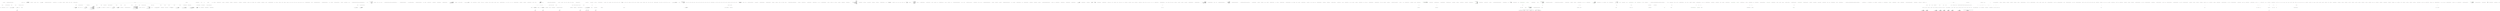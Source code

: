 digraph  {
m0_201 [cluster="System.Text.StringBuilder.Append(char)", file="InstanceBuilder.cs", label="Entry System.Text.StringBuilder.Append(char)", span="0-0"];
m0_87 [cluster="CommandLine.Text.HelpText.DefaultParsingErrorsHandler<T>(CommandLine.ParserResult<T>, CommandLine.Text.HelpText)", file="InstanceBuilder.cs", label="Entry CommandLine.Text.HelpText.DefaultParsingErrorsHandler<T>(CommandLine.ParserResult<T>, CommandLine.Text.HelpText)", span="271-271"];
m0_94 [cluster="CommandLine.Text.HelpText.DefaultParsingErrorsHandler<T>(CommandLine.ParserResult<T>, CommandLine.Text.HelpText)", file="InstanceBuilder.cs", label="parserResult == null", span="273-273"];
m0_96 [cluster="CommandLine.Text.HelpText.DefaultParsingErrorsHandler<T>(CommandLine.ParserResult<T>, CommandLine.Text.HelpText)", file="InstanceBuilder.cs", label="current == null", span="274-274"];
m0_98 [cluster="CommandLine.Text.HelpText.DefaultParsingErrorsHandler<T>(CommandLine.ParserResult<T>, CommandLine.Text.HelpText)", file="InstanceBuilder.cs", label="FilterMeaningfulErrors(((NotParsed<T>)parserResult).Errors).Empty()", span="276-276"];
m0_99 [cluster="CommandLine.Text.HelpText.DefaultParsingErrorsHandler<T>(CommandLine.ParserResult<T>, CommandLine.Text.HelpText)", file="InstanceBuilder.cs", label="return current;", span="277-277"];
m0_100 [cluster="CommandLine.Text.HelpText.DefaultParsingErrorsHandler<T>(CommandLine.ParserResult<T>, CommandLine.Text.HelpText)", file="InstanceBuilder.cs", label="var errors = RenderParsingErrorsText(parserResult,\r\n                current.SentenceBuilder.FormatError,\r\n                current.SentenceBuilder.FormatMutuallyExclusiveSetErrors,\r\n                2)", span="279-282"];
m0_102 [cluster="CommandLine.Text.HelpText.DefaultParsingErrorsHandler<T>(CommandLine.ParserResult<T>, CommandLine.Text.HelpText)", file="InstanceBuilder.cs", label="return current;", span="284-284"];
m0_103 [cluster="CommandLine.Text.HelpText.DefaultParsingErrorsHandler<T>(CommandLine.ParserResult<T>, CommandLine.Text.HelpText)", file="InstanceBuilder.cs", label="current.AddPreOptionsLine(\r\n                string.Concat(Environment.NewLine, current.SentenceBuilder.ErrorsHeadingText()))", span="286-287"];
m0_105 [cluster="CommandLine.Text.HelpText.DefaultParsingErrorsHandler<T>(CommandLine.ParserResult<T>, CommandLine.Text.HelpText)", file="InstanceBuilder.cs", label="lines.ForEach(\r\n                line => current.AddPreOptionsLine(line))", span="290-291"];
m0_106 [cluster="CommandLine.Text.HelpText.DefaultParsingErrorsHandler<T>(CommandLine.ParserResult<T>, CommandLine.Text.HelpText)", file="InstanceBuilder.cs", label="return current;", span="293-293"];
m0_95 [cluster="CommandLine.Text.HelpText.DefaultParsingErrorsHandler<T>(CommandLine.ParserResult<T>, CommandLine.Text.HelpText)", file="InstanceBuilder.cs", label="throw new ArgumentNullException(''parserResult'');", span="273-273"];
m0_97 [cluster="CommandLine.Text.HelpText.DefaultParsingErrorsHandler<T>(CommandLine.ParserResult<T>, CommandLine.Text.HelpText)", file="InstanceBuilder.cs", label="throw new ArgumentNullException(''current'');", span="274-274"];
m0_101 [cluster="CommandLine.Text.HelpText.DefaultParsingErrorsHandler<T>(CommandLine.ParserResult<T>, CommandLine.Text.HelpText)", file="InstanceBuilder.cs", label="string.IsNullOrEmpty(errors)", span="283-283"];
m0_104 [cluster="CommandLine.Text.HelpText.DefaultParsingErrorsHandler<T>(CommandLine.ParserResult<T>, CommandLine.Text.HelpText)", file="InstanceBuilder.cs", label="var lines = errors.Split(\r\n                new[] { Environment.NewLine }, StringSplitOptions.None)", span="288-289"];
m0_107 [cluster="CommandLine.Text.HelpText.DefaultParsingErrorsHandler<T>(CommandLine.ParserResult<T>, CommandLine.Text.HelpText)", file="InstanceBuilder.cs", label="Exit CommandLine.Text.HelpText.DefaultParsingErrorsHandler<T>(CommandLine.ParserResult<T>, CommandLine.Text.HelpText)", span="271-271"];
m0_108 [cluster="System.Collections.Generic.IEnumerable<TSource>.Empty<TSource>()", file="InstanceBuilder.cs", label="Entry System.Collections.Generic.IEnumerable<TSource>.Empty<TSource>()", span="31-31"];
m0_46 [cluster="Unk.Any", file="InstanceBuilder.cs", label="Entry Unk.Any", span=""];
m0_180 [cluster="System.Text.StringBuilder.AppendLine(string)", file="InstanceBuilder.cs", label="Entry System.Text.StringBuilder.AppendLine(string)", span="0-0"];
m0_0 [cluster="CommandLine.Text.HelpText.HelpText()", file="InstanceBuilder.cs", label="Entry CommandLine.Text.HelpText.HelpText()", span="36-36"];
m0_1 [cluster="CommandLine.Text.HelpText.HelpText()", file="InstanceBuilder.cs", label="Exit CommandLine.Text.HelpText.HelpText()", span="36-36"];
m0_344 [cluster="string.PadRight(int)", file="InstanceBuilder.cs", label="Entry string.PadRight(int)", span="0-0"];
m0_426 [cluster="T.ToStringInvariant<T>()", file="InstanceBuilder.cs", label="Entry T.ToStringInvariant<T>()", span="15-15"];
m0_49 [cluster="CommandLine.Text.HelpText.AddOptions<T>(CommandLine.ParserResult<T>)", file="InstanceBuilder.cs", label="Entry CommandLine.Text.HelpText.AddOptions<T>(CommandLine.ParserResult<T>)", span="331-331"];
m0_129 [cluster="CommandLine.Text.HelpText.AddOptions<T>(CommandLine.ParserResult<T>)", file="InstanceBuilder.cs", label="result == null", span="334-334"];
m0_131 [cluster="CommandLine.Text.HelpText.AddOptions<T>(CommandLine.ParserResult<T>)", file="InstanceBuilder.cs", label="return AddOptionsImpl(\r\n                GetSpecificationsFromType(result.TypeInfo.Current),\r\n                SentenceBuilder.RequiredWord(),\r\n                MaximumDisplayWidth);", span="336-339"];
m0_130 [cluster="CommandLine.Text.HelpText.AddOptions<T>(CommandLine.ParserResult<T>)", file="InstanceBuilder.cs", label="throw new ArgumentNullException(''result'');", span="334-334"];
m0_132 [cluster="CommandLine.Text.HelpText.AddOptions<T>(CommandLine.ParserResult<T>)", file="InstanceBuilder.cs", label="Exit CommandLine.Text.HelpText.AddOptions<T>(CommandLine.ParserResult<T>)", span="331-331"];
m0_219 [cluster="System.Text.StringBuilder.SafeToString()", file="InstanceBuilder.cs", label="Entry System.Text.StringBuilder.SafeToString()", span="66-66"];
m0_218 [cluster="System.Text.StringBuilder.AppendWhen(bool, params string[])", file="InstanceBuilder.cs", label="Entry System.Text.StringBuilder.AppendWhen(bool, params string[])", span="9-9"];
m0_77 [cluster="CommandLine.TypeInfo.Create(System.Type)", file="InstanceBuilder.cs", label="Entry CommandLine.TypeInfo.Create(System.Type)", span="29-29"];
m0_75 [cluster="System.Collections.Generic.IEnumerable<TSource>.Single<TSource>()", file="InstanceBuilder.cs", label="Entry System.Collections.Generic.IEnumerable<TSource>.Single<TSource>()", span="0-0"];
m0_368 [cluster="System.Text.StringBuilder.AppendFormat(string, object)", file="InstanceBuilder.cs", label="Entry System.Text.StringBuilder.AppendFormat(string, object)", span="0-0"];
m0_167 [cluster="System.Text.StringBuilder.AppendIfNotEmpty(params string[])", file="InstanceBuilder.cs", label="Entry System.Text.StringBuilder.AppendIfNotEmpty(params string[])", span="57-57"];
m0_121 [cluster="CommandLine.Text.HelpText.ToString()", file="InstanceBuilder.cs", label="Entry CommandLine.Text.HelpText.ToString()", span="469-469"];
m0_213 [cluster="CommandLine.Text.HelpText.ToString()", file="InstanceBuilder.cs", label="int ExtraLength = 10", span="471-471"];
m0_214 [cluster="CommandLine.Text.HelpText.ToString()", file="InstanceBuilder.cs", label="return\r\n                new StringBuilder(\r\n                    heading.SafeLength() + copyright.SafeLength() + preOptionsHelp.SafeLength() +\r\n                        optionsHelp.SafeLength() + ExtraLength).Append(heading)\r\n                    .AppendWhen(!string.IsNullOrEmpty(copyright), Environment.NewLine, copyright)\r\n                    .AppendWhen(preOptionsHelp.Length > 0, Environment.NewLine, preOptionsHelp.ToString())\r\n                    .AppendWhen(\r\n                        optionsHelp != null && optionsHelp.Length > 0,\r\n                        Environment.NewLine,\r\n                        Environment.NewLine,\r\n                        optionsHelp.SafeToString())\r\n                    .AppendWhen(postOptionsHelp.Length > 0, Environment.NewLine, postOptionsHelp.ToString())\r\n                .ToString();", span="472-484"];
m0_215 [cluster="CommandLine.Text.HelpText.ToString()", file="InstanceBuilder.cs", label="Exit CommandLine.Text.HelpText.ToString()", span="469-469"];
m0_216 [cluster="string.SafeLength()", file="InstanceBuilder.cs", label="Entry string.SafeLength()", span="40-40"];
m0_125 [cluster="CommandLine.Text.HelpText.AddPostOptionsLine(string)", file="InstanceBuilder.cs", label="Entry CommandLine.Text.HelpText.AddPostOptionsLine(string)", span="321-321"];
m0_126 [cluster="CommandLine.Text.HelpText.AddPostOptionsLine(string)", file="InstanceBuilder.cs", label="return AddLine(postOptionsHelp, value);", span="323-323"];
m0_127 [cluster="CommandLine.Text.HelpText.AddPostOptionsLine(string)", file="InstanceBuilder.cs", label="Exit CommandLine.Text.HelpText.AddPostOptionsLine(string)", span="321-321"];
m0_110 [cluster="string.IsNullOrEmpty(string)", file="InstanceBuilder.cs", label="Entry string.IsNullOrEmpty(string)", span="0-0"];
m0_392 [cluster="CommandLine.Text.HelpText.GetMaxOptionLength(CommandLine.Core.OptionSpecification)", file="InstanceBuilder.cs", label="Entry CommandLine.Text.HelpText.GetMaxOptionLength(CommandLine.Core.OptionSpecification)", span="740-740"];
m0_395 [cluster="CommandLine.Text.HelpText.GetMaxOptionLength(CommandLine.Core.OptionSpecification)", file="InstanceBuilder.cs", label="var specLength = 0", span="742-742"];
m0_396 [cluster="CommandLine.Text.HelpText.GetMaxOptionLength(CommandLine.Core.OptionSpecification)", file="InstanceBuilder.cs", label="var hasShort = spec.ShortName.Length > 0", span="744-744"];
m0_397 [cluster="CommandLine.Text.HelpText.GetMaxOptionLength(CommandLine.Core.OptionSpecification)", file="InstanceBuilder.cs", label="var hasLong = spec.LongName.Length > 0", span="745-745"];
m0_399 [cluster="CommandLine.Text.HelpText.GetMaxOptionLength(CommandLine.Core.OptionSpecification)", file="InstanceBuilder.cs", label="spec.MetaValue.Length > 0", span="748-748"];
m0_400 [cluster="CommandLine.Text.HelpText.GetMaxOptionLength(CommandLine.Core.OptionSpecification)", file="InstanceBuilder.cs", label="metaLength = spec.MetaValue.Length + 1", span="749-749"];
m0_407 [cluster="CommandLine.Text.HelpText.GetMaxOptionLength(CommandLine.Core.OptionSpecification)", file="InstanceBuilder.cs", label="specLength += spec.LongName.Length", span="762-762"];
m0_402 [cluster="CommandLine.Text.HelpText.GetMaxOptionLength(CommandLine.Core.OptionSpecification)", file="InstanceBuilder.cs", label="++specLength", span="753-753"];
m0_412 [cluster="CommandLine.Text.HelpText.GetMaxOptionLength(CommandLine.Core.OptionSpecification)", file="InstanceBuilder.cs", label="specLength += 2", span="770-770"];
m0_413 [cluster="CommandLine.Text.HelpText.GetMaxOptionLength(CommandLine.Core.OptionSpecification)", file="InstanceBuilder.cs", label="return specLength;", span="772-772"];
m0_401 [cluster="CommandLine.Text.HelpText.GetMaxOptionLength(CommandLine.Core.OptionSpecification)", file="InstanceBuilder.cs", label=hasShort, span="751-751"];
m0_411 [cluster="CommandLine.Text.HelpText.GetMaxOptionLength(CommandLine.Core.OptionSpecification)", file="InstanceBuilder.cs", label="hasShort && hasLong", span="769-769"];
m0_398 [cluster="CommandLine.Text.HelpText.GetMaxOptionLength(CommandLine.Core.OptionSpecification)", file="InstanceBuilder.cs", label="var metaLength = 0", span="747-747"];
m0_406 [cluster="CommandLine.Text.HelpText.GetMaxOptionLength(CommandLine.Core.OptionSpecification)", file="InstanceBuilder.cs", label=hasLong, span="760-760"];
m0_405 [cluster="CommandLine.Text.HelpText.GetMaxOptionLength(CommandLine.Core.OptionSpecification)", file="InstanceBuilder.cs", label="specLength += metaLength", span="757-757"];
m0_410 [cluster="CommandLine.Text.HelpText.GetMaxOptionLength(CommandLine.Core.OptionSpecification)", file="InstanceBuilder.cs", label="specLength += metaLength", span="766-766"];
m0_403 [cluster="CommandLine.Text.HelpText.GetMaxOptionLength(CommandLine.Core.OptionSpecification)", file="InstanceBuilder.cs", label=AddDashesToOption, span="754-754"];
m0_404 [cluster="CommandLine.Text.HelpText.GetMaxOptionLength(CommandLine.Core.OptionSpecification)", file="InstanceBuilder.cs", label="++specLength", span="755-755"];
m0_408 [cluster="CommandLine.Text.HelpText.GetMaxOptionLength(CommandLine.Core.OptionSpecification)", file="InstanceBuilder.cs", label=AddDashesToOption, span="763-763"];
m0_409 [cluster="CommandLine.Text.HelpText.GetMaxOptionLength(CommandLine.Core.OptionSpecification)", file="InstanceBuilder.cs", label="specLength += 2", span="764-764"];
m0_414 [cluster="CommandLine.Text.HelpText.GetMaxOptionLength(CommandLine.Core.OptionSpecification)", file="InstanceBuilder.cs", label="Exit CommandLine.Text.HelpText.GetMaxOptionLength(CommandLine.Core.OptionSpecification)", span="740-740"];
m0_203 [cluster="Unk.FormatCommandLine", file="InstanceBuilder.cs", label="Entry Unk.FormatCommandLine", span=""];
m0_290 [cluster="CommandLine.Text.HelpText.AdaptVerbsToSpecifications(System.Collections.Generic.IEnumerable<System.Type>)", file="InstanceBuilder.cs", label="return (from verbTuple in Verb.SelectFromTypes(types)\r\n                    select\r\n                        OptionSpecification.NewSwitch(\r\n                            string.Empty,\r\n                            verbTuple.Item1.Name,\r\n                            false,\r\n                            verbTuple.Item1.HelpText,\r\n                            string.Empty)).Concat(new[] { MakeHelpEntry(), MakeVersionEntry() });", span="565-572"];
m0_142 [cluster="CommandLine.Text.HelpText.AdaptVerbsToSpecifications(System.Collections.Generic.IEnumerable<System.Type>)", file="InstanceBuilder.cs", label="Entry CommandLine.Text.HelpText.AdaptVerbsToSpecifications(System.Collections.Generic.IEnumerable<System.Type>)", span="563-563"];
m0_291 [cluster="CommandLine.Text.HelpText.AdaptVerbsToSpecifications(System.Collections.Generic.IEnumerable<System.Type>)", file="InstanceBuilder.cs", label="Exit CommandLine.Text.HelpText.AdaptVerbsToSpecifications(System.Collections.Generic.IEnumerable<System.Type>)", span="563-563"];
m0_347 [cluster="string.Trim()", file="InstanceBuilder.cs", label="Entry string.Trim()", span="0-0"];
m0_217 [cluster="System.Text.StringBuilder.SafeLength()", file="InstanceBuilder.cs", label="Entry System.Text.StringBuilder.SafeLength()", span="73-73"];
m0_292 [cluster="CommandLine.Core.Verb.SelectFromTypes(System.Collections.Generic.IEnumerable<System.Type>)", file="InstanceBuilder.cs", label="Entry CommandLine.Core.Verb.SelectFromTypes(System.Collections.Generic.IEnumerable<System.Type>)", span="40-40"];
m0_346 [cluster="string.FormatInvariant(params object[])", file="InstanceBuilder.cs", label="Entry string.FormatInvariant(params object[])", span="20-20"];
m0_23 [cluster="System.ArgumentNullException.ArgumentNullException(string)", file="InstanceBuilder.cs", label="Entry System.ArgumentNullException.ArgumentNullException(string)", span="0-0"];
m0_249 [cluster="string.Substring(int)", file="InstanceBuilder.cs", label="Entry string.Substring(int)", span="0-0"];
m0_109 [cluster="CommandLine.Text.HelpText.RenderParsingErrorsText<T>(CommandLine.ParserResult<T>, System.Func<CommandLine.Error, string>, System.Func<System.Collections.Generic.IEnumerable<CommandLine.MutuallyExclusiveSetError>, string>, int)", file="InstanceBuilder.cs", label="Entry CommandLine.Text.HelpText.RenderParsingErrorsText<T>(CommandLine.ParserResult<T>, System.Func<CommandLine.Error, string>, System.Func<System.Collections.Generic.IEnumerable<CommandLine.MutuallyExclusiveSetError>, string>, int)", span="398-398"];
m0_155 [cluster="CommandLine.Text.HelpText.RenderParsingErrorsText<T>(CommandLine.ParserResult<T>, System.Func<CommandLine.Error, string>, System.Func<System.Collections.Generic.IEnumerable<CommandLine.MutuallyExclusiveSetError>, string>, int)", file="InstanceBuilder.cs", label="parserResult == null", span="404-404"];
m0_157 [cluster="CommandLine.Text.HelpText.RenderParsingErrorsText<T>(CommandLine.ParserResult<T>, System.Func<CommandLine.Error, string>, System.Func<System.Collections.Generic.IEnumerable<CommandLine.MutuallyExclusiveSetError>, string>, int)", file="InstanceBuilder.cs", label="var meaningfulErrors =\r\n                FilterMeaningfulErrors(((NotParsed<T>)parserResult).Errors)", span="406-407"];
m0_161 [cluster="CommandLine.Text.HelpText.RenderParsingErrorsText<T>(CommandLine.ParserResult<T>, System.Func<CommandLine.Error, string>, System.Func<System.Collections.Generic.IEnumerable<CommandLine.MutuallyExclusiveSetError>, string>, int)", file="InstanceBuilder.cs", label="meaningfulErrors\r\n                .Where(e => e.Tag != ErrorType.MutuallyExclusiveSetError)\r\n                .ForEach(\r\n                    error =>\r\n                        {\r\n                            var line = new StringBuilder(indent.Spaces())\r\n                                .Append(formatError(error)); \r\n                            text.AppendLine(line.ToString());\r\n                        })", span="412-420"];
m0_162 [cluster="CommandLine.Text.HelpText.RenderParsingErrorsText<T>(CommandLine.ParserResult<T>, System.Func<CommandLine.Error, string>, System.Func<System.Collections.Generic.IEnumerable<CommandLine.MutuallyExclusiveSetError>, string>, int)", file="InstanceBuilder.cs", label="return text.AppendIfNotEmpty(\r\n                formatMutuallyExclusiveSetErrors(\r\n                    meaningfulErrors.OfType<MutuallyExclusiveSetError>()))\r\n                .ToString();", span="422-425"];
m0_156 [cluster="CommandLine.Text.HelpText.RenderParsingErrorsText<T>(CommandLine.ParserResult<T>, System.Func<CommandLine.Error, string>, System.Func<System.Collections.Generic.IEnumerable<CommandLine.MutuallyExclusiveSetError>, string>, int)", file="InstanceBuilder.cs", label="throw new ArgumentNullException(''parserResult'');", span="404-404"];
m0_158 [cluster="CommandLine.Text.HelpText.RenderParsingErrorsText<T>(CommandLine.ParserResult<T>, System.Func<CommandLine.Error, string>, System.Func<System.Collections.Generic.IEnumerable<CommandLine.MutuallyExclusiveSetError>, string>, int)", file="InstanceBuilder.cs", label="meaningfulErrors.Empty()", span="408-408"];
m0_159 [cluster="CommandLine.Text.HelpText.RenderParsingErrorsText<T>(CommandLine.ParserResult<T>, System.Func<CommandLine.Error, string>, System.Func<System.Collections.Generic.IEnumerable<CommandLine.MutuallyExclusiveSetError>, string>, int)", file="InstanceBuilder.cs", label="return string.Empty;", span="409-409"];
m0_160 [cluster="CommandLine.Text.HelpText.RenderParsingErrorsText<T>(CommandLine.ParserResult<T>, System.Func<CommandLine.Error, string>, System.Func<System.Collections.Generic.IEnumerable<CommandLine.MutuallyExclusiveSetError>, string>, int)", file="InstanceBuilder.cs", label="var text = new StringBuilder()", span="411-411"];
m0_163 [cluster="CommandLine.Text.HelpText.RenderParsingErrorsText<T>(CommandLine.ParserResult<T>, System.Func<CommandLine.Error, string>, System.Func<System.Collections.Generic.IEnumerable<CommandLine.MutuallyExclusiveSetError>, string>, int)", file="InstanceBuilder.cs", label="Exit CommandLine.Text.HelpText.RenderParsingErrorsText<T>(CommandLine.ParserResult<T>, System.Func<CommandLine.Error, string>, System.Func<System.Collections.Generic.IEnumerable<CommandLine.MutuallyExclusiveSetError>, string>, int)", span="398-398"];
m0_41 [cluster="CommandLine.Text.HelpText.FilterMeaningfulErrors(System.Collections.Generic.IEnumerable<CommandLine.Error>)", file="InstanceBuilder.cs", label="Entry CommandLine.Text.HelpText.FilterMeaningfulErrors(System.Collections.Generic.IEnumerable<CommandLine.Error>)", span="487-487"];
m0_220 [cluster="CommandLine.Text.HelpText.FilterMeaningfulErrors(System.Collections.Generic.IEnumerable<CommandLine.Error>)", file="InstanceBuilder.cs", label="return errors.Where(e => e.Tag != ErrorType.HelpRequestedError && e.Tag != ErrorType.HelpVerbRequestedError);", span="489-489"];
m0_221 [cluster="CommandLine.Text.HelpText.FilterMeaningfulErrors(System.Collections.Generic.IEnumerable<CommandLine.Error>)", file="InstanceBuilder.cs", label="Exit CommandLine.Text.HelpText.FilterMeaningfulErrors(System.Collections.Generic.IEnumerable<CommandLine.Error>)", span="487-487"];
m0_199 [cluster="Unk.Empty", file="InstanceBuilder.cs", label="Entry Unk.Empty", span=""];
m0_265 [cluster="System.Type.GetUsageData()", file="InstanceBuilder.cs", label="Entry System.Type.GetUsageData()", span="39-39"];
m0_47 [cluster="System.Collections.Generic.IEnumerable<TSource>.ToArray<TSource>()", file="InstanceBuilder.cs", label="Entry System.Collections.Generic.IEnumerable<TSource>.ToArray<TSource>()", span="0-0"];
m0_367 [cluster="System.Text.StringBuilder.AppendWhen(bool, params char[])", file="InstanceBuilder.cs", label="Entry System.Text.StringBuilder.AppendWhen(bool, params char[])", span="18-18"];
m0_44 [cluster="CommandLine.Infrastructure.ReflectionHelper.GetAttribute<TAttribute>()", file="InstanceBuilder.cs", label="Entry CommandLine.Infrastructure.ReflectionHelper.GetAttribute<TAttribute>()", span="12-12"];
m0_305 [cluster="CommandLine.Text.HelpText.AddOption(string, int, CommandLine.Core.Specification, int)", file="InstanceBuilder.cs", label="Entry CommandLine.Text.HelpText.AddOption(string, int, CommandLine.Core.Specification, int)", span="620-620"];
m0_313 [cluster="CommandLine.Text.HelpText.AddOption(string, int, CommandLine.Core.Specification, int)", file="InstanceBuilder.cs", label="optionsHelp.Append(''  '')", span="622-622"];
m0_314 [cluster="CommandLine.Text.HelpText.AddOption(string, int, CommandLine.Core.Specification, int)", file="InstanceBuilder.cs", label="var name = new StringBuilder(maxLength)\r\n                .BimapIf(\r\n                    specification.Tag == SpecificationType.Option,\r\n                    it => it.Append(AddOptionName(maxLength, (OptionSpecification)specification)),\r\n                    it => it.Append(AddValueName(maxLength, (ValueSpecification)specification)))", span="623-627"];
m0_315 [cluster="CommandLine.Text.HelpText.AddOption(string, int, CommandLine.Core.Specification, int)", file="InstanceBuilder.cs", label="optionsHelp\r\n                .Append(name.Length < maxLength ? name.ToString().PadRight(maxLength) : name.ToString())\r\n                .Append(''    '')", span="629-631"];
m0_316 [cluster="CommandLine.Text.HelpText.AddOption(string, int, CommandLine.Core.Specification, int)", file="InstanceBuilder.cs", label="var optionHelpText = specification.HelpText", span="633-633"];
m0_317 [cluster="CommandLine.Text.HelpText.AddOption(string, int, CommandLine.Core.Specification, int)", file="InstanceBuilder.cs", label="addEnumValuesToHelpText && specification.EnumValues.Any()", span="635-635"];
m0_318 [cluster="CommandLine.Text.HelpText.AddOption(string, int, CommandLine.Core.Specification, int)", file="InstanceBuilder.cs", label="optionHelpText += '' Valid values: '' + string.Join('', '', specification.EnumValues)", span="636-636"];
m0_319 [cluster="CommandLine.Text.HelpText.AddOption(string, int, CommandLine.Core.Specification, int)", file="InstanceBuilder.cs", label="specification.DefaultValue.Do(\r\n                defaultValue => optionHelpText = ''(Default: {0}) ''.FormatLocal(defaultValue) + optionHelpText)", span="638-639"];
m0_320 [cluster="CommandLine.Text.HelpText.AddOption(string, int, CommandLine.Core.Specification, int)", file="InstanceBuilder.cs", label="specification.Required", span="641-641"];
m0_321 [cluster="CommandLine.Text.HelpText.AddOption(string, int, CommandLine.Core.Specification, int)", file="InstanceBuilder.cs", label="optionHelpText = ''{0} ''.FormatInvariant(requiredWord) + optionHelpText", span="642-642"];
m0_327 [cluster="CommandLine.Text.HelpText.AddOption(string, int, CommandLine.Core.Specification, int)", file="InstanceBuilder.cs", label="words[i].Length < (widthOfHelpText - wordBuffer)", span="652-652"];
m0_330 [cluster="CommandLine.Text.HelpText.AddOption(string, int, CommandLine.Core.Specification, int)", file="InstanceBuilder.cs", label="(widthOfHelpText - wordBuffer) > 1 && i != words.Length - 1", span="656-656"];
m0_333 [cluster="CommandLine.Text.HelpText.AddOption(string, int, CommandLine.Core.Specification, int)", file="InstanceBuilder.cs", label="words[i].Length >= widthOfHelpText && wordBuffer == 0", span="662-662"];
m0_334 [cluster="CommandLine.Text.HelpText.AddOption(string, int, CommandLine.Core.Specification, int)", file="InstanceBuilder.cs", label="optionsHelp.Append(words[i].Substring(0, widthOfHelpText))", span="664-664"];
m0_335 [cluster="CommandLine.Text.HelpText.AddOption(string, int, CommandLine.Core.Specification, int)", file="InstanceBuilder.cs", label="wordBuffer = widthOfHelpText", span="665-665"];
m0_338 [cluster="CommandLine.Text.HelpText.AddOption(string, int, CommandLine.Core.Specification, int)", file="InstanceBuilder.cs", label="optionsHelp.AppendWhen(optionHelpText.Length > 0, Environment.NewLine,\r\n                        new string(' ', maxLength + 6))", span="673-674"];
m0_339 [cluster="CommandLine.Text.HelpText.AddOption(string, int, CommandLine.Core.Specification, int)", file="InstanceBuilder.cs", label="optionHelpText.Length > widthOfHelpText", span="676-676"];
m0_322 [cluster="CommandLine.Text.HelpText.AddOption(string, int, CommandLine.Core.Specification, int)", file="InstanceBuilder.cs", label="!string.IsNullOrEmpty(optionHelpText)", span="644-644"];
m0_324 [cluster="CommandLine.Text.HelpText.AddOption(string, int, CommandLine.Core.Specification, int)", file="InstanceBuilder.cs", label="var words = optionHelpText.Split(' ')", span="649-649"];
m0_337 [cluster="CommandLine.Text.HelpText.AddOption(string, int, CommandLine.Core.Specification, int)", file="InstanceBuilder.cs", label="optionHelpText = optionHelpText.Substring(Math.Min(wordBuffer, optionHelpText.Length)).Trim()", span="672-672"];
m0_340 [cluster="CommandLine.Text.HelpText.AddOption(string, int, CommandLine.Core.Specification, int)", file="InstanceBuilder.cs", label="optionsHelp\r\n                .Append(optionHelpText)\r\n                .Append(Environment.NewLine)\r\n                .AppendWhen(additionalNewLineAfterOption, Environment.NewLine)", span="679-682"];
m0_323 [cluster="CommandLine.Text.HelpText.AddOption(string, int, CommandLine.Core.Specification, int)", file="InstanceBuilder.cs", label="var wordBuffer = 0", span="648-648"];
m0_329 [cluster="CommandLine.Text.HelpText.AddOption(string, int, CommandLine.Core.Specification, int)", file="InstanceBuilder.cs", label="wordBuffer += words[i].Length", span="655-655"];
m0_325 [cluster="CommandLine.Text.HelpText.AddOption(string, int, CommandLine.Core.Specification, int)", file="InstanceBuilder.cs", label="var i = 0", span="650-650"];
m0_326 [cluster="CommandLine.Text.HelpText.AddOption(string, int, CommandLine.Core.Specification, int)", file="InstanceBuilder.cs", label="i < words.Length", span="650-650"];
m0_328 [cluster="CommandLine.Text.HelpText.AddOption(string, int, CommandLine.Core.Specification, int)", file="InstanceBuilder.cs", label="optionsHelp.Append(words[i])", span="654-654"];
m0_336 [cluster="CommandLine.Text.HelpText.AddOption(string, int, CommandLine.Core.Specification, int)", file="InstanceBuilder.cs", label="i++", span="650-650"];
m0_332 [cluster="CommandLine.Text.HelpText.AddOption(string, int, CommandLine.Core.Specification, int)", file="InstanceBuilder.cs", label="wordBuffer++", span="659-659"];
m0_331 [cluster="CommandLine.Text.HelpText.AddOption(string, int, CommandLine.Core.Specification, int)", file="InstanceBuilder.cs", label="optionsHelp.Append('' '')", span="658-658"];
m0_341 [cluster="CommandLine.Text.HelpText.AddOption(string, int, CommandLine.Core.Specification, int)", file="InstanceBuilder.cs", label="return this;", span="684-684"];
m0_342 [cluster="CommandLine.Text.HelpText.AddOption(string, int, CommandLine.Core.Specification, int)", file="InstanceBuilder.cs", label="Exit CommandLine.Text.HelpText.AddOption(string, int, CommandLine.Core.Specification, int)", span="620-620"];
m0_309 [cluster="CommandLine.Text.HelpText.MakeVersionEntry()", file="InstanceBuilder.cs", label="Exit CommandLine.Text.HelpText.MakeVersionEntry()", span="603-603"];
m0_257 [cluster="CommandLine.Text.HelpText.MakeVersionEntry()", file="InstanceBuilder.cs", label="Entry CommandLine.Text.HelpText.MakeVersionEntry()", span="603-603"];
m0_308 [cluster="CommandLine.Text.HelpText.MakeVersionEntry()", file="InstanceBuilder.cs", label="return OptionSpecification.NewSwitch(\r\n                string.Empty,\r\n                ''version'',\r\n                false,\r\n                sentenceBuilder.VersionCommandText(AddDashesToOption),\r\n                string.Empty);", span="605-610"];
m0_369 [cluster="System.Text.StringBuilder.AppendFormatWhen(bool, string, params object[])", file="InstanceBuilder.cs", label="Entry System.Text.StringBuilder.AppendFormatWhen(bool, string, params object[])", span="27-27"];
m0_112 [cluster="string.Concat(string, string)", file="InstanceBuilder.cs", label="Entry string.Concat(string, string)", span="0-0"];
m0_388 [cluster="lambda expression", file="InstanceBuilder.cs", label="Entry lambda expression", span="729-736"];
m0_51 [cluster="lambda expression", file="InstanceBuilder.cs", label="license.AddToHelpText(auto, true)", span="220-220"];
m0_55 [cluster="lambda expression", file="InstanceBuilder.cs", label="usage.AddToHelpText(auto, true)", span="223-223"];
m0_50 [cluster="lambda expression", file="InstanceBuilder.cs", label="Entry lambda expression", span="220-220"];
m0_54 [cluster="lambda expression", file="InstanceBuilder.cs", label="Entry lambda expression", span="223-223"];
m0_57 [cluster="lambda expression", file="InstanceBuilder.cs", label="Entry lambda expression", span="225-225"];
m0_52 [cluster="lambda expression", file="InstanceBuilder.cs", label="Exit lambda expression", span="220-220"];
m0_56 [cluster="lambda expression", file="InstanceBuilder.cs", label="Exit lambda expression", span="223-223"];
m0_58 [cluster="lambda expression", file="InstanceBuilder.cs", label="e.Tag == ErrorType.NoVerbSelectedError", span="225-225"];
m0_59 [cluster="lambda expression", file="InstanceBuilder.cs", label="Exit lambda expression", span="225-225"];
m0_85 [cluster="lambda expression", file="InstanceBuilder.cs", label="DefaultParsingErrorsHandler(parserResult, current)", span="257-257"];
m0_92 [cluster="lambda expression", file="InstanceBuilder.cs", label="DefaultParsingErrorsHandler(parserResult, current)", span="263-263"];
m0_78 [cluster="lambda expression", file="InstanceBuilder.cs", label="Entry lambda expression", span="253-253"];
m0_81 [cluster="lambda expression", file="InstanceBuilder.cs", label="Entry lambda expression", span="256-256"];
m0_89 [cluster="lambda expression", file="InstanceBuilder.cs", label="DefaultParsingErrorsHandler(pr, current)", span="262-262"];
m0_88 [cluster="lambda expression", file="InstanceBuilder.cs", label="Entry lambda expression", span="262-262"];
m0_91 [cluster="lambda expression", file="InstanceBuilder.cs", label="Entry lambda expression", span="263-263"];
m0_84 [cluster="lambda expression", file="InstanceBuilder.cs", label="Entry lambda expression", span="257-257"];
m0_79 [cluster="lambda expression", file="InstanceBuilder.cs", label="e.Tag == ErrorType.VersionRequestedError", span="253-253"];
m0_80 [cluster="lambda expression", file="InstanceBuilder.cs", label="Exit lambda expression", span="253-253"];
m0_82 [cluster="lambda expression", file="InstanceBuilder.cs", label="e.Tag == ErrorType.HelpVerbRequestedError", span="256-256"];
m0_83 [cluster="lambda expression", file="InstanceBuilder.cs", label="Exit lambda expression", span="256-256"];
m0_86 [cluster="lambda expression", file="InstanceBuilder.cs", label="Exit lambda expression", span="257-257"];
m0_90 [cluster="lambda expression", file="InstanceBuilder.cs", label="Exit lambda expression", span="262-262"];
m0_93 [cluster="lambda expression", file="InstanceBuilder.cs", label="Exit lambda expression", span="263-263"];
m0_116 [cluster="lambda expression", file="InstanceBuilder.cs", label="current.AddPreOptionsLine(line)", span="291-291"];
m0_115 [cluster="lambda expression", file="InstanceBuilder.cs", label="Entry lambda expression", span="291-291"];
m0_117 [cluster="lambda expression", file="InstanceBuilder.cs", label="Exit lambda expression", span="291-291"];
m0_173 [cluster="lambda expression", file="InstanceBuilder.cs", label="var line = new StringBuilder(indent.Spaces())\r\n                                .Append(formatError(error))", span="417-418"];
m0_174 [cluster="lambda expression", file="InstanceBuilder.cs", label="text.AppendLine(line.ToString())", span="419-419"];
m0_169 [cluster="lambda expression", file="InstanceBuilder.cs", label="Entry lambda expression", span="413-413"];
m0_172 [cluster="lambda expression", file="InstanceBuilder.cs", label="Entry lambda expression", span="415-420"];
m0_170 [cluster="lambda expression", file="InstanceBuilder.cs", label="e.Tag != ErrorType.MutuallyExclusiveSetError", span="413-413"];
m0_171 [cluster="lambda expression", file="InstanceBuilder.cs", label="Exit lambda expression", span="413-413"];
m0_175 [cluster="lambda expression", file="InstanceBuilder.cs", label="Exit lambda expression", span="415-420"];
m0_205 [cluster="lambda expression", file="InstanceBuilder.cs", label="Entry lambda expression", span="433-433"];
m0_209 [cluster="lambda expression", file="InstanceBuilder.cs", label="config.PreferShortName = s.PreferShortName", span="452-452"];
m0_210 [cluster="lambda expression", file="InstanceBuilder.cs", label="config.GroupSwitches = s.GroupSwitches", span="453-453"];
m0_211 [cluster="lambda expression", file="InstanceBuilder.cs", label="config.UseEqualToken = s.UseEqualToken", span="454-454"];
m0_208 [cluster="lambda expression", file="InstanceBuilder.cs", label="Entry lambda expression", span="450-455"];
m0_206 [cluster="lambda expression", file="InstanceBuilder.cs", label=x, span="433-433"];
m0_207 [cluster="lambda expression", file="InstanceBuilder.cs", label="Exit lambda expression", span="433-433"];
m0_212 [cluster="lambda expression", file="InstanceBuilder.cs", label="Exit lambda expression", span="450-455"];
m0_222 [cluster="lambda expression", file="InstanceBuilder.cs", label="Entry lambda expression", span="489-489"];
m0_223 [cluster="lambda expression", file="InstanceBuilder.cs", label="e.Tag != ErrorType.HelpRequestedError && e.Tag != ErrorType.HelpVerbRequestedError", span="489-489"];
m0_224 [cluster="lambda expression", file="InstanceBuilder.cs", label="Exit lambda expression", span="489-489"];
m0_260 [cluster="lambda expression", file="InstanceBuilder.cs", label="Entry lambda expression", span="536-536"];
m0_261 [cluster="lambda expression", file="InstanceBuilder.cs", label="v.Index", span="536-536"];
m0_262 [cluster="lambda expression", file="InstanceBuilder.cs", label="Exit lambda expression", span="536-536"];
m0_267 [cluster="lambda expression", file="InstanceBuilder.cs", label="Entry lambda expression", span="545-560"];
m0_268 [cluster="lambda expression", file="InstanceBuilder.cs", label="var prop = tuple.Item1", span="547-547"];
m0_269 [cluster="lambda expression", file="InstanceBuilder.cs", label="var attr = tuple.Item2", span="548-548"];
m0_270 [cluster="lambda expression", file="InstanceBuilder.cs", label="var examples = (IEnumerable<Example>)prop\r\n                        .GetValue(null, BindingFlags.Public | BindingFlags.Static | BindingFlags.GetProperty, null, null, null)", span="550-551"];
m0_271 [cluster="lambda expression", file="InstanceBuilder.cs", label="var groups = attr.Groups", span="552-552"];
m0_272 [cluster="lambda expression", file="InstanceBuilder.cs", label="return examples.Select(example => groups.ContainsKey(example.Group)\r\n                        ? example.WithGroupDescription(groups[example.Group])\r\n                        : example)\r\n                            .OrderBy(x => x.Group)\r\n                            .ThenBy(x => x.GroupDescription)\r\n                        .Memorize();", span="554-559"];
m0_280 [cluster="lambda expression", file="InstanceBuilder.cs", label="groups.ContainsKey(example.Group)\r\n                        ? example.WithGroupDescription(groups[example.Group])\r\n                        : example", span="554-556"];
m0_273 [cluster="lambda expression", file="InstanceBuilder.cs", label="Exit lambda expression", span="545-560"];
m0_279 [cluster="lambda expression", file="InstanceBuilder.cs", label="Entry lambda expression", span="554-556"];
m0_284 [cluster="lambda expression", file="InstanceBuilder.cs", label="Entry lambda expression", span="557-557"];
m0_287 [cluster="lambda expression", file="InstanceBuilder.cs", label="Entry lambda expression", span="558-558"];
m0_281 [cluster="lambda expression", file="InstanceBuilder.cs", label="Exit lambda expression", span="554-556"];
m0_285 [cluster="lambda expression", file="InstanceBuilder.cs", label="x.Group", span="557-557"];
m0_286 [cluster="lambda expression", file="InstanceBuilder.cs", label="Exit lambda expression", span="557-557"];
m0_288 [cluster="lambda expression", file="InstanceBuilder.cs", label="x.GroupDescription", span="558-558"];
m0_289 [cluster="lambda expression", file="InstanceBuilder.cs", label="Exit lambda expression", span="558-558"];
m0_303 [cluster="lambda expression", file="InstanceBuilder.cs", label="AddOption(requiredWord, maxLength, option, remainingSpace)", span="588-588"];
m0_302 [cluster="lambda expression", file="InstanceBuilder.cs", label="Entry lambda expression", span="587-588"];
m0_304 [cluster="lambda expression", file="InstanceBuilder.cs", label="Exit lambda expression", span="587-588"];
m0_350 [cluster="lambda expression", file="InstanceBuilder.cs", label="it.Append(AddOptionName(maxLength, (OptionSpecification)specification))", span="626-626"];
m0_354 [cluster="lambda expression", file="InstanceBuilder.cs", label="it.Append(AddValueName(maxLength, (ValueSpecification)specification))", span="627-627"];
m0_349 [cluster="lambda expression", file="InstanceBuilder.cs", label="Entry lambda expression", span="626-626"];
m0_353 [cluster="lambda expression", file="InstanceBuilder.cs", label="Entry lambda expression", span="627-627"];
m0_357 [cluster="lambda expression", file="InstanceBuilder.cs", label="Entry lambda expression", span="639-639"];
m0_358 [cluster="lambda expression", file="InstanceBuilder.cs", label="optionHelpText = ''(Default: {0}) ''.FormatLocal(defaultValue) + optionHelpText", span="639-639"];
m0_351 [cluster="lambda expression", file="InstanceBuilder.cs", label="Exit lambda expression", span="626-626"];
m0_355 [cluster="lambda expression", file="InstanceBuilder.cs", label="Exit lambda expression", span="627-627"];
m0_359 [cluster="lambda expression", file="InstanceBuilder.cs", label="Exit lambda expression", span="639-639"];
m0_365 [cluster="lambda expression", file="InstanceBuilder.cs", label="it\r\n                            .AppendWhen(addDashesToOption, '-')\r\n                            .AppendFormat(''{0}'', specification.ShortName)\r\n                            .AppendFormatWhen(specification.MetaValue.Length > 0, '' {0}'', specification.MetaValue)\r\n                            .AppendWhen(specification.LongName.Length > 0, '', '')", span="693-697"];
m0_371 [cluster="lambda expression", file="InstanceBuilder.cs", label="it\r\n                            .AppendWhen(addDashesToOption, ''--'')\r\n                            .AppendFormat(''{0}'', specification.LongName)\r\n                            .AppendFormatWhen(specification.MetaValue.Length > 0, ''={0}'', specification.MetaValue)", span="700-703"];
m0_364 [cluster="lambda expression", file="InstanceBuilder.cs", label="Entry lambda expression", span="693-697"];
m0_370 [cluster="lambda expression", file="InstanceBuilder.cs", label="Entry lambda expression", span="700-703"];
m0_366 [cluster="lambda expression", file="InstanceBuilder.cs", label="Exit lambda expression", span="693-697"];
m0_372 [cluster="lambda expression", file="InstanceBuilder.cs", label="Exit lambda expression", span="700-703"];
m0_376 [cluster="lambda expression", file="InstanceBuilder.cs", label="it.AppendFormat(''{0} (pos. {1})'', specification.MetaName, specification.Index)", span="712-712"];
m0_380 [cluster="lambda expression", file="InstanceBuilder.cs", label="it.AppendFormat(''value pos. {0}'', specification.Index)", span="713-713"];
m0_375 [cluster="lambda expression", file="InstanceBuilder.cs", label="Entry lambda expression", span="712-712"];
m0_379 [cluster="lambda expression", file="InstanceBuilder.cs", label="Entry lambda expression", span="713-713"];
m0_377 [cluster="lambda expression", file="InstanceBuilder.cs", label="Exit lambda expression", span="712-712"];
m0_381 [cluster="lambda expression", file="InstanceBuilder.cs", label="Exit lambda expression", span="713-713"];
m0_389 [cluster="lambda expression", file="InstanceBuilder.cs", label="var specLength = spec.Tag == SpecificationType.Option\r\n                            ? GetMaxOptionLength((OptionSpecification)spec)\r\n                            : GetMaxValueLength((ValueSpecification)spec)", span="731-733"];
m0_390 [cluster="lambda expression", file="InstanceBuilder.cs", label="return Math.Max(length, specLength);", span="735-735"];
m0_391 [cluster="lambda expression", file="InstanceBuilder.cs", label="Exit lambda expression", span="729-736"];
m0_363 [cluster="System.Text.StringBuilder.MapIf(bool, System.Func<System.Text.StringBuilder, System.Text.StringBuilder>)", file="InstanceBuilder.cs", label="Entry System.Text.StringBuilder.MapIf(bool, System.Func<System.Text.StringBuilder, System.Text.StringBuilder>)", span="49-49"];
m0_72 [cluster="System.ArgumentException.ArgumentException(string, string)", file="InstanceBuilder.cs", label="Entry System.ArgumentException.ArgumentException(string, string)", span="0-0"];
m0_352 [cluster="CommandLine.Text.HelpText.AddOptionName(int, CommandLine.Core.OptionSpecification)", file="InstanceBuilder.cs", label="Entry CommandLine.Text.HelpText.AddOptionName(int, CommandLine.Core.OptionSpecification)", span="687-687"];
m0_361 [cluster="CommandLine.Text.HelpText.AddOptionName(int, CommandLine.Core.OptionSpecification)", file="InstanceBuilder.cs", label="return\r\n                new StringBuilder(maxLength)\r\n                    .MapIf(\r\n                        specification.ShortName.Length > 0,\r\n                        it => it\r\n                            .AppendWhen(addDashesToOption, '-')\r\n                            .AppendFormat(''{0}'', specification.ShortName)\r\n                            .AppendFormatWhen(specification.MetaValue.Length > 0, '' {0}'', specification.MetaValue)\r\n                            .AppendWhen(specification.LongName.Length > 0, '', ''))\r\n                    .MapIf(\r\n                        specification.LongName.Length > 0,\r\n                        it => it\r\n                            .AppendWhen(addDashesToOption, ''--'')\r\n                            .AppendFormat(''{0}'', specification.LongName)\r\n                            .AppendFormatWhen(specification.MetaValue.Length > 0, ''={0}'', specification.MetaValue))\r\n                    .ToString();", span="689-704"];
m0_362 [cluster="CommandLine.Text.HelpText.AddOptionName(int, CommandLine.Core.OptionSpecification)", file="InstanceBuilder.cs", label="Exit CommandLine.Text.HelpText.AddOptionName(int, CommandLine.Core.OptionSpecification)", span="687-687"];
m0_4 [cluster="CommandLine.Text.HelpText.HelpText(string)", file="InstanceBuilder.cs", label="Entry CommandLine.Text.HelpText.HelpText(string)", span="59-59"];
m0_5 [cluster="CommandLine.Text.HelpText.HelpText(string)", file="InstanceBuilder.cs", label="Exit CommandLine.Text.HelpText.HelpText(string)", span="59-59"];
m0_283 [cluster="Unk.WithGroupDescription", file="InstanceBuilder.cs", label="Entry Unk.WithGroupDescription", span=""];
m0_294 [cluster="Unk.Concat", file="InstanceBuilder.cs", label="Entry Unk.Concat", span=""];
m0_25 [cluster="CommandLine.Text.HelpText.AutoBuild<T>(CommandLine.ParserResult<T>, System.Func<CommandLine.Text.HelpText, CommandLine.Text.HelpText>, bool)", file="InstanceBuilder.cs", label="Entry CommandLine.Text.HelpText.AutoBuild<T>(CommandLine.ParserResult<T>, System.Func<CommandLine.Text.HelpText, CommandLine.Text.HelpText>, bool)", span="195-195"];
m0_26 [cluster="CommandLine.Text.HelpText.AutoBuild<T>(CommandLine.ParserResult<T>, System.Func<CommandLine.Text.HelpText, CommandLine.Text.HelpText>, bool)", file="InstanceBuilder.cs", label="var auto = new HelpText {\r\n                Heading = HeadingInfo.Default,\r\n                Copyright = CopyrightInfo.Default,\r\n                AdditionalNewLineAfterOption = true,\r\n                AddDashesToOption = !verbsIndex\r\n            }", span="200-205"];
m0_28 [cluster="CommandLine.Text.HelpText.AutoBuild<T>(CommandLine.ParserResult<T>, System.Func<CommandLine.Text.HelpText, CommandLine.Text.HelpText>, bool)", file="InstanceBuilder.cs", label="onError != null && parserResult.Tag == ParserResultType.NotParsed", span="209-209"];
m0_29 [cluster="CommandLine.Text.HelpText.AutoBuild<T>(CommandLine.ParserResult<T>, System.Func<CommandLine.Text.HelpText, CommandLine.Text.HelpText>, bool)", file="InstanceBuilder.cs", label="errors = ((NotParsed<T>)parserResult).Errors", span="211-211"];
m0_31 [cluster="CommandLine.Text.HelpText.AutoBuild<T>(CommandLine.ParserResult<T>, System.Func<CommandLine.Text.HelpText, CommandLine.Text.HelpText>, bool)", file="InstanceBuilder.cs", label="auto = onError(auto)", span="215-215"];
m0_34 [cluster="CommandLine.Text.HelpText.AutoBuild<T>(CommandLine.ParserResult<T>, System.Func<CommandLine.Text.HelpText, CommandLine.Text.HelpText>, bool)", file="InstanceBuilder.cs", label="(verbsIndex && parserResult.TypeInfo.Choices.Any()) || errors.Any(e => e.Tag == ErrorType.NoVerbSelectedError)", span="225-225"];
m0_36 [cluster="CommandLine.Text.HelpText.AutoBuild<T>(CommandLine.ParserResult<T>, System.Func<CommandLine.Text.HelpText, CommandLine.Text.HelpText>, bool)", file="InstanceBuilder.cs", label="auto.AddVerbs(parserResult.TypeInfo.Choices.ToArray())", span="228-228"];
m0_37 [cluster="CommandLine.Text.HelpText.AutoBuild<T>(CommandLine.ParserResult<T>, System.Func<CommandLine.Text.HelpText, CommandLine.Text.HelpText>, bool)", file="InstanceBuilder.cs", label="auto.AddOptions(parserResult)", span="231-231"];
m0_27 [cluster="CommandLine.Text.HelpText.AutoBuild<T>(CommandLine.ParserResult<T>, System.Func<CommandLine.Text.HelpText, CommandLine.Text.HelpText>, bool)", file="InstanceBuilder.cs", label="var errors = Enumerable.Empty<Error>()", span="207-207"];
m0_32 [cluster="CommandLine.Text.HelpText.AutoBuild<T>(CommandLine.ParserResult<T>, System.Func<CommandLine.Text.HelpText, CommandLine.Text.HelpText>, bool)", file="InstanceBuilder.cs", label="ReflectionHelper.GetAttribute<AssemblyLicenseAttribute>()\r\n                .Do(license => license.AddToHelpText(auto, true))", span="219-220"];
m0_33 [cluster="CommandLine.Text.HelpText.AutoBuild<T>(CommandLine.ParserResult<T>, System.Func<CommandLine.Text.HelpText, CommandLine.Text.HelpText>, bool)", file="InstanceBuilder.cs", label="ReflectionHelper.GetAttribute<AssemblyUsageAttribute>()\r\n                .Do(usage => usage.AddToHelpText(auto, true))", span="222-223"];
m0_35 [cluster="CommandLine.Text.HelpText.AutoBuild<T>(CommandLine.ParserResult<T>, System.Func<CommandLine.Text.HelpText, CommandLine.Text.HelpText>, bool)", file="InstanceBuilder.cs", label="auto.AddDashesToOption = false", span="227-227"];
m0_38 [cluster="CommandLine.Text.HelpText.AutoBuild<T>(CommandLine.ParserResult<T>, System.Func<CommandLine.Text.HelpText, CommandLine.Text.HelpText>, bool)", file="InstanceBuilder.cs", label="return auto;", span="233-233"];
m0_30 [cluster="CommandLine.Text.HelpText.AutoBuild<T>(CommandLine.ParserResult<T>, System.Func<CommandLine.Text.HelpText, CommandLine.Text.HelpText>, bool)", file="InstanceBuilder.cs", label="FilterMeaningfulErrors(errors).Any()", span="213-213"];
m0_39 [cluster="CommandLine.Text.HelpText.AutoBuild<T>(CommandLine.ParserResult<T>, System.Func<CommandLine.Text.HelpText, CommandLine.Text.HelpText>, bool)", file="InstanceBuilder.cs", label="Exit CommandLine.Text.HelpText.AutoBuild<T>(CommandLine.ParserResult<T>, System.Func<CommandLine.Text.HelpText, CommandLine.Text.HelpText>, bool)", span="195-195"];
m0_60 [cluster="CommandLine.Text.HelpText.AutoBuild<T>(CommandLine.ParserResult<T>)", file="InstanceBuilder.cs", label="Entry CommandLine.Text.HelpText.AutoBuild<T>(CommandLine.ParserResult<T>)", span="246-246"];
m0_61 [cluster="CommandLine.Text.HelpText.AutoBuild<T>(CommandLine.ParserResult<T>)", file="InstanceBuilder.cs", label="parserResult.Tag != ParserResultType.NotParsed", span="248-248"];
m0_63 [cluster="CommandLine.Text.HelpText.AutoBuild<T>(CommandLine.ParserResult<T>)", file="InstanceBuilder.cs", label="var errors = ((NotParsed<T>)parserResult).Errors", span="251-251"];
m0_67 [cluster="CommandLine.Text.HelpText.AutoBuild<T>(CommandLine.ParserResult<T>)", file="InstanceBuilder.cs", label="return AutoBuild(parserResult, current => DefaultParsingErrorsHandler(parserResult, current));", span="257-257"];
m0_70 [cluster="CommandLine.Text.HelpText.AutoBuild<T>(CommandLine.ParserResult<T>)", file="InstanceBuilder.cs", label="return err.Matched\r\n                ? AutoBuild(pr, current => DefaultParsingErrorsHandler(pr, current))\r\n                : AutoBuild(parserResult, current => DefaultParsingErrorsHandler(parserResult, current), true);", span="261-263"];
m0_62 [cluster="CommandLine.Text.HelpText.AutoBuild<T>(CommandLine.ParserResult<T>)", file="InstanceBuilder.cs", label="throw new ArgumentException(''Excepting NotParsed<T> type.'', ''parserResult'');", span="249-249"];
m0_64 [cluster="CommandLine.Text.HelpText.AutoBuild<T>(CommandLine.ParserResult<T>)", file="InstanceBuilder.cs", label="errors.Any(e => e.Tag == ErrorType.VersionRequestedError)", span="253-253"];
m0_66 [cluster="CommandLine.Text.HelpText.AutoBuild<T>(CommandLine.ParserResult<T>)", file="InstanceBuilder.cs", label="!errors.Any(e => e.Tag == ErrorType.HelpVerbRequestedError)", span="256-256"];
m0_68 [cluster="CommandLine.Text.HelpText.AutoBuild<T>(CommandLine.ParserResult<T>)", file="InstanceBuilder.cs", label="var err = errors.OfType<HelpVerbRequestedError>().Single()", span="259-259"];
m0_65 [cluster="CommandLine.Text.HelpText.AutoBuild<T>(CommandLine.ParserResult<T>)", file="InstanceBuilder.cs", label="return new HelpText(HeadingInfo.Default).AddPreOptionsLine(Environment.NewLine);", span="254-254"];
m0_69 [cluster="CommandLine.Text.HelpText.AutoBuild<T>(CommandLine.ParserResult<T>)", file="InstanceBuilder.cs", label="var pr = new NotParsed<object>(TypeInfo.Create(err.Type), Enumerable.Empty<Error>())", span="260-260"];
m0_71 [cluster="CommandLine.Text.HelpText.AutoBuild<T>(CommandLine.ParserResult<T>)", file="InstanceBuilder.cs", label="Exit CommandLine.Text.HelpText.AutoBuild<T>(CommandLine.ParserResult<T>)", span="246-246"];
m0_278 [cluster="Unk.Memorize", file="InstanceBuilder.cs", label="Entry Unk.Memorize", span=""];
m0_177 [cluster="int.Spaces()", file="InstanceBuilder.cs", label="Entry int.Spaces()", span="30-30"];
m0_53 [cluster="CommandLine.Text.MultilineTextAttribute.AddToHelpText(CommandLine.Text.HelpText, bool)", file="InstanceBuilder.cs", label="Entry CommandLine.Text.MultilineTextAttribute.AddToHelpText(CommandLine.Text.HelpText, bool)", span="155-155"];
m0_168 [cluster="System.Text.StringBuilder.ToString()", file="InstanceBuilder.cs", label="Entry System.Text.StringBuilder.ToString()", span="0-0"];
m0_164 [cluster="System.Text.StringBuilder.StringBuilder()", file="InstanceBuilder.cs", label="Entry System.Text.StringBuilder.StringBuilder()", span="0-0"];
m0_48 [cluster="CommandLine.Text.HelpText.AddVerbs(params System.Type[])", file="InstanceBuilder.cs", label="Entry CommandLine.Text.HelpText.AddVerbs(params System.Type[])", span="348-348"];
m0_135 [cluster="CommandLine.Text.HelpText.AddVerbs(params System.Type[])", file="InstanceBuilder.cs", label="types == null", span="350-350"];
m0_137 [cluster="CommandLine.Text.HelpText.AddVerbs(params System.Type[])", file="InstanceBuilder.cs", label="types.Length == 0", span="351-351"];
m0_139 [cluster="CommandLine.Text.HelpText.AddVerbs(params System.Type[])", file="InstanceBuilder.cs", label="return AddOptionsImpl(\r\n                AdaptVerbsToSpecifications(types),\r\n                SentenceBuilder.RequiredWord(),\r\n                MaximumDisplayWidth);", span="353-356"];
m0_136 [cluster="CommandLine.Text.HelpText.AddVerbs(params System.Type[])", file="InstanceBuilder.cs", label="throw new ArgumentNullException(''types'');", span="350-350"];
m0_138 [cluster="CommandLine.Text.HelpText.AddVerbs(params System.Type[])", file="InstanceBuilder.cs", label="throw new ArgumentOutOfRangeException(''types'');", span="351-351"];
m0_140 [cluster="CommandLine.Text.HelpText.AddVerbs(params System.Type[])", file="InstanceBuilder.cs", label="Exit CommandLine.Text.HelpText.AddVerbs(params System.Type[])", span="348-348"];
m0_197 [cluster="CommandLine.Text.HelpText.GetUsageFromType(System.Type)", file="InstanceBuilder.cs", label="Entry CommandLine.Text.HelpText.GetUsageFromType(System.Type)", span="542-542"];
m0_263 [cluster="CommandLine.Text.HelpText.GetUsageFromType(System.Type)", file="InstanceBuilder.cs", label="return type.GetUsageData().Map(\r\n                tuple =>\r\n                {\r\n                    var prop = tuple.Item1;\r\n                    var attr = tuple.Item2;\r\n\r\n                    var examples = (IEnumerable<Example>)prop\r\n                        .GetValue(null, BindingFlags.Public | BindingFlags.Static | BindingFlags.GetProperty, null, null, null);\r\n                    var groups = attr.Groups;\r\n\r\n                    return examples.Select(example => groups.ContainsKey(example.Group)\r\n                        ? example.WithGroupDescription(groups[example.Group])\r\n                        : example)\r\n                            .OrderBy(x => x.Group)\r\n                            .ThenBy(x => x.GroupDescription)\r\n                        .Memorize();\r\n                });", span="544-560"];
m0_264 [cluster="CommandLine.Text.HelpText.GetUsageFromType(System.Type)", file="InstanceBuilder.cs", label="Exit CommandLine.Text.HelpText.GetUsageFromType(System.Type)", span="542-542"];
m0_113 [cluster="string.Split(string[], System.StringSplitOptions)", file="InstanceBuilder.cs", label="Entry string.Split(string[], System.StringSplitOptions)", span="0-0"];
m0_345 [cluster="string.Join(string, System.Collections.Generic.IEnumerable<string>)", file="InstanceBuilder.cs", label="Entry string.Join(string, System.Collections.Generic.IEnumerable<string>)", span="0-0"];
m0_8 [cluster="CommandLine.Text.HelpText.HelpText(string, string)", file="InstanceBuilder.cs", label="Entry CommandLine.Text.HelpText.HelpText(string, string)", span="82-82"];
m0_9 [cluster="CommandLine.Text.HelpText.HelpText(string, string)", file="InstanceBuilder.cs", label="Exit CommandLine.Text.HelpText.HelpText(string, string)", span="82-82"];
m0_181 [cluster="CommandLine.Text.HelpText.RenderUsageText<T>(CommandLine.ParserResult<T>)", file="InstanceBuilder.cs", label="Entry CommandLine.Text.HelpText.RenderUsageText<T>(CommandLine.ParserResult<T>)", span="428-428"];
m0_182 [cluster="CommandLine.Text.HelpText.RenderUsageText<T>(CommandLine.ParserResult<T>)", file="InstanceBuilder.cs", label="parserResult == null", span="430-430"];
m0_184 [cluster="CommandLine.Text.HelpText.RenderUsageText<T>(CommandLine.ParserResult<T>)", file="InstanceBuilder.cs", label="var examples = GetUsageFromType(parserResult.TypeInfo.Current)\r\n                .Return(x => x, Enumerable.Empty<Example>())", span="432-433"];
m0_183 [cluster="CommandLine.Text.HelpText.RenderUsageText<T>(CommandLine.ParserResult<T>)", file="InstanceBuilder.cs", label="throw new ArgumentNullException(''parserResult'');", span="430-430"];
m0_185 [cluster="CommandLine.Text.HelpText.RenderUsageText<T>(CommandLine.ParserResult<T>)", file="InstanceBuilder.cs", label="examples.Empty()", span="434-434"];
m0_188 [cluster="CommandLine.Text.HelpText.RenderUsageText<T>(CommandLine.ParserResult<T>)", file="InstanceBuilder.cs", label=examples, span="438-438"];
m0_186 [cluster="CommandLine.Text.HelpText.RenderUsageText<T>(CommandLine.ParserResult<T>)", file="InstanceBuilder.cs", label="return string.Empty;", span="435-435"];
m0_187 [cluster="CommandLine.Text.HelpText.RenderUsageText<T>(CommandLine.ParserResult<T>)", file="InstanceBuilder.cs", label="var text = new StringBuilder()", span="437-437"];
m0_194 [cluster="CommandLine.Text.HelpText.RenderUsageText<T>(CommandLine.ParserResult<T>)", file="InstanceBuilder.cs", label="text.Append(exampleText)", span="459-459"];
m0_195 [cluster="CommandLine.Text.HelpText.RenderUsageText<T>(CommandLine.ParserResult<T>)", file="InstanceBuilder.cs", label="return text.ToString();", span="462-462"];
m0_189 [cluster="CommandLine.Text.HelpText.RenderUsageText<T>(CommandLine.ParserResult<T>)", file="InstanceBuilder.cs", label="var exampleText = new StringBuilder()\r\n                    .Append(e.HelpText)\r\n                    .Append(':')\r\n                    .Append(Environment.NewLine)", span="440-443"];
m0_190 [cluster="CommandLine.Text.HelpText.RenderUsageText<T>(CommandLine.ParserResult<T>)", file="InstanceBuilder.cs", label="var styles = e.GetFormatStylesOrDefault()", span="444-444"];
m0_192 [cluster="CommandLine.Text.HelpText.RenderUsageText<T>(CommandLine.ParserResult<T>)", file="InstanceBuilder.cs", label="var commandLine = new StringBuilder()\r\n                        .Append(2.Spaces())\r\n                        .Append(Parser.Default.FormatCommandLine(e.Sample,\r\n                            config =>\r\n                                {\r\n                                    config.PreferShortName = s.PreferShortName;\r\n                                    config.GroupSwitches = s.GroupSwitches;\r\n                                    config.UseEqualToken = s.UseEqualToken;\r\n                                }))\r\n                        .Append(Environment.NewLine)", span="447-456"];
m0_193 [cluster="CommandLine.Text.HelpText.RenderUsageText<T>(CommandLine.ParserResult<T>)", file="InstanceBuilder.cs", label="exampleText.Append(commandLine)", span="457-457"];
m0_191 [cluster="CommandLine.Text.HelpText.RenderUsageText<T>(CommandLine.ParserResult<T>)", file="InstanceBuilder.cs", label=styles, span="445-445"];
m0_196 [cluster="CommandLine.Text.HelpText.RenderUsageText<T>(CommandLine.ParserResult<T>)", file="InstanceBuilder.cs", label="Exit CommandLine.Text.HelpText.RenderUsageText<T>(CommandLine.ParserResult<T>)", span="428-428"];
m0_114 [cluster="System.Collections.Generic.IEnumerable<T>.ForEach<T>(System.Action<T>)", file="InstanceBuilder.cs", label="Entry System.Collections.Generic.IEnumerable<T>.ForEach<T>(System.Action<T>)", span="231-231"];
m0_246 [cluster="string.Split(params char[])", file="InstanceBuilder.cs", label="Entry string.Split(params char[])", span="0-0"];
m0_24 [cluster="System.Text.StringBuilder.StringBuilder(int)", file="InstanceBuilder.cs", label="Entry System.Text.StringBuilder.StringBuilder(int)", span="0-0"];
m0_277 [cluster="Unk.ThenBy", file="InstanceBuilder.cs", label="Entry Unk.ThenBy", span=""];
m0_293 [cluster="CommandLine.Core.OptionSpecification.NewSwitch(string, string, bool, string, string)", file="InstanceBuilder.cs", label="Entry CommandLine.Core.OptionSpecification.NewSwitch(string, string, bool, string, string)", span="45-45"];
m0_43 [cluster="System.Func<T, TResult>.Invoke(T)", file="InstanceBuilder.cs", label="Entry System.Func<T, TResult>.Invoke(T)", span="0-0"];
m0_40 [cluster="System.Linq.Enumerable.Empty<TResult>()", file="InstanceBuilder.cs", label="Entry System.Linq.Enumerable.Empty<TResult>()", span="0-0"];
m0_165 [cluster="Unk.Where", file="InstanceBuilder.cs", label="Entry Unk.Where", span=""];
m0_76 [cluster="CommandLine.NotParsed<T>.NotParsed(CommandLine.TypeInfo, System.Collections.Generic.IEnumerable<CommandLine.Error>)", file="InstanceBuilder.cs", label="Entry CommandLine.NotParsed<T>.NotParsed(CommandLine.TypeInfo, System.Collections.Generic.IEnumerable<CommandLine.Error>)", span="163-163"];
m0_348 [cluster="string.String(char, int)", file="InstanceBuilder.cs", label="Entry string.String(char, int)", span="0-0"];
m0_248 [cluster="System.Math.Min(int, int)", file="InstanceBuilder.cs", label="Entry System.Math.Min(int, int)", span="0-0"];
m0_259 [cluster="System.Collections.Generic.IEnumerable<TSource>.OrderBy<TSource, TKey>(System.Func<TSource, TKey>)", file="InstanceBuilder.cs", label="Entry System.Collections.Generic.IEnumerable<TSource>.OrderBy<TSource, TKey>(System.Func<TSource, TKey>)", span="0-0"];
m0_378 [cluster="System.Text.StringBuilder.AppendFormat(string, object, object)", file="InstanceBuilder.cs", label="Entry System.Text.StringBuilder.AppendFormat(string, object, object)", span="0-0"];
m0_282 [cluster="Unk.ContainsKey", file="InstanceBuilder.cs", label="Entry Unk.ContainsKey", span=""];
m0_276 [cluster="Unk.OrderBy", file="InstanceBuilder.cs", label="Entry Unk.OrderBy", span=""];
m0_200 [cluster="Unk.Append", file="InstanceBuilder.cs", label="Entry Unk.Append", span=""];
m0_134 [cluster="CommandLine.Text.HelpText.AddOptionsImpl(System.Collections.Generic.IEnumerable<CommandLine.Core.Specification>, string, int)", file="InstanceBuilder.cs", label="Entry CommandLine.Text.HelpText.AddOptionsImpl(System.Collections.Generic.IEnumerable<CommandLine.Core.Specification>, string, int)", span="575-575"];
m0_295 [cluster="CommandLine.Text.HelpText.AddOptionsImpl(System.Collections.Generic.IEnumerable<CommandLine.Core.Specification>, string, int)", file="InstanceBuilder.cs", label="var maxLength = GetMaxLength(specifications)", span="580-580"];
m0_297 [cluster="CommandLine.Text.HelpText.AddOptionsImpl(System.Collections.Generic.IEnumerable<CommandLine.Core.Specification>, string, int)", file="InstanceBuilder.cs", label="var remainingSpace = maximumLength - (maxLength + 6)", span="584-584"];
m0_298 [cluster="CommandLine.Text.HelpText.AddOptionsImpl(System.Collections.Generic.IEnumerable<CommandLine.Core.Specification>, string, int)", file="InstanceBuilder.cs", label="specifications.ForEach(\r\n                option =>\r\n                    AddOption(requiredWord, maxLength, option, remainingSpace))", span="586-588"];
m0_296 [cluster="CommandLine.Text.HelpText.AddOptionsImpl(System.Collections.Generic.IEnumerable<CommandLine.Core.Specification>, string, int)", file="InstanceBuilder.cs", label="optionsHelp = new StringBuilder(BuilderCapacity)", span="582-582"];
m0_299 [cluster="CommandLine.Text.HelpText.AddOptionsImpl(System.Collections.Generic.IEnumerable<CommandLine.Core.Specification>, string, int)", file="InstanceBuilder.cs", label="return this;", span="590-590"];
m0_300 [cluster="CommandLine.Text.HelpText.AddOptionsImpl(System.Collections.Generic.IEnumerable<CommandLine.Core.Specification>, string, int)", file="InstanceBuilder.cs", label="Exit CommandLine.Text.HelpText.AddOptionsImpl(System.Collections.Generic.IEnumerable<CommandLine.Core.Specification>, string, int)", span="575-575"];
m0_198 [cluster="Unk.Return", file="InstanceBuilder.cs", label="Entry Unk.Return", span=""];
m0_179 [cluster="System.Text.StringBuilder.Append(string)", file="InstanceBuilder.cs", label="Entry System.Text.StringBuilder.Append(string)", span="0-0"];
m0_118 [cluster="CommandLine.Text.HelpText.implicit operator string(CommandLine.Text.HelpText)", file="InstanceBuilder.cs", label="Entry CommandLine.Text.HelpText.implicit operator string(CommandLine.Text.HelpText)", span="301-301"];
m0_119 [cluster="CommandLine.Text.HelpText.implicit operator string(CommandLine.Text.HelpText)", file="InstanceBuilder.cs", label="return info.ToString();", span="303-303"];
m0_120 [cluster="CommandLine.Text.HelpText.implicit operator string(CommandLine.Text.HelpText)", file="InstanceBuilder.cs", label="Exit CommandLine.Text.HelpText.implicit operator string(CommandLine.Text.HelpText)", span="301-301"];
m0_124 [cluster="CommandLine.Text.HelpText.AddPreOptionsLine(string, int)", file="InstanceBuilder.cs", label="Entry CommandLine.Text.HelpText.AddPreOptionsLine(string, int)", span="613-613"];
m0_310 [cluster="CommandLine.Text.HelpText.AddPreOptionsLine(string, int)", file="InstanceBuilder.cs", label="AddLine(preOptionsHelp, value, maximumLength)", span="615-615"];
m0_311 [cluster="CommandLine.Text.HelpText.AddPreOptionsLine(string, int)", file="InstanceBuilder.cs", label="return this;", span="617-617"];
m0_312 [cluster="CommandLine.Text.HelpText.AddPreOptionsLine(string, int)", file="InstanceBuilder.cs", label="Exit CommandLine.Text.HelpText.AddPreOptionsLine(string, int)", span="613-613"];
m0_204 [cluster="System.Text.StringBuilder.Append(object)", file="InstanceBuilder.cs", label="Entry System.Text.StringBuilder.Append(object)", span="0-0"];
m0_274 [cluster="System.Reflection.PropertyInfo.GetValue(object, System.Reflection.BindingFlags, System.Reflection.Binder, object[], System.Globalization.CultureInfo)", file="InstanceBuilder.cs", label="Entry System.Reflection.PropertyInfo.GetValue(object, System.Reflection.BindingFlags, System.Reflection.Binder, object[], System.Globalization.CultureInfo)", span="0-0"];
m0_202 [cluster="Unk.GetFormatStylesOrDefault", file="InstanceBuilder.cs", label="Entry Unk.GetFormatStylesOrDefault", span=""];
m0_266 [cluster="Unk.Map", file="InstanceBuilder.cs", label="Entry Unk.Map", span=""];
m0_128 [cluster="CommandLine.Text.HelpText.AddLine(System.Text.StringBuilder, string)", file="InstanceBuilder.cs", label="Entry CommandLine.Text.HelpText.AddLine(System.Text.StringBuilder, string)", span="719-719"];
m0_382 [cluster="CommandLine.Text.HelpText.AddLine(System.Text.StringBuilder, string)", file="InstanceBuilder.cs", label="AddLine(builder, value, MaximumDisplayWidth)", span="721-721"];
m0_383 [cluster="CommandLine.Text.HelpText.AddLine(System.Text.StringBuilder, string)", file="InstanceBuilder.cs", label="return this;", span="723-723"];
m0_384 [cluster="CommandLine.Text.HelpText.AddLine(System.Text.StringBuilder, string)", file="InstanceBuilder.cs", label="Exit CommandLine.Text.HelpText.AddLine(System.Text.StringBuilder, string)", span="719-719"];
m0_2 [cluster="CommandLine.Text.HelpText.HelpText(CommandLine.Text.SentenceBuilder)", file="InstanceBuilder.cs", label="Entry CommandLine.Text.HelpText.HelpText(CommandLine.Text.SentenceBuilder)", span="48-48"];
m0_3 [cluster="CommandLine.Text.HelpText.HelpText(CommandLine.Text.SentenceBuilder)", file="InstanceBuilder.cs", label="Exit CommandLine.Text.HelpText.HelpText(CommandLine.Text.SentenceBuilder)", span="48-48"];
m0_251 [cluster="CommandLine.Text.HelpText.GetSpecificationsFromType(System.Type)", file="InstanceBuilder.cs", label="var optionSpecs = specs\r\n                .OfType<OptionSpecification>()\r\n                .Concat(new[] { MakeHelpEntry(), MakeVersionEntry() })", span="531-533"];
m0_133 [cluster="CommandLine.Text.HelpText.GetSpecificationsFromType(System.Type)", file="InstanceBuilder.cs", label="Entry CommandLine.Text.HelpText.GetSpecificationsFromType(System.Type)", span="528-528"];
m0_250 [cluster="CommandLine.Text.HelpText.GetSpecificationsFromType(System.Type)", file="InstanceBuilder.cs", label="var specs = type.GetSpecifications(Specification.FromProperty)", span="530-530"];
m0_252 [cluster="CommandLine.Text.HelpText.GetSpecificationsFromType(System.Type)", file="InstanceBuilder.cs", label="var valueSpecs = specs\r\n                .OfType<ValueSpecification>()\r\n                .OrderBy(v => v.Index)", span="534-536"];
m0_253 [cluster="CommandLine.Text.HelpText.GetSpecificationsFromType(System.Type)", file="InstanceBuilder.cs", label="return Enumerable.Empty<Specification>()\r\n                .Concat(optionSpecs)\r\n                .Concat(valueSpecs);", span="537-539"];
m0_254 [cluster="CommandLine.Text.HelpText.GetSpecificationsFromType(System.Type)", file="InstanceBuilder.cs", label="Exit CommandLine.Text.HelpText.GetSpecificationsFromType(System.Type)", span="528-528"];
m0_225 [cluster="CommandLine.Text.HelpText.AddLine(System.Text.StringBuilder, string, int)", file="InstanceBuilder.cs", label="Entry CommandLine.Text.HelpText.AddLine(System.Text.StringBuilder, string, int)", span="492-492"];
m0_226 [cluster="CommandLine.Text.HelpText.AddLine(System.Text.StringBuilder, string, int)", file="InstanceBuilder.cs", label="builder.AppendWhen(builder.Length > 0, Environment.NewLine)", span="494-494"];
m0_228 [cluster="CommandLine.Text.HelpText.AddLine(System.Text.StringBuilder, string, int)", file="InstanceBuilder.cs", label="var words = value.Split(' ')", span="498-498"];
m0_231 [cluster="CommandLine.Text.HelpText.AddLine(System.Text.StringBuilder, string, int)", file="InstanceBuilder.cs", label="words[i].Length < (maximumLength - wordBuffer)", span="501-501"];
m0_232 [cluster="CommandLine.Text.HelpText.AddLine(System.Text.StringBuilder, string, int)", file="InstanceBuilder.cs", label="builder.Append(words[i])", span="503-503"];
m0_234 [cluster="CommandLine.Text.HelpText.AddLine(System.Text.StringBuilder, string, int)", file="InstanceBuilder.cs", label="(maximumLength - wordBuffer) > 1 && i != words.Length - 1", span="505-505"];
m0_235 [cluster="CommandLine.Text.HelpText.AddLine(System.Text.StringBuilder, string, int)", file="InstanceBuilder.cs", label="builder.Append('' '')", span="507-507"];
m0_237 [cluster="CommandLine.Text.HelpText.AddLine(System.Text.StringBuilder, string, int)", file="InstanceBuilder.cs", label="words[i].Length >= maximumLength && wordBuffer == 0", span="511-511"];
m0_238 [cluster="CommandLine.Text.HelpText.AddLine(System.Text.StringBuilder, string, int)", file="InstanceBuilder.cs", label="builder.Append(words[i].Substring(0, maximumLength))", span="513-513"];
m0_239 [cluster="CommandLine.Text.HelpText.AddLine(System.Text.StringBuilder, string, int)", file="InstanceBuilder.cs", label="wordBuffer = maximumLength", span="514-514"];
m0_241 [cluster="CommandLine.Text.HelpText.AddLine(System.Text.StringBuilder, string, int)", file="InstanceBuilder.cs", label="value = value.Substring(Math.Min(wordBuffer, value.Length))", span="520-520"];
m0_242 [cluster="CommandLine.Text.HelpText.AddLine(System.Text.StringBuilder, string, int)", file="InstanceBuilder.cs", label="builder.AppendWhen(value.Length > 0, Environment.NewLine)", span="521-521"];
m0_243 [cluster="CommandLine.Text.HelpText.AddLine(System.Text.StringBuilder, string, int)", file="InstanceBuilder.cs", label="value.Length > maximumLength", span="523-523"];
m0_244 [cluster="CommandLine.Text.HelpText.AddLine(System.Text.StringBuilder, string, int)", file="InstanceBuilder.cs", label="builder.Append(value)", span="525-525"];
m0_227 [cluster="CommandLine.Text.HelpText.AddLine(System.Text.StringBuilder, string, int)", file="InstanceBuilder.cs", label="var wordBuffer = 0", span="497-497"];
m0_233 [cluster="CommandLine.Text.HelpText.AddLine(System.Text.StringBuilder, string, int)", file="InstanceBuilder.cs", label="wordBuffer += words[i].Length", span="504-504"];
m0_229 [cluster="CommandLine.Text.HelpText.AddLine(System.Text.StringBuilder, string, int)", file="InstanceBuilder.cs", label="var i = 0", span="499-499"];
m0_230 [cluster="CommandLine.Text.HelpText.AddLine(System.Text.StringBuilder, string, int)", file="InstanceBuilder.cs", label="i < words.Length", span="499-499"];
m0_240 [cluster="CommandLine.Text.HelpText.AddLine(System.Text.StringBuilder, string, int)", file="InstanceBuilder.cs", label="i++", span="499-499"];
m0_236 [cluster="CommandLine.Text.HelpText.AddLine(System.Text.StringBuilder, string, int)", file="InstanceBuilder.cs", label="wordBuffer++", span="508-508"];
m0_245 [cluster="CommandLine.Text.HelpText.AddLine(System.Text.StringBuilder, string, int)", file="InstanceBuilder.cs", label="Exit CommandLine.Text.HelpText.AddLine(System.Text.StringBuilder, string, int)", span="492-492"];
m0_10 [cluster="CommandLine.Text.HelpText.HelpText(CommandLine.Text.SentenceBuilder, string, string)", file="InstanceBuilder.cs", label="Entry CommandLine.Text.HelpText.HelpText(CommandLine.Text.SentenceBuilder, string, string)", span="95-95"];
m0_11 [cluster="CommandLine.Text.HelpText.HelpText(CommandLine.Text.SentenceBuilder, string, string)", file="InstanceBuilder.cs", label="sentenceBuilder == null", span="97-97"];
m0_13 [cluster="CommandLine.Text.HelpText.HelpText(CommandLine.Text.SentenceBuilder, string, string)", file="InstanceBuilder.cs", label="heading == null", span="98-98"];
m0_15 [cluster="CommandLine.Text.HelpText.HelpText(CommandLine.Text.SentenceBuilder, string, string)", file="InstanceBuilder.cs", label="copyright == null", span="99-99"];
m0_19 [cluster="CommandLine.Text.HelpText.HelpText(CommandLine.Text.SentenceBuilder, string, string)", file="InstanceBuilder.cs", label="this.sentenceBuilder = sentenceBuilder", span="104-104"];
m0_20 [cluster="CommandLine.Text.HelpText.HelpText(CommandLine.Text.SentenceBuilder, string, string)", file="InstanceBuilder.cs", label="this.heading = heading", span="105-105"];
m0_21 [cluster="CommandLine.Text.HelpText.HelpText(CommandLine.Text.SentenceBuilder, string, string)", file="InstanceBuilder.cs", label="this.copyright = copyright", span="106-106"];
m0_12 [cluster="CommandLine.Text.HelpText.HelpText(CommandLine.Text.SentenceBuilder, string, string)", file="InstanceBuilder.cs", label="throw new ArgumentNullException(''sentenceBuilder'');", span="97-97"];
m0_14 [cluster="CommandLine.Text.HelpText.HelpText(CommandLine.Text.SentenceBuilder, string, string)", file="InstanceBuilder.cs", label="throw new ArgumentNullException(''heading'');", span="98-98"];
m0_16 [cluster="CommandLine.Text.HelpText.HelpText(CommandLine.Text.SentenceBuilder, string, string)", file="InstanceBuilder.cs", label="throw new ArgumentNullException(''copyright'');", span="99-99"];
m0_18 [cluster="CommandLine.Text.HelpText.HelpText(CommandLine.Text.SentenceBuilder, string, string)", file="InstanceBuilder.cs", label="postOptionsHelp = new StringBuilder(BuilderCapacity)", span="102-102"];
m0_22 [cluster="CommandLine.Text.HelpText.HelpText(CommandLine.Text.SentenceBuilder, string, string)", file="InstanceBuilder.cs", label="Exit CommandLine.Text.HelpText.HelpText(CommandLine.Text.SentenceBuilder, string, string)", span="95-95"];
m0_356 [cluster="CommandLine.Text.HelpText.AddValueName(int, CommandLine.Core.ValueSpecification)", file="InstanceBuilder.cs", label="Entry CommandLine.Text.HelpText.AddValueName(int, CommandLine.Core.ValueSpecification)", span="707-707"];
m0_373 [cluster="CommandLine.Text.HelpText.AddValueName(int, CommandLine.Core.ValueSpecification)", file="InstanceBuilder.cs", label="return new StringBuilder(maxLength)\r\n                .BimapIf(\r\n                    specification.MetaName.Length > 0,\r\n                    it => it.AppendFormat(''{0} (pos. {1})'', specification.MetaName, specification.Index),\r\n                    it => it.AppendFormat(''value pos. {0}'', specification.Index))\r\n                .AppendFormatWhen(\r\n                    specification.MetaValue.Length > 0, '' {0}'', specification.MetaValue)\r\n                .ToString();", span="709-716"];
m0_374 [cluster="CommandLine.Text.HelpText.AddValueName(int, CommandLine.Core.ValueSpecification)", file="InstanceBuilder.cs", label="Exit CommandLine.Text.HelpText.AddValueName(int, CommandLine.Core.ValueSpecification)", span="707-707"];
m0_394 [cluster="System.Math.Max(int, int)", file="InstanceBuilder.cs", label="Entry System.Math.Max(int, int)", span="0-0"];
m0_178 [cluster="Unk.formatError", file="InstanceBuilder.cs", label="Entry Unk.formatError", span=""];
m0_301 [cluster="CommandLine.Text.HelpText.GetMaxLength(System.Collections.Generic.IEnumerable<CommandLine.Core.Specification>)", file="InstanceBuilder.cs", label="Entry CommandLine.Text.HelpText.GetMaxLength(System.Collections.Generic.IEnumerable<CommandLine.Core.Specification>)", span="726-726"];
m0_385 [cluster="CommandLine.Text.HelpText.GetMaxLength(System.Collections.Generic.IEnumerable<CommandLine.Core.Specification>)", file="InstanceBuilder.cs", label="return specifications.Aggregate(0,\r\n                (length, spec) =>\r\n                    {\r\n                        var specLength = spec.Tag == SpecificationType.Option\r\n                            ? GetMaxOptionLength((OptionSpecification)spec)\r\n                            : GetMaxValueLength((ValueSpecification)spec);\r\n\r\n                        return Math.Max(length, specLength);\r\n                    });", span="728-736"];
m0_386 [cluster="CommandLine.Text.HelpText.GetMaxLength(System.Collections.Generic.IEnumerable<CommandLine.Core.Specification>)", file="InstanceBuilder.cs", label="Exit CommandLine.Text.HelpText.GetMaxLength(System.Collections.Generic.IEnumerable<CommandLine.Core.Specification>)", span="726-726"];
m0_343 [cluster="System.Text.StringBuilder.BimapIf(bool, System.Func<System.Text.StringBuilder, System.Text.StringBuilder>, System.Func<System.Text.StringBuilder, System.Text.StringBuilder>)", file="InstanceBuilder.cs", label="Entry System.Text.StringBuilder.BimapIf(bool, System.Func<System.Text.StringBuilder, System.Text.StringBuilder>, System.Func<System.Text.StringBuilder, System.Text.StringBuilder>)", span="41-41"];
m0_141 [cluster="System.ArgumentOutOfRangeException.ArgumentOutOfRangeException(string)", file="InstanceBuilder.cs", label="Entry System.ArgumentOutOfRangeException.ArgumentOutOfRangeException(string)", span="0-0"];
m0_307 [cluster="CommandLine.Text.HelpText.MakeHelpEntry()", file="InstanceBuilder.cs", label="Exit CommandLine.Text.HelpText.MakeHelpEntry()", span="593-593"];
m0_256 [cluster="CommandLine.Text.HelpText.MakeHelpEntry()", file="InstanceBuilder.cs", label="Entry CommandLine.Text.HelpText.MakeHelpEntry()", span="593-593"];
m0_306 [cluster="CommandLine.Text.HelpText.MakeHelpEntry()", file="InstanceBuilder.cs", label="return OptionSpecification.NewSwitch(\r\n                string.Empty,\r\n                ''help'',\r\n                false,\r\n                sentenceBuilder.HelpCommandText(AddDashesToOption),\r\n                string.Empty);", span="595-600"];
m0_247 [cluster="string.Substring(int, int)", file="InstanceBuilder.cs", label="Entry string.Substring(int, int)", span="0-0"];
m0_360 [cluster="string.FormatLocal(params object[])", file="InstanceBuilder.cs", label="Entry string.FormatLocal(params object[])", span="25-25"];
m0_143 [cluster="CommandLine.Text.HelpText.AddOptions<T>(int, CommandLine.ParserResult<T>)", file="InstanceBuilder.cs", label="Entry CommandLine.Text.HelpText.AddOptions<T>(int, CommandLine.ParserResult<T>)", span="365-365"];
m0_144 [cluster="CommandLine.Text.HelpText.AddOptions<T>(int, CommandLine.ParserResult<T>)", file="InstanceBuilder.cs", label="result == null", span="367-367"];
m0_146 [cluster="CommandLine.Text.HelpText.AddOptions<T>(int, CommandLine.ParserResult<T>)", file="InstanceBuilder.cs", label="return AddOptionsImpl(\r\n                GetSpecificationsFromType(result.TypeInfo.Current),\r\n                SentenceBuilder.RequiredWord(),\r\n                maximumLength);", span="369-372"];
m0_145 [cluster="CommandLine.Text.HelpText.AddOptions<T>(int, CommandLine.ParserResult<T>)", file="InstanceBuilder.cs", label="throw new ArgumentNullException(''result'');", span="367-367"];
m0_147 [cluster="CommandLine.Text.HelpText.AddOptions<T>(int, CommandLine.ParserResult<T>)", file="InstanceBuilder.cs", label="Exit CommandLine.Text.HelpText.AddOptions<T>(int, CommandLine.ParserResult<T>)", span="365-365"];
m0_393 [cluster="CommandLine.Text.HelpText.GetMaxValueLength(CommandLine.Core.ValueSpecification)", file="InstanceBuilder.cs", label="Entry CommandLine.Text.HelpText.GetMaxValueLength(CommandLine.Core.ValueSpecification)", span="775-775"];
m0_415 [cluster="CommandLine.Text.HelpText.GetMaxValueLength(CommandLine.Core.ValueSpecification)", file="InstanceBuilder.cs", label="var specLength = 0", span="777-777"];
m0_416 [cluster="CommandLine.Text.HelpText.GetMaxValueLength(CommandLine.Core.ValueSpecification)", file="InstanceBuilder.cs", label="var hasMeta = spec.MetaName.Length > 0", span="779-779"];
m0_418 [cluster="CommandLine.Text.HelpText.GetMaxValueLength(CommandLine.Core.ValueSpecification)", file="InstanceBuilder.cs", label="spec.MetaValue.Length > 0", span="782-782"];
m0_419 [cluster="CommandLine.Text.HelpText.GetMaxValueLength(CommandLine.Core.ValueSpecification)", file="InstanceBuilder.cs", label="metaLength = spec.MetaValue.Length + 1", span="783-783"];
m0_421 [cluster="CommandLine.Text.HelpText.GetMaxValueLength(CommandLine.Core.ValueSpecification)", file="InstanceBuilder.cs", label="specLength += spec.MetaName.Length + spec.Index.ToStringInvariant().Length + 8", span="786-786"];
m0_422 [cluster="CommandLine.Text.HelpText.GetMaxValueLength(CommandLine.Core.ValueSpecification)", file="InstanceBuilder.cs", label="specLength += spec.Index.ToStringInvariant().Length + 11", span="788-788"];
m0_417 [cluster="CommandLine.Text.HelpText.GetMaxValueLength(CommandLine.Core.ValueSpecification)", file="InstanceBuilder.cs", label="var metaLength = 0", span="781-781"];
m0_420 [cluster="CommandLine.Text.HelpText.GetMaxValueLength(CommandLine.Core.ValueSpecification)", file="InstanceBuilder.cs", label=hasMeta, span="785-785"];
m0_423 [cluster="CommandLine.Text.HelpText.GetMaxValueLength(CommandLine.Core.ValueSpecification)", file="InstanceBuilder.cs", label="specLength += metaLength", span="790-790"];
m0_424 [cluster="CommandLine.Text.HelpText.GetMaxValueLength(CommandLine.Core.ValueSpecification)", file="InstanceBuilder.cs", label="return specLength;", span="792-792"];
m0_425 [cluster="CommandLine.Text.HelpText.GetMaxValueLength(CommandLine.Core.ValueSpecification)", file="InstanceBuilder.cs", label="Exit CommandLine.Text.HelpText.GetMaxValueLength(CommandLine.Core.ValueSpecification)", span="775-775"];
m0_73 [cluster="CommandLine.Text.HelpText.AddPreOptionsLine(string)", file="InstanceBuilder.cs", label="Entry CommandLine.Text.HelpText.AddPreOptionsLine(string)", span="311-311"];
m0_122 [cluster="CommandLine.Text.HelpText.AddPreOptionsLine(string)", file="InstanceBuilder.cs", label="return AddPreOptionsLine(value, MaximumDisplayWidth);", span="313-313"];
m0_123 [cluster="CommandLine.Text.HelpText.AddPreOptionsLine(string)", file="InstanceBuilder.cs", label="Exit CommandLine.Text.HelpText.AddPreOptionsLine(string)", span="311-311"];
m0_255 [cluster="System.Type.GetSpecifications<T>(System.Func<System.Reflection.PropertyInfo, T>)", file="InstanceBuilder.cs", label="Entry System.Type.GetSpecifications<T>(System.Func<System.Reflection.PropertyInfo, T>)", span="17-17"];
m0_42 [cluster="System.Collections.Generic.IEnumerable<TSource>.Any<TSource>()", file="InstanceBuilder.cs", label="Entry System.Collections.Generic.IEnumerable<TSource>.Any<TSource>()", span="0-0"];
m0_111 [cluster="System.Func<TResult>.Invoke()", file="InstanceBuilder.cs", label="Entry System.Func<TResult>.Invoke()", span="0-0"];
m0_148 [cluster="CommandLine.Text.HelpText.AddVerbs(int, params System.Type[])", file="InstanceBuilder.cs", label="Entry CommandLine.Text.HelpText.AddVerbs(int, params System.Type[])", span="382-382"];
m0_149 [cluster="CommandLine.Text.HelpText.AddVerbs(int, params System.Type[])", file="InstanceBuilder.cs", label="types == null", span="384-384"];
m0_151 [cluster="CommandLine.Text.HelpText.AddVerbs(int, params System.Type[])", file="InstanceBuilder.cs", label="types.Length == 0", span="385-385"];
m0_153 [cluster="CommandLine.Text.HelpText.AddVerbs(int, params System.Type[])", file="InstanceBuilder.cs", label="return AddOptionsImpl(AdaptVerbsToSpecifications(types), SentenceBuilder.RequiredWord(), maximumLength);", span="387-387"];
m0_150 [cluster="CommandLine.Text.HelpText.AddVerbs(int, params System.Type[])", file="InstanceBuilder.cs", label="throw new ArgumentNullException(''types'');", span="384-384"];
m0_152 [cluster="CommandLine.Text.HelpText.AddVerbs(int, params System.Type[])", file="InstanceBuilder.cs", label="throw new ArgumentOutOfRangeException(''types'');", span="385-385"];
m0_154 [cluster="CommandLine.Text.HelpText.AddVerbs(int, params System.Type[])", file="InstanceBuilder.cs", label="Exit CommandLine.Text.HelpText.AddVerbs(int, params System.Type[])", span="382-382"];
m0_275 [cluster="Unk.Select", file="InstanceBuilder.cs", label="Entry Unk.Select", span=""];
m0_45 [cluster="CSharpx.Maybe<T>.Do<T>(System.Action<T>)", file="InstanceBuilder.cs", label="Entry CSharpx.Maybe<T>.Do<T>(System.Action<T>)", span="300-300"];
m0_6 [cluster="CommandLine.Text.HelpText.HelpText(CommandLine.Text.SentenceBuilder, string)", file="InstanceBuilder.cs", label="Entry CommandLine.Text.HelpText.HelpText(CommandLine.Text.SentenceBuilder, string)", span="70-70"];
m0_7 [cluster="CommandLine.Text.HelpText.HelpText(CommandLine.Text.SentenceBuilder, string)", file="InstanceBuilder.cs", label="Exit CommandLine.Text.HelpText.HelpText(CommandLine.Text.SentenceBuilder, string)", span="70-70"];
m0_166 [cluster="Unk.ForEach", file="InstanceBuilder.cs", label="Entry Unk.ForEach", span=""];
m0_387 [cluster="Unk.Aggregate", file="InstanceBuilder.cs", label="Entry Unk.Aggregate", span=""];
m0_176 [cluster="System.Text.StringBuilder.StringBuilder(string)", file="InstanceBuilder.cs", label="Entry System.Text.StringBuilder.StringBuilder(string)", span="0-0"];
m0_74 [cluster="System.Collections.IEnumerable.OfType<TResult>()", file="InstanceBuilder.cs", label="Entry System.Collections.IEnumerable.OfType<TResult>()", span="0-0"];
m0_258 [cluster="System.Collections.Generic.IEnumerable<TSource>.Concat<TSource>(System.Collections.Generic.IEnumerable<TSource>)", file="InstanceBuilder.cs", label="Entry System.Collections.Generic.IEnumerable<TSource>.Concat<TSource>(System.Collections.Generic.IEnumerable<TSource>)", span="0-0"];
m0_427 [file="InstanceBuilder.cs", label="CommandLine.Text.HelpText", span=""];
m0_428 [file="InstanceBuilder.cs", label=auto, span=""];
m0_429 [file="InstanceBuilder.cs", label="CommandLine.ParserResult<T>", span=""];
m0_430 [file="InstanceBuilder.cs", label=pr, span=""];
m0_431 [file="InstanceBuilder.cs", label="CommandLine.Text.HelpText", span=""];
m0_432 [file="InstanceBuilder.cs", label="System.Func<CommandLine.Error, string>", span=""];
m0_433 [file="InstanceBuilder.cs", label=int, span=""];
m0_434 [file="InstanceBuilder.cs", label=text, span=""];
m0_435 [file="InstanceBuilder.cs", label=s, span=""];
m0_436 [file="InstanceBuilder.cs", label=groups, span=""];
m0_437 [file="InstanceBuilder.cs", label=string, span=""];
m0_438 [file="InstanceBuilder.cs", label=maxLength, span=""];
m0_439 [file="InstanceBuilder.cs", label=remainingSpace, span=""];
m0_440 [file="InstanceBuilder.cs", label=int, span=""];
m0_441 [file="InstanceBuilder.cs", label="CommandLine.Core.Specification", span=""];
m0_442 [file="InstanceBuilder.cs", label=optionHelpText, span=""];
m0_443 [file="InstanceBuilder.cs", label="CommandLine.Core.OptionSpecification", span=""];
m0_444 [file="InstanceBuilder.cs", label="CommandLine.Core.ValueSpecification", span=""];
m1_155 [cluster="System.Collections.Generic.IEnumerable<TSource>.Contains<TSource>(TSource)", file="ReflectionExtensions.cs", label="Entry System.Collections.Generic.IEnumerable<TSource>.Contains<TSource>(TSource)", span="0-0"];
m1_17 [cluster="CommandLine.Text.Example.Example(string, object)", file="ReflectionExtensions.cs", label="Exit CommandLine.Text.Example.Example(string, object)", span="34-34"];
m1_45 [cluster="System.Type.GetInterfaces()", file="ReflectionExtensions.cs", label="Entry System.Type.GetInterfaces()", span="0-0"];
m1_92 [cluster="CommandLine.Core.ReflectionExtensions.IsMutable(System.Type)", file="ReflectionExtensions.cs", label="Entry CommandLine.Core.ReflectionExtensions.IsMutable(System.Type)", span="143-143"];
m1_93 [cluster="CommandLine.Core.ReflectionExtensions.IsMutable(System.Type)", color=green, community=0, file="ReflectionExtensions.cs", label="Func<bool> isMutable = () => {\r\n                var props = type.GetProperties(BindingFlags.Public | BindingFlags.Instance).Any(p => p.CanWrite);\r\n                var fields = type.GetFields(BindingFlags.Public | BindingFlags.Instance).Any();\r\n                return props || fields;\r\n            }", prediction=0, span="145-149"];
m1_94 [cluster="CommandLine.Core.ReflectionExtensions.IsMutable(System.Type)", file="ReflectionExtensions.cs", label="return type != typeof(object) ? isMutable() : true;", span="150-150"];
m1_95 [cluster="CommandLine.Core.ReflectionExtensions.IsMutable(System.Type)", file="ReflectionExtensions.cs", label="Exit CommandLine.Core.ReflectionExtensions.IsMutable(System.Type)", span="143-143"];
m1_148 [cluster="CommandLine.Core.ReflectionExtensions.InstanceProperty(System.Type, string, object)", file="ReflectionExtensions.cs", label="Entry CommandLine.Core.ReflectionExtensions.InstanceProperty(System.Type, string, object)", span="195-195"];
m1_150 [cluster="CommandLine.Core.ReflectionExtensions.InstanceProperty(System.Type, string, object)", file="ReflectionExtensions.cs", label="return propertyInfo.GetGetMethod().Invoke(target, null);", span="198-198"];
m1_149 [cluster="CommandLine.Core.ReflectionExtensions.InstanceProperty(System.Type, string, object)", file="ReflectionExtensions.cs", label="var propertyInfo = type.GetProperty(name, BindingFlags.Public | BindingFlags.Instance)", span="197-197"];
m1_151 [cluster="CommandLine.Core.ReflectionExtensions.InstanceProperty(System.Type, string, object)", file="ReflectionExtensions.cs", label="Exit CommandLine.Core.ReflectionExtensions.InstanceProperty(System.Type, string, object)", span="195-195"];
m1_102 [cluster="System.Type.GetFields(System.Reflection.BindingFlags)", file="ReflectionExtensions.cs", label="Entry System.Type.GetFields(System.Reflection.BindingFlags)", span="0-0"];
m1_82 [cluster="System.Array.CreateInstance(System.Type, int)", file="ReflectionExtensions.cs", label="Entry System.Array.CreateInstance(System.Type, int)", span="0-0"];
m1_39 [cluster="System.Collections.Generic.IEnumerable<TSource>.Any<TSource>()", file="ReflectionExtensions.cs", label="Entry System.Collections.Generic.IEnumerable<TSource>.Any<TSource>()", span="0-0"];
m1_141 [cluster="System.Reflection.MethodBase.Invoke(object, object[])", file="ReflectionExtensions.cs", label="Entry System.Reflection.MethodBase.Invoke(object, object[])", span="0-0"];
m1_152 [cluster="CommandLine.Core.ReflectionExtensions.IsPrimitiveEx(System.Type)", file="ReflectionExtensions.cs", label="Entry CommandLine.Core.ReflectionExtensions.IsPrimitiveEx(System.Type)", span="201-201"];
m1_153 [cluster="CommandLine.Core.ReflectionExtensions.IsPrimitiveEx(System.Type)", color=green, community=1, file="ReflectionExtensions.cs", label="return\r\n                   (type.GetTypeInfo().IsValueType && type != typeof(Guid))\r\n                || type.GetTypeInfo().IsPrimitive\r\n                || new [] { \r\n                     typeof(string)\r\n                    ,typeof(decimal)\r\n                    ,typeof(DateTime)\r\n                    ,typeof(DateTimeOffset)\r\n                    ,typeof(TimeSpan)\r\n                   }.Contains(type)\r\n                || Convert.GetTypeCode(type) != TypeCode.Object;", prediction=1, span="203-213"];
m1_154 [cluster="CommandLine.Core.ReflectionExtensions.IsPrimitiveEx(System.Type)", file="ReflectionExtensions.cs", label="Exit CommandLine.Core.ReflectionExtensions.IsPrimitiveEx(System.Type)", span="201-201"];
m1_127 [cluster="System.Collections.Generic.IEnumerable<TSource>.ToArray<TSource>()", file="ReflectionExtensions.cs", label="Entry System.Collections.Generic.IEnumerable<TSource>.ToArray<TSource>()", span="0-0"];
m1_6 [cluster="CommandLine.Text.Example.Example(string, System.Collections.Generic.IEnumerable<CommandLine.UnParserSettings>, object)", file="ReflectionExtensions.cs", label="throw new ArgumentNullException(''sample'');", span="22-22"];
m1_89 [cluster="System.Linq.Expressions.Expression.Lambda<TDelegate>(System.Linq.Expressions.Expression, params System.Linq.Expressions.ParameterExpression[])", file="ReflectionExtensions.cs", label="Entry System.Linq.Expressions.Expression.Lambda<TDelegate>(System.Linq.Expressions.Expression, params System.Linq.Expressions.ParameterExpression[])", span="0-0"];
m1_83 [cluster="CommandLine.Core.ReflectionExtensions.GetDefaultValue(System.Type)", file="ReflectionExtensions.cs", label="Entry CommandLine.Core.ReflectionExtensions.GetDefaultValue(System.Type)", span="134-134"];
m1_85 [cluster="CommandLine.Core.ReflectionExtensions.GetDefaultValue(System.Type)", file="ReflectionExtensions.cs", label="return e.Compile()();", span="140-140"];
m1_84 [cluster="CommandLine.Core.ReflectionExtensions.GetDefaultValue(System.Type)", file="ReflectionExtensions.cs", label="var e = Expression.Lambda<Func<object>>(\r\n                Expression.Convert(\r\n                    Expression.Default(type),\r\n                    typeof(object)))", span="136-139"];
m1_86 [cluster="CommandLine.Core.ReflectionExtensions.GetDefaultValue(System.Type)", file="ReflectionExtensions.cs", label="Exit CommandLine.Core.ReflectionExtensions.GetDefaultValue(System.Type)", span="134-134"];
m1_7 [cluster="CommandLine.Text.Example.Example(string, System.Collections.Generic.IEnumerable<CommandLine.UnParserSettings>, object)", file="ReflectionExtensions.cs", label="this.helpText = helpText", span="24-24"];
m1_18 [cluster="Unk.ToMaybe", file="ReflectionExtensions.cs", label="Entry Unk.ToMaybe", span=""];
m1_19 [cluster="lambda expression", file="ReflectionExtensions.cs", label="Entry lambda expression", span="31-31"];
m1_22 [cluster="System.Reflection.MemberInfo.GetCustomAttributes(System.Type, bool)", file="ReflectionExtensions.cs", label="Entry System.Reflection.MemberInfo.GetCustomAttributes(System.Type, bool)", span="0-0"];
m1_20 [cluster="lambda expression", color=green, community=0, file="ReflectionExtensions.cs", label="x.GetCustomAttributes(typeof(VerbAttribute), true)", prediction=2, span="31-31"];
m1_21 [cluster="lambda expression", file="ReflectionExtensions.cs", label="Exit lambda expression", span="31-31"];
m1_23 [cluster="CommandLine.Core.ReflectionExtensions.GetUsageData(System.Type)", file="ReflectionExtensions.cs", label="Entry CommandLine.Core.ReflectionExtensions.GetUsageData(System.Type)", span="38-38"];
m1_8 [cluster="CommandLine.Text.Example.Example(string, System.Collections.Generic.IEnumerable<CommandLine.UnParserSettings>, object)", file="ReflectionExtensions.cs", label="this.formatStyles = formatStyles", span="25-25"];
m1_0 [cluster="CommandLine.Core.ReflectionExtensions.GetSpecifications<T>(System.Type, System.Func<System.Reflection.PropertyInfo, T>)", file="ReflectionExtensions.cs", label="Entry CommandLine.Core.ReflectionExtensions.GetSpecifications<T>(System.Type, System.Func<System.Reflection.PropertyInfo, T>)", span="16-16"];
m1_1 [cluster="CommandLine.Core.ReflectionExtensions.GetSpecifications<T>(System.Type, System.Func<System.Reflection.PropertyInfo, T>)", color=green, community=0, file="ReflectionExtensions.cs", label="return from pi in type.FlattenHierarchy().SelectMany(x => x.GetProperties())\r\n                   let attrs = pi.GetCustomAttributes(true)\r\n                   where\r\n                       attrs.OfType<OptionAttribute>().Any() ||\r\n                       attrs.OfType<ValueAttribute>().Any()\r\n                   group pi by pi.Name into g\r\n                   select selector(g.First());", prediction=3, span="18-24"];
m1_3 [cluster="System.Type.FlattenHierarchy()", file="ReflectionExtensions.cs", label="Entry System.Type.FlattenHierarchy()", span="49-49"];
m1_5 [cluster="System.Reflection.MemberInfo.GetCustomAttributes(bool)", file="ReflectionExtensions.cs", label="Entry System.Reflection.MemberInfo.GetCustomAttributes(bool)", span="0-0"];
m1_9 [cluster="Unk.selector", file="ReflectionExtensions.cs", label="Entry Unk.selector", span=""];
m1_2 [cluster="CommandLine.Core.ReflectionExtensions.GetSpecifications<T>(System.Type, System.Func<System.Reflection.PropertyInfo, T>)", file="ReflectionExtensions.cs", label="Exit CommandLine.Core.ReflectionExtensions.GetSpecifications<T>(System.Type, System.Func<System.Reflection.PropertyInfo, T>)", span="16-16"];
m1_4 [cluster="System.Collections.Generic.IEnumerable<TSource>.SelectMany<TSource, TResult>(System.Func<TSource, System.Collections.Generic.IEnumerable<TResult>>)", file="ReflectionExtensions.cs", label="Entry System.Collections.Generic.IEnumerable<TSource>.SelectMany<TSource, TResult>(System.Func<TSource, System.Collections.Generic.IEnumerable<TResult>>)", span="0-0"];
m1_10 [cluster="lambda expression", file="ReflectionExtensions.cs", label="Entry lambda expression", span="18-18"];
m1_16 [cluster="CommandLine.Core.ReflectionExtensions.GetVerbSpecification(System.Type)", file="ReflectionExtensions.cs", label="Exit CommandLine.Core.ReflectionExtensions.GetVerbSpecification(System.Type)", span="27-27"];
m1_26 [cluster="CommandLine.Text.Example.GetHashCode()", file="ReflectionExtensions.cs", label="Entry CommandLine.Text.Example.GetHashCode()", span="74-74"];
m1_44 [cluster="System.Linq.Enumerable.Empty<TResult>()", file="ReflectionExtensions.cs", label="Entry System.Linq.Enumerable.Empty<TResult>()", span="0-0"];
m1_24 [cluster="CommandLine.Core.ReflectionExtensions.GetUsageData(System.Type)", color=green, community=0, file="ReflectionExtensions.cs", label="return\r\n                (from pi in type.FlattenHierarchy().SelectMany(x => x.GetProperties())\r\n                    let attrs = pi.GetCustomAttributes(true)\r\n                    where attrs.OfType<UsageAttribute>().Any()\r\n                    select Tuple.Create(pi, (UsageAttribute)attrs.First()))\r\n                        .SingleOrDefault()\r\n                        .ToMaybe();", prediction=4, span="40-46"];
m1_30 [cluster="CommandLine.Core.ReflectionExtensions.FlattenHierarchy(System.Type)", file="ReflectionExtensions.cs", label="Entry CommandLine.Core.ReflectionExtensions.FlattenHierarchy(System.Type)", span="49-49"];
m1_32 [cluster="CommandLine.Core.ReflectionExtensions.FlattenHierarchy(System.Type)", file="ReflectionExtensions.cs", label="yield break;", span="53-53"];
m1_31 [cluster="CommandLine.Core.ReflectionExtensions.FlattenHierarchy(System.Type)", file="ReflectionExtensions.cs", label="type == null", span="51-51"];
m1_33 [cluster="CommandLine.Core.ReflectionExtensions.FlattenHierarchy(System.Type)", file="ReflectionExtensions.cs", label="yield return type;", span="55-55"];
m1_27 [cluster="lambda expression", file="ReflectionExtensions.cs", label="Entry lambda expression", span="41-41"];
m1_28 [cluster="lambda expression", color=green, community=0, file="ReflectionExtensions.cs", label="x.GetProperties()", prediction=5, span="41-41"];
m1_46 [cluster="CommandLine.Core.ReflectionExtensions.ToTargetType(System.Type)", file="ReflectionExtensions.cs", label="Entry CommandLine.Core.ReflectionExtensions.ToTargetType(System.Type)", span="71-71"];
m1_47 [cluster="CommandLine.Core.ReflectionExtensions.ToTargetType(System.Type)", color=green, community=0, file="ReflectionExtensions.cs", label="return type == typeof(bool)\r\n                       ? TargetType.Switch\r\n                       : type == typeof(string)\r\n                             ? TargetType.Scalar\r\n                             : type.IsArray || typeof(IEnumerable).IsAssignableFrom(type)\r\n                                   ? TargetType.Sequence\r\n                                   : TargetType.Scalar;", prediction=6, span="73-79"];
m1_48 [cluster="CommandLine.Core.ReflectionExtensions.ToTargetType(System.Type)", file="ReflectionExtensions.cs", label="Exit CommandLine.Core.ReflectionExtensions.ToTargetType(System.Type)", span="71-71"];
m1_53 [cluster="Unk.Where", file="ReflectionExtensions.cs", label="Entry Unk.Where", span=""];
m1_40 [cluster="CommandLine.UnParserSettings.UnParserSettings()", file="ReflectionExtensions.cs", label="Entry CommandLine.UnParserSettings.UnParserSettings()", span="15-15"];
m1_36 [cluster="CommandLine.Core.ReflectionExtensions.FlattenHierarchy(System.Type)", file="ReflectionExtensions.cs", label="FlattenHierarchy(type.GetTypeInfo().BaseType)", span="60-60"];
m1_37 [cluster="CommandLine.Core.ReflectionExtensions.FlattenHierarchy(System.Type)", file="ReflectionExtensions.cs", label="yield return @interface;", span="62-62"];
m1_38 [cluster="CommandLine.Core.ReflectionExtensions.FlattenHierarchy(System.Type)", file="ReflectionExtensions.cs", label="Exit CommandLine.Core.ReflectionExtensions.FlattenHierarchy(System.Type)", span="49-49"];
m1_55 [cluster="lambda expression", file="ReflectionExtensions.cs", label="Entry lambda expression", span="90-94"];
m1_11 [cluster="string.IsNullOrEmpty(string)", color=green, community=0, file="ReflectionExtensions.cs", label="Entry string.IsNullOrEmpty(string)", prediction=7, span="0-0"];
m1_12 [cluster="System.ArgumentException.ArgumentException(string, string)", file="ReflectionExtensions.cs", label="Entry System.ArgumentException.ArgumentException(string, string)", span="0-0"];
m1_29 [cluster="object.GetHashCode()", file="ReflectionExtensions.cs", label="Entry object.GetHashCode()", span="0-0"];
m1_97 [cluster="lambda expression", color=green, community=0, file="ReflectionExtensions.cs", label="var props = type.GetProperties(BindingFlags.Public | BindingFlags.Instance).Any(p => p.CanWrite)", prediction=8, span="146-146"];
m1_96 [cluster="lambda expression", file="ReflectionExtensions.cs", label="Entry lambda expression", span="145-149"];
m1_98 [cluster="lambda expression", color=green, community=0, file="ReflectionExtensions.cs", label="var fields = type.GetFields(BindingFlags.Public | BindingFlags.Instance).Any()", prediction=9, span="147-147"];
m1_104 [cluster="lambda expression", file="ReflectionExtensions.cs", label="Entry lambda expression", span="146-146"];
m1_99 [cluster="lambda expression", file="ReflectionExtensions.cs", label="return props || fields;", span="148-148"];
m1_105 [cluster="lambda expression", color=green, community=0, file="ReflectionExtensions.cs", label="p.CanWrite", prediction=10, span="146-146"];
m1_106 [cluster="lambda expression", file="ReflectionExtensions.cs", label="Exit lambda expression", span="146-146"];
m1_56 [cluster="lambda expression", file="ReflectionExtensions.cs", label="specProp.Property.SetValue(current, selector(specProp))", span="92-92"];
m1_100 [cluster="lambda expression", file="ReflectionExtensions.cs", label="Exit lambda expression", span="145-149"];
m1_129 [cluster="lambda expression", file="ReflectionExtensions.cs", label="Entry lambda expression", span="173-173"];
m1_57 [cluster="lambda expression", file="ReflectionExtensions.cs", label="return instance;", span="93-93"];
m1_131 [cluster="lambda expression", file="ReflectionExtensions.cs", label="Exit lambda expression", span="173-173"];
m1_130 [cluster="lambda expression", file="ReflectionExtensions.cs", label="pi.PropertyType", span="173-173"];
m1_58 [cluster="lambda expression", file="ReflectionExtensions.cs", label="Exit lambda expression", span="90-94"];
m1_14 [cluster="CommandLine.Text.Example.Example(string, CommandLine.UnParserSettings, object)", file="ReflectionExtensions.cs", label="Entry CommandLine.Text.Example.Example(string, CommandLine.UnParserSettings, object)", span="29-29"];
m1_15 [cluster="CommandLine.Text.Example.Example(string, CommandLine.UnParserSettings, object)", color=green, community=0, file="ReflectionExtensions.cs", label="Exit CommandLine.Text.Example.Example(string, CommandLine.UnParserSettings, object)", prediction=11, span="29-29"];
m1_35 [cluster="CommandLine.Core.ReflectionExtensions.FlattenHierarchy(System.Type)", file="ReflectionExtensions.cs", label="yield return @interface;", span="58-58"];
m1_91 [cluster="System.Func<TResult>.Invoke()", file="ReflectionExtensions.cs", label="Entry System.Func<TResult>.Invoke()", span="0-0"];
m1_128 [cluster="Unk.CreateDefaultImmutableInstance", file="ReflectionExtensions.cs", label="Entry Unk.CreateDefaultImmutableInstance", span=""];
m1_49 [cluster="System.Type.IsAssignableFrom(System.Type)", file="ReflectionExtensions.cs", label="Entry System.Type.IsAssignableFrom(System.Type)", span="0-0"];
m1_107 [cluster="CommandLine.Core.ReflectionExtensions.CreateDefaultForImmutable(System.Type)", file="ReflectionExtensions.cs", label="Entry CommandLine.Core.ReflectionExtensions.CreateDefaultForImmutable(System.Type)", span="153-153"];
m1_110 [cluster="CommandLine.Core.ReflectionExtensions.CreateDefaultForImmutable(System.Type)", color=green, community=0, file="ReflectionExtensions.cs", label="type.GetTypeInfo().IsGenericType && type.GetGenericTypeDefinition() == typeof(IEnumerable<>)", prediction=12, span="159-159"];
m1_108 [cluster="CommandLine.Core.ReflectionExtensions.CreateDefaultForImmutable(System.Type)", file="ReflectionExtensions.cs", label="type == typeof(string)", span="155-155"];
m1_111 [cluster="CommandLine.Core.ReflectionExtensions.CreateDefaultForImmutable(System.Type)", color=green, community=0, file="ReflectionExtensions.cs", label="return type.GetGenericArguments()[0].CreateEmptyArray();", prediction=12, span="161-161"];
m1_112 [cluster="CommandLine.Core.ReflectionExtensions.CreateDefaultForImmutable(System.Type)", file="ReflectionExtensions.cs", label="return type.GetDefaultValue();", span="163-163"];
m1_109 [cluster="CommandLine.Core.ReflectionExtensions.CreateDefaultForImmutable(System.Type)", file="ReflectionExtensions.cs", label="return string.Empty;", span="157-157"];
m1_113 [cluster="CommandLine.Core.ReflectionExtensions.CreateDefaultForImmutable(System.Type)", file="ReflectionExtensions.cs", label="Exit CommandLine.Core.ReflectionExtensions.CreateDefaultForImmutable(System.Type)", span="153-153"];
m1_87 [cluster="System.Linq.Expressions.Expression.Default(System.Type)", file="ReflectionExtensions.cs", label="Entry System.Linq.Expressions.Expression.Default(System.Type)", span="0-0"];
m1_13 [cluster="System.ArgumentNullException.ArgumentNullException(string)", file="ReflectionExtensions.cs", label="Entry System.ArgumentNullException.ArgumentNullException(string)", span="0-0"];
m1_25 [cluster="object.Equals(object)", file="ReflectionExtensions.cs", label="Entry object.Equals(object)", span="0-0"];
m1_114 [cluster="System.Type.GetGenericTypeDefinition()", file="ReflectionExtensions.cs", label="Entry System.Type.GetGenericTypeDefinition()", span="0-0"];
m1_142 [cluster="CommandLine.Core.ReflectionExtensions.StaticProperty(System.Type, string)", file="ReflectionExtensions.cs", label="Entry CommandLine.Core.ReflectionExtensions.StaticProperty(System.Type, string)", span="189-189"];
m1_143 [cluster="CommandLine.Core.ReflectionExtensions.StaticProperty(System.Type, string)", color=green, community=0, file="ReflectionExtensions.cs", label="var propertyInfo = type.GetProperty(name, BindingFlags.Public | BindingFlags.Static)", prediction=14, span="191-191"];
m1_144 [cluster="CommandLine.Core.ReflectionExtensions.StaticProperty(System.Type, string)", color=green, community=0, file="ReflectionExtensions.cs", label="return propertyInfo.GetGetMethod().Invoke(null, null);", prediction=15, span="192-192"];
m1_145 [cluster="CommandLine.Core.ReflectionExtensions.StaticProperty(System.Type, string)", file="ReflectionExtensions.cs", label="Exit CommandLine.Core.ReflectionExtensions.StaticProperty(System.Type, string)", span="189-189"];
m1_156 [cluster="System.Convert.GetTypeCode(object)", file="ReflectionExtensions.cs", label="Entry System.Convert.GetTypeCode(object)", span="0-0"];
m1_118 [cluster="CommandLine.Core.ReflectionExtensions.AutoDefault(System.Type)", file="ReflectionExtensions.cs", label="Entry CommandLine.Core.ReflectionExtensions.AutoDefault(System.Type)", span="166-166"];
m1_121 [cluster="CommandLine.Core.ReflectionExtensions.AutoDefault(System.Type)", file="ReflectionExtensions.cs", label="var ctorTypes = type.GetSpecifications(pi => pi.PropertyType).ToArray()", span="173-173"];
m1_119 [cluster="CommandLine.Core.ReflectionExtensions.AutoDefault(System.Type)", file="ReflectionExtensions.cs", label="type.IsMutable()", span="168-168"];
m1_122 [cluster="CommandLine.Core.ReflectionExtensions.AutoDefault(System.Type)", file="ReflectionExtensions.cs", label="return ReflectionHelper.CreateDefaultImmutableInstance(type, ctorTypes);", span="175-175"];
m1_120 [cluster="CommandLine.Core.ReflectionExtensions.AutoDefault(System.Type)", file="ReflectionExtensions.cs", label="return Activator.CreateInstance(type);", span="170-170"];
m1_123 [cluster="CommandLine.Core.ReflectionExtensions.AutoDefault(System.Type)", file="ReflectionExtensions.cs", label="Exit CommandLine.Core.ReflectionExtensions.AutoDefault(System.Type)", span="166-166"];
m1_88 [cluster="System.Linq.Expressions.Expression.Convert(System.Linq.Expressions.Expression, System.Type)", file="ReflectionExtensions.cs", label="Entry System.Linq.Expressions.Expression.Convert(System.Linq.Expressions.Expression, System.Type)", span="0-0"];
m1_41 [cluster="CommandLine.Core.ReflectionExtensions.SafeGetInterfaces(System.Type)", file="ReflectionExtensions.cs", label="CommandLine.Text.Example", span=""];
m1_42 [cluster="CommandLine.Core.ReflectionExtensions.SafeGetInterfaces(System.Type)", color=green, community=0, file="ReflectionExtensions.cs", label="return type == null ? Enumerable.Empty<Type>() : type.GetInterfaces();", prediction=16, span="68-68"];
m1_43 [cluster="CommandLine.Core.ReflectionExtensions.SafeGetInterfaces(System.Type)", file="ReflectionExtensions.cs", label="Exit CommandLine.Core.ReflectionExtensions.SafeGetInterfaces(System.Type)", span="66-66"];
m1_116 [cluster="System.Type.CreateEmptyArray()", file="ReflectionExtensions.cs", label="Entry System.Type.CreateEmptyArray()", span="129-129"];
m1_117 [cluster="System.Type.GetDefaultValue()", file="ReflectionExtensions.cs", label="Entry System.Type.GetDefaultValue()", span="134-134"];
m1_115 [cluster="System.Type.GetGenericArguments()", file="ReflectionExtensions.cs", label="Entry System.Type.GetGenericArguments()", span="0-0"];
m1_126 [cluster="System.Type.GetSpecifications<T>(System.Func<System.Reflection.PropertyInfo, T>)", file="ReflectionExtensions.cs", label="Entry System.Type.GetSpecifications<T>(System.Func<System.Reflection.PropertyInfo, T>)", span="16-16"];
m1_136 [cluster="CommandLine.Core.ReflectionExtensions.StaticMethod(System.Type, string, params object[])", file="ReflectionExtensions.cs", label="Entry CommandLine.Core.ReflectionExtensions.StaticMethod(System.Type, string, params object[])", span="183-183"];
m1_137 [cluster="CommandLine.Core.ReflectionExtensions.StaticMethod(System.Type, string, params object[])", color=green, community=0, file="ReflectionExtensions.cs", label="var methodInfo = type.GetMethod(name, BindingFlags.Public | BindingFlags.Static)", prediction=17, span="185-185"];
m1_138 [cluster="CommandLine.Core.ReflectionExtensions.StaticMethod(System.Type, string, params object[])", color=green, community=0, file="ReflectionExtensions.cs", label="return methodInfo.Invoke(null, args);", prediction=18, span="186-186"];
m1_139 [cluster="CommandLine.Core.ReflectionExtensions.StaticMethod(System.Type, string, params object[])", file="ReflectionExtensions.cs", label="Exit CommandLine.Core.ReflectionExtensions.StaticMethod(System.Type, string, params object[])", span="183-183"];
m1_125 [cluster="System.Activator.CreateInstance(System.Type)", file="ReflectionExtensions.cs", label="Entry System.Activator.CreateInstance(System.Type)", span="0-0"];
m1_34 [cluster="CommandLine.Core.ReflectionExtensions.FlattenHierarchy(System.Type)", file="ReflectionExtensions.cs", label="type.SafeGetInterfaces()", span="56-56"];
m1_101 [cluster="System.Type.GetProperties(System.Reflection.BindingFlags)", file="ReflectionExtensions.cs", label="Entry System.Type.GetProperties(System.Reflection.BindingFlags)", span="0-0"];
m1_146 [cluster="System.Type.GetProperty(string, System.Reflection.BindingFlags)", file="ReflectionExtensions.cs", label="Entry System.Type.GetProperty(string, System.Reflection.BindingFlags)", span="0-0"];
m1_140 [cluster="System.Type.GetMethod(string, System.Reflection.BindingFlags)", file="ReflectionExtensions.cs", label="Entry System.Type.GetMethod(string, System.Reflection.BindingFlags)", span="0-0"];
m1_124 [cluster="System.Type.IsMutable()", file="ReflectionExtensions.cs", label="Entry System.Type.IsMutable()", span="143-143"];
m1_54 [cluster="Unk.Aggregate", file="ReflectionExtensions.cs", label="Entry Unk.Aggregate", span=""];
m1_79 [cluster="CommandLine.Core.ReflectionExtensions.CreateEmptyArray(System.Type)", file="ReflectionExtensions.cs", label="Entry CommandLine.Core.ReflectionExtensions.CreateEmptyArray(System.Type)", span="129-129"];
m1_80 [cluster="CommandLine.Core.ReflectionExtensions.CreateEmptyArray(System.Type)", file="ReflectionExtensions.cs", label="return Array.CreateInstance(type, 0);", span="131-131"];
m1_81 [cluster="CommandLine.Core.ReflectionExtensions.CreateEmptyArray(System.Type)", file="ReflectionExtensions.cs", label="Exit CommandLine.Core.ReflectionExtensions.CreateEmptyArray(System.Type)", span="129-129"];
m1_50 [cluster="CommandLine.Core.ReflectionExtensions.SetProperties<T>(T, System.Collections.Generic.IEnumerable<CommandLine.Core.SpecificationProperty>, System.Func<CommandLine.Core.SpecificationProperty, bool>, System.Func<CommandLine.Core.SpecificationProperty, object>)", file="ReflectionExtensions.cs", label="Entry CommandLine.Core.ReflectionExtensions.SetProperties<T>(T, System.Collections.Generic.IEnumerable<CommandLine.Core.SpecificationProperty>, System.Func<CommandLine.Core.SpecificationProperty, bool>, System.Func<CommandLine.Core.SpecificationProperty, object>)", span="82-82"];
m1_51 [cluster="CommandLine.Core.ReflectionExtensions.SetProperties<T>(T, System.Collections.Generic.IEnumerable<CommandLine.Core.SpecificationProperty>, System.Func<CommandLine.Core.SpecificationProperty, bool>, System.Func<CommandLine.Core.SpecificationProperty, object>)", file="ReflectionExtensions.cs", label="return specProps.Where(predicate).Aggregate(\r\n                instance,\r\n                (current, specProp) =>\r\n                    {\r\n                        specProp.Property.SetValue(current, selector(specProp));\r\n                        return instance;\r\n                    });", span="88-94"];
m1_52 [cluster="CommandLine.Core.ReflectionExtensions.SetProperties<T>(T, System.Collections.Generic.IEnumerable<CommandLine.Core.SpecificationProperty>, System.Func<CommandLine.Core.SpecificationProperty, bool>, System.Func<CommandLine.Core.SpecificationProperty, object>)", file="ReflectionExtensions.cs", label="Exit CommandLine.Core.ReflectionExtensions.SetProperties<T>(T, System.Collections.Generic.IEnumerable<CommandLine.Core.SpecificationProperty>, System.Func<CommandLine.Core.SpecificationProperty, bool>, System.Func<CommandLine.Core.SpecificationProperty, object>)", span="82-82"];
m1_157 [cluster="CommandLine.Core.ReflectionExtensions.GetTypeInfo(System.Type)", file="ReflectionExtensions.cs", label="Entry CommandLine.Core.ReflectionExtensions.GetTypeInfo(System.Type)", span="218-218"];
m1_158 [cluster="CommandLine.Core.ReflectionExtensions.GetTypeInfo(System.Type)", color=green, community=0, file="ReflectionExtensions.cs", label="return type;", prediction=19, span="220-220"];
m1_159 [cluster="CommandLine.Core.ReflectionExtensions.GetTypeInfo(System.Type)", file="ReflectionExtensions.cs", label="Exit CommandLine.Core.ReflectionExtensions.GetTypeInfo(System.Type)", span="218-218"];
m1_59 [cluster="Unk.SetValue", file="ReflectionExtensions.cs", label="Entry Unk.SetValue", span=""];
m1_147 [cluster="System.Reflection.PropertyInfo.GetGetMethod()", file="ReflectionExtensions.cs", label="Entry System.Reflection.PropertyInfo.GetGetMethod()", span="0-0"];
m1_90 [cluster="System.Linq.Expressions.Expression<TDelegate>.Compile()", file="ReflectionExtensions.cs", label="Entry System.Linq.Expressions.Expression<TDelegate>.Compile()", span="0-0"];
m1_162 [file="ReflectionExtensions.cs", label="System.Type", span=""];
m1_160 [file="ReflectionExtensions.cs", label="System.Func<CommandLine.Core.SpecificationProperty, object>", span=""];
m1_161 [file="ReflectionExtensions.cs", label=T, span=""];
m2_0 [cluster="CommandLine.Infrastructure.ReflectionHelper.GetAttribute<TAttribute>()", file="ReflectionHelper.cs", label="Entry CommandLine.Infrastructure.ReflectionHelper.GetAttribute<TAttribute>()", span="12-12"];
m2_1 [cluster="CommandLine.Infrastructure.ReflectionHelper.GetAttribute<TAttribute>()", color=green, community=0, file="ReflectionHelper.cs", label="var assembly = GetExecutingOrEntryAssembly()", prediction=20, span="15-15"];
m2_2 [cluster="CommandLine.Infrastructure.ReflectionHelper.GetAttribute<TAttribute>()", file="ReflectionHelper.cs", label="Exit CommandLine.Infrastructure.ReflectionHelper.GetAttribute<TAttribute>()", span="12-12"];
m2_3 [cluster="Unk.GetExecutingOrEntryAssembly", file="ReflectionHelper.cs", label="Entry Unk.GetExecutingOrEntryAssembly", span=""];
m3_0 [cluster="Humanizer.Configuration.Configurator.CurrentLanguageIs(string)", file="SpecificationPropertyExtensions.cs", label="Entry Humanizer.Configuration.Configurator.CurrentLanguageIs(string)", span="33-33"];
m3_1 [cluster="Humanizer.Configuration.Configurator.CurrentLanguageIs(string)", file="SpecificationPropertyExtensions.cs", label="return string.Equals(CultureInfo.CurrentCulture.TwoLetterISOLanguageName, twoLetterCode, StringComparison.OrdinalIgnoreCase);", span="35-35"];
m3_2 [cluster="Humanizer.Configuration.Configurator.CurrentLanguageIs(string)", file="SpecificationPropertyExtensions.cs", label="Exit Humanizer.Configuration.Configurator.CurrentLanguageIs(string)", span="33-33"];
m3_3 [cluster="string.Equals(string, string, System.StringComparison)", file="SpecificationPropertyExtensions.cs", label="Entry string.Equals(string, string, System.StringComparison)", span="0-0"];
m4_72 [cluster="Humanizer.Bytes.ByteSize.GetHashCode()", file="TypeConverter.cs", label="Entry Humanizer.Bytes.ByteSize.GetHashCode()", span="180-180"];
m4_73 [cluster="Humanizer.Bytes.ByteSize.GetHashCode()", file="TypeConverter.cs", label="return Bits.GetHashCode();", span="182-182"];
m4_74 [cluster="Humanizer.Bytes.ByteSize.GetHashCode()", file="TypeConverter.cs", label="Exit Humanizer.Bytes.ByteSize.GetHashCode()", span="180-180"];
m4_83 [cluster="Humanizer.Bytes.ByteSize.AddBits(long)", file="TypeConverter.cs", label="Entry Humanizer.Bytes.ByteSize.AddBits(long)", span="195-195"];
m4_84 [cluster="Humanizer.Bytes.ByteSize.AddBits(long)", file="TypeConverter.cs", label="return new ByteSize(Bits + value);", span="197-197"];
m4_85 [cluster="Humanizer.Bytes.ByteSize.AddBits(long)", file="TypeConverter.cs", label="Exit Humanizer.Bytes.ByteSize.AddBits(long)", span="195-195"];
m4_98 [cluster="Humanizer.Bytes.ByteSize.AddTerabytes(double)", file="TypeConverter.cs", label="Entry Humanizer.Bytes.ByteSize.AddTerabytes(double)", span="220-220"];
m4_99 [cluster="Humanizer.Bytes.ByteSize.AddTerabytes(double)", file="TypeConverter.cs", label="return this + FromTerabytes(value);", span="222-222"];
m4_100 [cluster="Humanizer.Bytes.ByteSize.AddTerabytes(double)", file="TypeConverter.cs", label="Exit Humanizer.Bytes.ByteSize.AddTerabytes(double)", span="220-220"];
m4_89 [cluster="Humanizer.Bytes.ByteSize.AddKilobytes(double)", file="TypeConverter.cs", label="Entry Humanizer.Bytes.ByteSize.AddKilobytes(double)", span="205-205"];
m4_90 [cluster="Humanizer.Bytes.ByteSize.AddKilobytes(double)", file="TypeConverter.cs", label="return this + FromKilobytes(value);", span="207-207"];
m4_91 [cluster="Humanizer.Bytes.ByteSize.AddKilobytes(double)", file="TypeConverter.cs", label="Exit Humanizer.Bytes.ByteSize.AddKilobytes(double)", span="205-205"];
m4_173 [cluster="Humanizer.Bytes.ByteSize.ByteSize()", file="TypeConverter.cs", label="Entry Humanizer.Bytes.ByteSize.ByteSize()", span="8-8"];
m4_122 [cluster="Humanizer.Bytes.ByteSize.operator <(Humanizer.Bytes.ByteSize, Humanizer.Bytes.ByteSize)", file="TypeConverter.cs", label="Entry Humanizer.Bytes.ByteSize.operator <(Humanizer.Bytes.ByteSize, Humanizer.Bytes.ByteSize)", span="260-260"];
m4_123 [cluster="Humanizer.Bytes.ByteSize.operator <(Humanizer.Bytes.ByteSize, Humanizer.Bytes.ByteSize)", file="TypeConverter.cs", label="return b1.Bits < b2.Bits;", span="262-262"];
m4_124 [cluster="Humanizer.Bytes.ByteSize.operator <(Humanizer.Bytes.ByteSize, Humanizer.Bytes.ByteSize)", file="TypeConverter.cs", label="Exit Humanizer.Bytes.ByteSize.operator <(Humanizer.Bytes.ByteSize, Humanizer.Bytes.ByteSize)", span="260-260"];
m4_51 [cluster="System.Func<T, TResult>.Invoke(T)", file="TypeConverter.cs", label="Entry System.Func<T, TResult>.Invoke(T)", span="0-0"];
m4_174 [cluster="string.TrimStart(params char[])", file="TypeConverter.cs", label="Entry string.TrimStart(params char[])", span="0-0"];
m4_178 [cluster="double.TryParse(string, out double)", file="TypeConverter.cs", label="Entry double.TryParse(string, out double)", span="0-0"];
m4_176 [cluster="string.Substring(int, int)", file="TypeConverter.cs", label="Entry string.Substring(int, int)", span="0-0"];
m4_116 [cluster="Humanizer.Bytes.ByteSize.operator ==(Humanizer.Bytes.ByteSize, Humanizer.Bytes.ByteSize)", file="TypeConverter.cs", label="Entry Humanizer.Bytes.ByteSize.operator ==(Humanizer.Bytes.ByteSize, Humanizer.Bytes.ByteSize)", span="250-250"];
m4_117 [cluster="Humanizer.Bytes.ByteSize.operator ==(Humanizer.Bytes.ByteSize, Humanizer.Bytes.ByteSize)", file="TypeConverter.cs", label="return b1.Bits == b2.Bits;", span="252-252"];
m4_118 [cluster="Humanizer.Bytes.ByteSize.operator ==(Humanizer.Bytes.ByteSize, Humanizer.Bytes.ByteSize)", file="TypeConverter.cs", label="Exit Humanizer.Bytes.ByteSize.operator ==(Humanizer.Bytes.ByteSize, Humanizer.Bytes.ByteSize)", span="250-250"];
m4_79 [cluster="long.CompareTo(long)", file="TypeConverter.cs", label="Entry long.CompareTo(long)", span="0-0"];
m4_131 [cluster="Humanizer.Bytes.ByteSize.operator >=(Humanizer.Bytes.ByteSize, Humanizer.Bytes.ByteSize)", file="TypeConverter.cs", label="Entry Humanizer.Bytes.ByteSize.operator >=(Humanizer.Bytes.ByteSize, Humanizer.Bytes.ByteSize)", span="275-275"];
m4_132 [cluster="Humanizer.Bytes.ByteSize.operator >=(Humanizer.Bytes.ByteSize, Humanizer.Bytes.ByteSize)", file="TypeConverter.cs", label="return b1.Bits >= b2.Bits;", span="277-277"];
m4_133 [cluster="Humanizer.Bytes.ByteSize.operator >=(Humanizer.Bytes.ByteSize, Humanizer.Bytes.ByteSize)", file="TypeConverter.cs", label="Exit Humanizer.Bytes.ByteSize.operator >=(Humanizer.Bytes.ByteSize, Humanizer.Bytes.ByteSize)", span="275-275"];
m4_8 [cluster="System.Math.Ceiling(double)", file="TypeConverter.cs", label="Entry System.Math.Ceiling(double)", span="0-0"];
m4_50 [cluster="string.Contains(string)", file="TypeConverter.cs", label="Entry string.Contains(string)", span="0-0"];
m4_57 [cluster="lambda expression", file="TypeConverter.cs", label="Entry lambda expression", span="140-140"];
m4_55 [cluster="lambda expression", file="TypeConverter.cs", label="format.IndexOf(s, StringComparison.CurrentCultureIgnoreCase) != -1", span="139-139"];
m4_58 [cluster="lambda expression", file="TypeConverter.cs", label="n.ToString(format)", span="140-140"];
m4_54 [cluster="lambda expression", file="TypeConverter.cs", label="Entry lambda expression", span="139-139"];
m4_56 [cluster="lambda expression", file="TypeConverter.cs", label="Exit lambda expression", span="139-139"];
m4_59 [cluster="lambda expression", file="TypeConverter.cs", label="Exit lambda expression", span="140-140"];
m4_75 [cluster="long.GetHashCode()", file="TypeConverter.cs", label="Entry long.GetHashCode()", span="0-0"];
m4_80 [cluster="Humanizer.Bytes.ByteSize.Add(Humanizer.Bytes.ByteSize)", file="TypeConverter.cs", label="Entry Humanizer.Bytes.ByteSize.Add(Humanizer.Bytes.ByteSize)", span="190-190"];
m4_81 [cluster="Humanizer.Bytes.ByteSize.Add(Humanizer.Bytes.ByteSize)", file="TypeConverter.cs", label="return new ByteSize(Bits + bs.Bits);", span="192-192"];
m4_82 [cluster="Humanizer.Bytes.ByteSize.Add(Humanizer.Bytes.ByteSize)", file="TypeConverter.cs", label="Exit Humanizer.Bytes.ByteSize.Add(Humanizer.Bytes.ByteSize)", span="190-190"];
m4_60 [cluster="Humanizer.Bytes.ByteSize.Equals(object)", file="TypeConverter.cs", label="Entry Humanizer.Bytes.ByteSize.Equals(object)", span="161-161"];
m4_61 [cluster="Humanizer.Bytes.ByteSize.Equals(object)", file="TypeConverter.cs", label="value == null", span="163-163"];
m4_64 [cluster="Humanizer.Bytes.ByteSize.Equals(object)", file="TypeConverter.cs", label="value is ByteSize", span="167-167"];
m4_65 [cluster="Humanizer.Bytes.ByteSize.Equals(object)", file="TypeConverter.cs", label="other = (ByteSize)value", span="168-168"];
m4_62 [cluster="Humanizer.Bytes.ByteSize.Equals(object)", file="TypeConverter.cs", label="return false;", span="164-164"];
m4_63 [cluster="Humanizer.Bytes.ByteSize.Equals(object)", file="TypeConverter.cs", label="ByteSize other", span="166-166"];
m4_67 [cluster="Humanizer.Bytes.ByteSize.Equals(object)", file="TypeConverter.cs", label="return Equals(other);", span="172-172"];
m4_66 [cluster="Humanizer.Bytes.ByteSize.Equals(object)", file="TypeConverter.cs", label="return false;", span="170-170"];
m4_68 [cluster="Humanizer.Bytes.ByteSize.Equals(object)", file="TypeConverter.cs", label="Exit Humanizer.Bytes.ByteSize.Equals(object)", span="161-161"];
m4_30 [cluster="string.Format(string, object, object)", file="TypeConverter.cs", label="Entry string.Format(string, object, object)", span="0-0"];
m4_110 [cluster="Humanizer.Bytes.ByteSize.operator -(Humanizer.Bytes.ByteSize)", file="TypeConverter.cs", label="Entry Humanizer.Bytes.ByteSize.operator -(Humanizer.Bytes.ByteSize)", span="240-240"];
m4_111 [cluster="Humanizer.Bytes.ByteSize.operator -(Humanizer.Bytes.ByteSize)", file="TypeConverter.cs", label="return new ByteSize(-b.Bits);", span="242-242"];
m4_112 [cluster="Humanizer.Bytes.ByteSize.operator -(Humanizer.Bytes.ByteSize)", file="TypeConverter.cs", label="Exit Humanizer.Bytes.ByteSize.operator -(Humanizer.Bytes.ByteSize)", span="240-240"];
m4_18 [cluster="Humanizer.Bytes.ByteSize.FromMegabytes(double)", file="TypeConverter.cs", label="Entry Humanizer.Bytes.ByteSize.FromMegabytes(double)", span="108-108"];
m4_19 [cluster="Humanizer.Bytes.ByteSize.FromMegabytes(double)", file="TypeConverter.cs", label="return new ByteSize(value * BytesInMegabyte);", span="110-110"];
m4_20 [cluster="Humanizer.Bytes.ByteSize.FromMegabytes(double)", file="TypeConverter.cs", label="Exit Humanizer.Bytes.ByteSize.FromMegabytes(double)", span="108-108"];
m4_125 [cluster="Humanizer.Bytes.ByteSize.operator <=(Humanizer.Bytes.ByteSize, Humanizer.Bytes.ByteSize)", file="TypeConverter.cs", label="Entry Humanizer.Bytes.ByteSize.operator <=(Humanizer.Bytes.ByteSize, Humanizer.Bytes.ByteSize)", span="265-265"];
m4_126 [cluster="Humanizer.Bytes.ByteSize.operator <=(Humanizer.Bytes.ByteSize, Humanizer.Bytes.ByteSize)", file="TypeConverter.cs", label="return b1.Bits <= b2.Bits;", span="267-267"];
m4_127 [cluster="Humanizer.Bytes.ByteSize.operator <=(Humanizer.Bytes.ByteSize, Humanizer.Bytes.ByteSize)", file="TypeConverter.cs", label="Exit Humanizer.Bytes.ByteSize.operator <=(Humanizer.Bytes.ByteSize, Humanizer.Bytes.ByteSize)", span="265-265"];
m4_69 [cluster="Humanizer.Bytes.ByteSize.Equals(Humanizer.Bytes.ByteSize)", file="TypeConverter.cs", label="Entry Humanizer.Bytes.ByteSize.Equals(Humanizer.Bytes.ByteSize)", span="175-175"];
m4_70 [cluster="Humanizer.Bytes.ByteSize.Equals(Humanizer.Bytes.ByteSize)", file="TypeConverter.cs", label="return Bits == value.Bits;", span="177-177"];
m4_71 [cluster="Humanizer.Bytes.ByteSize.Equals(Humanizer.Bytes.ByteSize)", file="TypeConverter.cs", label="Exit Humanizer.Bytes.ByteSize.Equals(Humanizer.Bytes.ByteSize)", span="175-175"];
m4_104 [cluster="Humanizer.Bytes.ByteSize.operator +(Humanizer.Bytes.ByteSize, Humanizer.Bytes.ByteSize)", file="TypeConverter.cs", label="Entry Humanizer.Bytes.ByteSize.operator +(Humanizer.Bytes.ByteSize, Humanizer.Bytes.ByteSize)", span="230-230"];
m4_105 [cluster="Humanizer.Bytes.ByteSize.operator +(Humanizer.Bytes.ByteSize, Humanizer.Bytes.ByteSize)", file="TypeConverter.cs", label="return new ByteSize(b1.Bits + b2.Bits);", span="232-232"];
m4_106 [cluster="Humanizer.Bytes.ByteSize.operator +(Humanizer.Bytes.ByteSize, Humanizer.Bytes.ByteSize)", file="TypeConverter.cs", label="Exit Humanizer.Bytes.ByteSize.operator +(Humanizer.Bytes.ByteSize, Humanizer.Bytes.ByteSize)", span="230-230"];
m4_119 [cluster="Humanizer.Bytes.ByteSize.operator !=(Humanizer.Bytes.ByteSize, Humanizer.Bytes.ByteSize)", file="TypeConverter.cs", label="Entry Humanizer.Bytes.ByteSize.operator !=(Humanizer.Bytes.ByteSize, Humanizer.Bytes.ByteSize)", span="255-255"];
m4_120 [cluster="Humanizer.Bytes.ByteSize.operator !=(Humanizer.Bytes.ByteSize, Humanizer.Bytes.ByteSize)", file="TypeConverter.cs", label="return b1.Bits != b2.Bits;", span="257-257"];
m4_121 [cluster="Humanizer.Bytes.ByteSize.operator !=(Humanizer.Bytes.ByteSize, Humanizer.Bytes.ByteSize)", file="TypeConverter.cs", label="Exit Humanizer.Bytes.ByteSize.operator !=(Humanizer.Bytes.ByteSize, Humanizer.Bytes.ByteSize)", span="255-255"];
m4_15 [cluster="Humanizer.Bytes.ByteSize.FromKilobytes(double)", file="TypeConverter.cs", label="Entry Humanizer.Bytes.ByteSize.FromKilobytes(double)", span="103-103"];
m4_16 [cluster="Humanizer.Bytes.ByteSize.FromKilobytes(double)", file="TypeConverter.cs", label="return new ByteSize(value * BytesInKilobyte);", span="105-105"];
m4_17 [cluster="Humanizer.Bytes.ByteSize.FromKilobytes(double)", file="TypeConverter.cs", label="Exit Humanizer.Bytes.ByteSize.FromKilobytes(double)", span="103-103"];
m4_186 [cluster="System.FormatException.FormatException(string)", file="TypeConverter.cs", label="Entry System.FormatException.FormatException(string)", span="0-0"];
m4_180 [cluster="Humanizer.Bytes.ByteSize.Parse(string)", file="TypeConverter.cs", label="Entry Humanizer.Bytes.ByteSize.Parse(string)", span="354-354"];
m4_181 [cluster="Humanizer.Bytes.ByteSize.Parse(string)", file="TypeConverter.cs", label="ByteSize result", span="356-356"];
m4_182 [cluster="Humanizer.Bytes.ByteSize.Parse(string)", file="TypeConverter.cs", label="TryParse(s, out result)", span="358-358"];
m4_183 [cluster="Humanizer.Bytes.ByteSize.Parse(string)", file="TypeConverter.cs", label="return result;", span="359-359"];
m4_184 [cluster="Humanizer.Bytes.ByteSize.Parse(string)", file="TypeConverter.cs", label="throw new FormatException(''Value is not in the correct format'');", span="361-361"];
m4_185 [cluster="Humanizer.Bytes.ByteSize.Parse(string)", file="TypeConverter.cs", label="Exit Humanizer.Bytes.ByteSize.Parse(string)", span="354-354"];
m4_101 [cluster="Humanizer.Bytes.ByteSize.Subtract(Humanizer.Bytes.ByteSize)", file="TypeConverter.cs", label="Entry Humanizer.Bytes.ByteSize.Subtract(Humanizer.Bytes.ByteSize)", span="225-225"];
m4_102 [cluster="Humanizer.Bytes.ByteSize.Subtract(Humanizer.Bytes.ByteSize)", file="TypeConverter.cs", label="return new ByteSize(Bits - bs.Bits);", span="227-227"];
m4_103 [cluster="Humanizer.Bytes.ByteSize.Subtract(Humanizer.Bytes.ByteSize)", file="TypeConverter.cs", label="Exit Humanizer.Bytes.ByteSize.Subtract(Humanizer.Bytes.ByteSize)", span="225-225"];
m4_128 [cluster="Humanizer.Bytes.ByteSize.operator >(Humanizer.Bytes.ByteSize, Humanizer.Bytes.ByteSize)", file="TypeConverter.cs", label="Entry Humanizer.Bytes.ByteSize.operator >(Humanizer.Bytes.ByteSize, Humanizer.Bytes.ByteSize)", span="270-270"];
m4_129 [cluster="Humanizer.Bytes.ByteSize.operator >(Humanizer.Bytes.ByteSize, Humanizer.Bytes.ByteSize)", file="TypeConverter.cs", label="return b1.Bits > b2.Bits;", span="272-272"];
m4_130 [cluster="Humanizer.Bytes.ByteSize.operator >(Humanizer.Bytes.ByteSize, Humanizer.Bytes.ByteSize)", file="TypeConverter.cs", label="Exit Humanizer.Bytes.ByteSize.operator >(Humanizer.Bytes.ByteSize, Humanizer.Bytes.ByteSize)", span="270-270"];
m4_113 [cluster="Humanizer.Bytes.ByteSize.operator --(Humanizer.Bytes.ByteSize)", file="TypeConverter.cs", label="Entry Humanizer.Bytes.ByteSize.operator --(Humanizer.Bytes.ByteSize)", span="245-245"];
m4_114 [cluster="Humanizer.Bytes.ByteSize.operator --(Humanizer.Bytes.ByteSize)", file="TypeConverter.cs", label="return new ByteSize(b.Bits--);", span="247-247"];
m4_115 [cluster="Humanizer.Bytes.ByteSize.operator --(Humanizer.Bytes.ByteSize)", file="TypeConverter.cs", label="Exit Humanizer.Bytes.ByteSize.operator --(Humanizer.Bytes.ByteSize)", span="245-245"];
m4_134 [cluster="Humanizer.Bytes.ByteSize.TryParse(string, out Humanizer.Bytes.ByteSize)", file="TypeConverter.cs", label="Entry Humanizer.Bytes.ByteSize.TryParse(string, out Humanizer.Bytes.ByteSize)", span="280-280"];
m4_135 [cluster="Humanizer.Bytes.ByteSize.TryParse(string, out Humanizer.Bytes.ByteSize)", file="TypeConverter.cs", label="string.IsNullOrWhiteSpace(s)", span="283-283"];
m4_138 [cluster="Humanizer.Bytes.ByteSize.TryParse(string, out Humanizer.Bytes.ByteSize)", file="TypeConverter.cs", label="s = s.TrimStart()", span="290-290"];
m4_136 [cluster="Humanizer.Bytes.ByteSize.TryParse(string, out Humanizer.Bytes.ByteSize)", file="TypeConverter.cs", label="throw new ArgumentNullException(''s'', ''String is null or whitespace'');", span="284-284"];
m4_137 [cluster="Humanizer.Bytes.ByteSize.TryParse(string, out Humanizer.Bytes.ByteSize)", file="TypeConverter.cs", label="result = new ByteSize()", span="287-287"];
m4_139 [cluster="Humanizer.Bytes.ByteSize.TryParse(string, out Humanizer.Bytes.ByteSize)", file="TypeConverter.cs", label="int num", span="292-292"];
m4_142 [cluster="Humanizer.Bytes.ByteSize.TryParse(string, out Humanizer.Bytes.ByteSize)", file="TypeConverter.cs", label="num < s.Length", span="296-296"];
m4_143 [cluster="Humanizer.Bytes.ByteSize.TryParse(string, out Humanizer.Bytes.ByteSize)", file="TypeConverter.cs", label="!(char.IsDigit(s[num]) || s[num] == '.')", span="297-297"];
m4_149 [cluster="Humanizer.Bytes.ByteSize.TryParse(string, out Humanizer.Bytes.ByteSize)", file="TypeConverter.cs", label="string numberPart = s.Substring(0, lastNumber).Trim()", span="309-309"];
m4_150 [cluster="Humanizer.Bytes.ByteSize.TryParse(string, out Humanizer.Bytes.ByteSize)", file="TypeConverter.cs", label="string sizePart = s.Substring(lastNumber, s.Length - lastNumber).Trim()", span="310-310"];
m4_140 [cluster="Humanizer.Bytes.ByteSize.TryParse(string, out Humanizer.Bytes.ByteSize)", file="TypeConverter.cs", label="var found = false", span="293-293"];
m4_141 [cluster="Humanizer.Bytes.ByteSize.TryParse(string, out Humanizer.Bytes.ByteSize)", file="TypeConverter.cs", label="num = 0", span="296-296"];
m4_146 [cluster="Humanizer.Bytes.ByteSize.TryParse(string, out Humanizer.Bytes.ByteSize)", file="TypeConverter.cs", label="found == false", span="303-303"];
m4_145 [cluster="Humanizer.Bytes.ByteSize.TryParse(string, out Humanizer.Bytes.ByteSize)", file="TypeConverter.cs", label="num++", span="296-296"];
m4_148 [cluster="Humanizer.Bytes.ByteSize.TryParse(string, out Humanizer.Bytes.ByteSize)", file="TypeConverter.cs", label="int lastNumber = num", span="306-306"];
m4_144 [cluster="Humanizer.Bytes.ByteSize.TryParse(string, out Humanizer.Bytes.ByteSize)", file="TypeConverter.cs", label="found = true", span="299-299"];
m4_147 [cluster="Humanizer.Bytes.ByteSize.TryParse(string, out Humanizer.Bytes.ByteSize)", file="TypeConverter.cs", label="return false;", span="304-304"];
m4_152 [cluster="Humanizer.Bytes.ByteSize.TryParse(string, out Humanizer.Bytes.ByteSize)", file="TypeConverter.cs", label="!double.TryParse(numberPart, out number)", span="314-314"];
m4_151 [cluster="Humanizer.Bytes.ByteSize.TryParse(string, out Humanizer.Bytes.ByteSize)", file="TypeConverter.cs", label="double number", span="313-313"];
m4_154 [cluster="Humanizer.Bytes.ByteSize.TryParse(string, out Humanizer.Bytes.ByteSize)", file="TypeConverter.cs", label="sizePart.ToUpper()", span="318-318"];
m4_156 [cluster="Humanizer.Bytes.ByteSize.TryParse(string, out Humanizer.Bytes.ByteSize)", file="TypeConverter.cs", label="sizePart == BitSymbol", span="321-321"];
m4_153 [cluster="Humanizer.Bytes.ByteSize.TryParse(string, out Humanizer.Bytes.ByteSize)", file="TypeConverter.cs", label="return false;", span="315-315"];
m4_157 [cluster="Humanizer.Bytes.ByteSize.TryParse(string, out Humanizer.Bytes.ByteSize)", file="TypeConverter.cs", label="number % 1 != 0", span="323-323"];
m4_159 [cluster="Humanizer.Bytes.ByteSize.TryParse(string, out Humanizer.Bytes.ByteSize)", file="TypeConverter.cs", label="result = FromBits((long)number)", span="326-326"];
m4_160 [cluster="Humanizer.Bytes.ByteSize.TryParse(string, out Humanizer.Bytes.ByteSize)", file="TypeConverter.cs", label="result = FromBytes(number)", span="330-330"];
m4_162 [cluster="Humanizer.Bytes.ByteSize.TryParse(string, out Humanizer.Bytes.ByteSize)", file="TypeConverter.cs", label="result = FromKilobytes(number)", span="335-335"];
m4_164 [cluster="Humanizer.Bytes.ByteSize.TryParse(string, out Humanizer.Bytes.ByteSize)", file="TypeConverter.cs", label="result = FromMegabytes(number)", span="339-339"];
m4_166 [cluster="Humanizer.Bytes.ByteSize.TryParse(string, out Humanizer.Bytes.ByteSize)", file="TypeConverter.cs", label="result = FromGigabytes(number)", span="343-343"];
m4_168 [cluster="Humanizer.Bytes.ByteSize.TryParse(string, out Humanizer.Bytes.ByteSize)", file="TypeConverter.cs", label="result = FromTerabytes(number)", span="347-347"];
m4_155 [cluster="Humanizer.Bytes.ByteSize.TryParse(string, out Humanizer.Bytes.ByteSize)", file="TypeConverter.cs", label=ByteSymbol, span="320-320"];
m4_161 [cluster="Humanizer.Bytes.ByteSize.TryParse(string, out Humanizer.Bytes.ByteSize)", file="TypeConverter.cs", label=KilobyteSymbol, span="334-334"];
m4_163 [cluster="Humanizer.Bytes.ByteSize.TryParse(string, out Humanizer.Bytes.ByteSize)", file="TypeConverter.cs", label=MegabyteSymbol, span="338-338"];
m4_165 [cluster="Humanizer.Bytes.ByteSize.TryParse(string, out Humanizer.Bytes.ByteSize)", file="TypeConverter.cs", label=GigabyteSymbol, span="342-342"];
m4_167 [cluster="Humanizer.Bytes.ByteSize.TryParse(string, out Humanizer.Bytes.ByteSize)", file="TypeConverter.cs", label=TerabyteSymbol, span="346-346"];
m4_158 [cluster="Humanizer.Bytes.ByteSize.TryParse(string, out Humanizer.Bytes.ByteSize)", file="TypeConverter.cs", label="return false;", span="324-324"];
m4_169 [cluster="Humanizer.Bytes.ByteSize.TryParse(string, out Humanizer.Bytes.ByteSize)", file="TypeConverter.cs", label="return true;", span="351-351"];
m4_170 [cluster="Humanizer.Bytes.ByteSize.TryParse(string, out Humanizer.Bytes.ByteSize)", file="TypeConverter.cs", label="Exit Humanizer.Bytes.ByteSize.TryParse(string, out Humanizer.Bytes.ByteSize)", span="280-280"];
m4_0 [cluster="Humanizer.Bytes.ByteSize.ByteSize(double)", file="TypeConverter.cs", label="Entry Humanizer.Bytes.ByteSize.ByteSize(double)", span="80-80"];
m4_1 [cluster="Humanizer.Bytes.ByteSize.ByteSize(double)", file="TypeConverter.cs", label="Bits = (long)Math.Ceiling(byteSize * BitsInByte)", span="84-84"];
m4_2 [cluster="Humanizer.Bytes.ByteSize.ByteSize(double)", file="TypeConverter.cs", label="Bytes = byteSize", span="86-86"];
m4_3 [cluster="Humanizer.Bytes.ByteSize.ByteSize(double)", file="TypeConverter.cs", label="Kilobytes = byteSize / BytesInKilobyte", span="87-87"];
m4_4 [cluster="Humanizer.Bytes.ByteSize.ByteSize(double)", file="TypeConverter.cs", label="Megabytes = byteSize / BytesInMegabyte", span="88-88"];
m4_5 [cluster="Humanizer.Bytes.ByteSize.ByteSize(double)", file="TypeConverter.cs", label="Gigabytes = byteSize / BytesInGigabyte", span="89-89"];
m4_6 [cluster="Humanizer.Bytes.ByteSize.ByteSize(double)", file="TypeConverter.cs", label="Terabytes = byteSize / BytesInTerabyte", span="90-90"];
m4_7 [cluster="Humanizer.Bytes.ByteSize.ByteSize(double)", file="TypeConverter.cs", label="Exit Humanizer.Bytes.ByteSize.ByteSize(double)", span="80-80"];
m4_175 [cluster="char.IsDigit(char)", file="TypeConverter.cs", label="Entry char.IsDigit(char)", span="0-0"];
m4_171 [cluster="string.IsNullOrWhiteSpace(string)", file="TypeConverter.cs", label="Entry string.IsNullOrWhiteSpace(string)", span="0-0"];
m4_172 [cluster="System.ArgumentNullException.ArgumentNullException(string, string)", file="TypeConverter.cs", label="Entry System.ArgumentNullException.ArgumentNullException(string, string)", span="0-0"];
m4_21 [cluster="Humanizer.Bytes.ByteSize.FromGigabytes(double)", file="TypeConverter.cs", label="Entry Humanizer.Bytes.ByteSize.FromGigabytes(double)", span="113-113"];
m4_22 [cluster="Humanizer.Bytes.ByteSize.FromGigabytes(double)", file="TypeConverter.cs", label="return new ByteSize(value * BytesInGigabyte);", span="115-115"];
m4_23 [cluster="Humanizer.Bytes.ByteSize.FromGigabytes(double)", file="TypeConverter.cs", label="Exit Humanizer.Bytes.ByteSize.FromGigabytes(double)", span="113-113"];
m4_31 [cluster="Humanizer.Bytes.ByteSize.ToString(string)", file="TypeConverter.cs", label="Entry Humanizer.Bytes.ByteSize.ToString(string)", span="134-134"];
m4_32 [cluster="Humanizer.Bytes.ByteSize.ToString(string)", file="TypeConverter.cs", label="!format.Contains(''#'') && !format.Contains(''0'')", span="136-136"];
m4_33 [cluster="Humanizer.Bytes.ByteSize.ToString(string)", file="TypeConverter.cs", label="format = ''#.## '' + format", span="137-137"];
m4_34 [cluster="Humanizer.Bytes.ByteSize.ToString(string)", file="TypeConverter.cs", label="Func<string, bool> has = s => format.IndexOf(s, StringComparison.CurrentCultureIgnoreCase) != -1", span="139-139"];
m4_35 [cluster="Humanizer.Bytes.ByteSize.ToString(string)", file="TypeConverter.cs", label="Func<double, string> output = n => n.ToString(format)", span="140-140"];
m4_44 [cluster="Humanizer.Bytes.ByteSize.ToString(string)", file="TypeConverter.cs", label="format.IndexOf(ByteSymbol, StringComparison.Ordinal) != -1", span="152-152"];
m4_46 [cluster="Humanizer.Bytes.ByteSize.ToString(string)", file="TypeConverter.cs", label="format.IndexOf(BitSymbol, StringComparison.Ordinal) != -1", span="155-155"];
m4_48 [cluster="Humanizer.Bytes.ByteSize.ToString(string)", file="TypeConverter.cs", label="return string.Format(''{0} {1}'', LargestWholeNumberValue.ToString(format), LargestWholeNumberSymbol);", span="158-158"];
m4_36 [cluster="Humanizer.Bytes.ByteSize.ToString(string)", file="TypeConverter.cs", label="has(TerabyteSymbol)", span="142-142"];
m4_38 [cluster="Humanizer.Bytes.ByteSize.ToString(string)", file="TypeConverter.cs", label="has(GigabyteSymbol)", span="144-144"];
m4_40 [cluster="Humanizer.Bytes.ByteSize.ToString(string)", file="TypeConverter.cs", label="has(MegabyteSymbol)", span="146-146"];
m4_42 [cluster="Humanizer.Bytes.ByteSize.ToString(string)", file="TypeConverter.cs", label="has(KilobyteSymbol)", span="148-148"];
m4_37 [cluster="Humanizer.Bytes.ByteSize.ToString(string)", file="TypeConverter.cs", label="return output(Terabytes);", span="143-143"];
m4_39 [cluster="Humanizer.Bytes.ByteSize.ToString(string)", file="TypeConverter.cs", label="return output(Gigabytes);", span="145-145"];
m4_41 [cluster="Humanizer.Bytes.ByteSize.ToString(string)", file="TypeConverter.cs", label="return output(Megabytes);", span="147-147"];
m4_43 [cluster="Humanizer.Bytes.ByteSize.ToString(string)", file="TypeConverter.cs", label="return output(Kilobytes);", span="149-149"];
m4_45 [cluster="Humanizer.Bytes.ByteSize.ToString(string)", file="TypeConverter.cs", label="return output(Bytes);", span="153-153"];
m4_47 [cluster="Humanizer.Bytes.ByteSize.ToString(string)", file="TypeConverter.cs", label="return output(Bits);", span="156-156"];
m4_49 [cluster="Humanizer.Bytes.ByteSize.ToString(string)", file="TypeConverter.cs", label="Exit Humanizer.Bytes.ByteSize.ToString(string)", span="134-134"];
m4_9 [cluster="Humanizer.Bytes.ByteSize.FromBits(long)", file="TypeConverter.cs", label="Entry Humanizer.Bytes.ByteSize.FromBits(long)", span="93-93"];
m4_10 [cluster="Humanizer.Bytes.ByteSize.FromBits(long)", file="TypeConverter.cs", label="return new ByteSize(value / (double)BitsInByte);", span="95-95"];
m4_11 [cluster="Humanizer.Bytes.ByteSize.FromBits(long)", file="TypeConverter.cs", label="Exit Humanizer.Bytes.ByteSize.FromBits(long)", span="93-93"];
m4_24 [cluster="Humanizer.Bytes.ByteSize.FromTerabytes(double)", file="TypeConverter.cs", label="Entry Humanizer.Bytes.ByteSize.FromTerabytes(double)", span="118-118"];
m4_25 [cluster="Humanizer.Bytes.ByteSize.FromTerabytes(double)", file="TypeConverter.cs", label="return new ByteSize(value * BytesInTerabyte);", span="120-120"];
m4_26 [cluster="Humanizer.Bytes.ByteSize.FromTerabytes(double)", file="TypeConverter.cs", label="Exit Humanizer.Bytes.ByteSize.FromTerabytes(double)", span="118-118"];
m4_53 [cluster="double.ToString(string)", file="TypeConverter.cs", label="Entry double.ToString(string)", span="0-0"];
m4_177 [cluster="string.Trim()", file="TypeConverter.cs", label="Entry string.Trim()", span="0-0"];
m4_92 [cluster="Humanizer.Bytes.ByteSize.AddMegabytes(double)", file="TypeConverter.cs", label="Entry Humanizer.Bytes.ByteSize.AddMegabytes(double)", span="210-210"];
m4_93 [cluster="Humanizer.Bytes.ByteSize.AddMegabytes(double)", file="TypeConverter.cs", label="return this + FromMegabytes(value);", span="212-212"];
m4_94 [cluster="Humanizer.Bytes.ByteSize.AddMegabytes(double)", file="TypeConverter.cs", label="Exit Humanizer.Bytes.ByteSize.AddMegabytes(double)", span="210-210"];
m4_76 [cluster="Humanizer.Bytes.ByteSize.CompareTo(Humanizer.Bytes.ByteSize)", file="TypeConverter.cs", label="Entry Humanizer.Bytes.ByteSize.CompareTo(Humanizer.Bytes.ByteSize)", span="185-185"];
m4_77 [cluster="Humanizer.Bytes.ByteSize.CompareTo(Humanizer.Bytes.ByteSize)", file="TypeConverter.cs", label="return Bits.CompareTo(other.Bits);", span="187-187"];
m4_78 [cluster="Humanizer.Bytes.ByteSize.CompareTo(Humanizer.Bytes.ByteSize)", file="TypeConverter.cs", label="Exit Humanizer.Bytes.ByteSize.CompareTo(Humanizer.Bytes.ByteSize)", span="185-185"];
m4_95 [cluster="Humanizer.Bytes.ByteSize.AddGigabytes(double)", file="TypeConverter.cs", label="Entry Humanizer.Bytes.ByteSize.AddGigabytes(double)", span="215-215"];
m4_96 [cluster="Humanizer.Bytes.ByteSize.AddGigabytes(double)", file="TypeConverter.cs", label="return this + FromGigabytes(value);", span="217-217"];
m4_97 [cluster="Humanizer.Bytes.ByteSize.AddGigabytes(double)", file="TypeConverter.cs", label="Exit Humanizer.Bytes.ByteSize.AddGigabytes(double)", span="215-215"];
m4_179 [cluster="string.ToUpper()", file="TypeConverter.cs", label="Entry string.ToUpper()", span="0-0"];
m4_12 [cluster="Humanizer.Bytes.ByteSize.FromBytes(double)", file="TypeConverter.cs", label="Entry Humanizer.Bytes.ByteSize.FromBytes(double)", span="98-98"];
m4_13 [cluster="Humanizer.Bytes.ByteSize.FromBytes(double)", file="TypeConverter.cs", label="return new ByteSize(value);", span="100-100"];
m4_14 [cluster="Humanizer.Bytes.ByteSize.FromBytes(double)", file="TypeConverter.cs", label="Exit Humanizer.Bytes.ByteSize.FromBytes(double)", span="98-98"];
m4_86 [cluster="Humanizer.Bytes.ByteSize.AddBytes(double)", file="TypeConverter.cs", label="Entry Humanizer.Bytes.ByteSize.AddBytes(double)", span="200-200"];
m4_87 [cluster="Humanizer.Bytes.ByteSize.AddBytes(double)", file="TypeConverter.cs", label="return this + FromBytes(value);", span="202-202"];
m4_88 [cluster="Humanizer.Bytes.ByteSize.AddBytes(double)", file="TypeConverter.cs", label="Exit Humanizer.Bytes.ByteSize.AddBytes(double)", span="200-200"];
m4_52 [cluster="string.IndexOf(string, System.StringComparison)", file="TypeConverter.cs", label="Entry string.IndexOf(string, System.StringComparison)", span="0-0"];
m4_107 [cluster="Humanizer.Bytes.ByteSize.operator ++(Humanizer.Bytes.ByteSize)", file="TypeConverter.cs", label="Entry Humanizer.Bytes.ByteSize.operator ++(Humanizer.Bytes.ByteSize)", span="235-235"];
m4_108 [cluster="Humanizer.Bytes.ByteSize.operator ++(Humanizer.Bytes.ByteSize)", file="TypeConverter.cs", label="return new ByteSize(b.Bits++);", span="237-237"];
m4_109 [cluster="Humanizer.Bytes.ByteSize.operator ++(Humanizer.Bytes.ByteSize)", file="TypeConverter.cs", label="Exit Humanizer.Bytes.ByteSize.operator ++(Humanizer.Bytes.ByteSize)", span="235-235"];
m4_27 [cluster="Humanizer.Bytes.ByteSize.ToString()", file="TypeConverter.cs", label="Entry Humanizer.Bytes.ByteSize.ToString()", span="129-129"];
m4_28 [cluster="Humanizer.Bytes.ByteSize.ToString()", file="TypeConverter.cs", label="return string.Format(''{0} {1}'', LargestWholeNumberValue, LargestWholeNumberSymbol);", span="131-131"];
m4_29 [cluster="Humanizer.Bytes.ByteSize.ToString()", file="TypeConverter.cs", label="Exit Humanizer.Bytes.ByteSize.ToString()", span="129-129"];
m4_187 [file="TypeConverter.cs", label="Humanizer.Bytes.ByteSize", span=""];
m4_188 [file="TypeConverter.cs", label="ref Humanizer.Bytes.ByteSize", span=""];
m4_189 [file="TypeConverter.cs", label="ref Humanizer.Bytes.ByteSize", span=""];
m4_190 [file="TypeConverter.cs", label=string, span=""];
m4_191 [file="TypeConverter.cs", label="ref Humanizer.Bytes.ByteSize", span=""];
m4_192 [file="TypeConverter.cs", label="ref Humanizer.Bytes.ByteSize", span=""];
m4_193 [file="TypeConverter.cs", label="ref Humanizer.Bytes.ByteSize", span=""];
m4_194 [file="TypeConverter.cs", label="ref Humanizer.Bytes.ByteSize", span=""];
m4_195 [file="TypeConverter.cs", label="ref Humanizer.Bytes.ByteSize", span=""];
m4_196 [file="TypeConverter.cs", label="ref Humanizer.Bytes.ByteSize", span=""];
m4_197 [file="TypeConverter.cs", label="ref Humanizer.Bytes.ByteSize", span=""];
m6_17 [cluster="Unk.Create", file="Verb.cs", label="Entry Unk.Create", span=""];
m6_0 [cluster="Humanizer.Localisation.Formatters.CzechSlovakPolishFormatter.GetResourceKey(string, int)", file="Verb.cs", label="Entry Humanizer.Localisation.Formatters.CzechSlovakPolishFormatter.GetResourceKey(string, int)", span="6-6"];
m6_1 [cluster="Humanizer.Localisation.Formatters.CzechSlovakPolishFormatter.GetResourceKey(string, int)", file="Verb.cs", label="number > 1 && number < 5", span="8-8"];
m6_3 [cluster="Humanizer.Localisation.Formatters.CzechSlovakPolishFormatter.GetResourceKey(string, int)", file="Verb.cs", label="return resourceKey;", span="11-11"];
m6_5 [cluster="CommandLine.Core.Verb.Verb(string, string)", file="Verb.cs", label="this.name = name", span="21-21"];
m6_6 [cluster="CommandLine.Core.Verb.Verb(string, string)", file="Verb.cs", label="this.helpText = helpText", span="22-22"];
m6_2 [cluster="Humanizer.Localisation.Formatters.CzechSlovakPolishFormatter.GetResourceKey(string, int)", file="Verb.cs", label="return resourceKey + PaucalPostfix;", span="9-9"];
m6_4 [cluster="Humanizer.Localisation.Formatters.CzechSlovakPolishFormatter.GetResourceKey(string, int)", file="Verb.cs", label="Exit Humanizer.Localisation.Formatters.CzechSlovakPolishFormatter.GetResourceKey(string, int)", span="6-6"];
m6_7 [cluster="CommandLine.Core.Verb.Verb(string, string)", file="Verb.cs", label="Exit CommandLine.Core.Verb.Verb(string, string)", span="16-16"];
m6_16 [cluster="Unk.Single", file="Verb.cs", label="Entry Unk.Single", span=""];
m6_15 [cluster="System.Reflection.MemberInfo.GetCustomAttributes(System.Type, bool)", file="Verb.cs", label="Entry System.Reflection.MemberInfo.GetCustomAttributes(System.Type, bool)", span="0-0"];
m6_12 [cluster="CommandLine.Core.Verb.SelectFromTypes(System.Collections.Generic.IEnumerable<System.Type>)", file="Verb.cs", label="Entry CommandLine.Core.Verb.SelectFromTypes(System.Collections.Generic.IEnumerable<System.Type>)", span="43-43"];
m6_13 [cluster="CommandLine.Core.Verb.SelectFromTypes(System.Collections.Generic.IEnumerable<System.Type>)", color=green, community=0, file="Verb.cs", label="return from type in types\r\n                   let attrs = type.GetCustomAttributes(typeof(VerbAttribute), true)\r\n                   where attrs.Length == 1\r\n                   select Tuple.Create(\r\n                       FromAttribute((VerbAttribute)attrs.Single()),\r\n                       type);", prediction=21, span="45-50"];
m6_14 [cluster="CommandLine.Core.Verb.SelectFromTypes(System.Collections.Generic.IEnumerable<System.Type>)", file="Verb.cs", label="Exit CommandLine.Core.Verb.SelectFromTypes(System.Collections.Generic.IEnumerable<System.Type>)", span="43-43"];
m6_9 [cluster="CommandLine.Core.Verb.FromAttribute(CommandLine.VerbAttribute)", file="Verb.cs", label="Entry CommandLine.Core.Verb.FromAttribute(CommandLine.VerbAttribute)", span="35-35"];
m6_10 [cluster="CommandLine.Core.Verb.FromAttribute(CommandLine.VerbAttribute)", file="Verb.cs", label="return new Verb(\r\n                attribute.Name,\r\n                attribute.HelpText\r\n                );", span="37-40"];
m6_11 [cluster="CommandLine.Core.Verb.FromAttribute(CommandLine.VerbAttribute)", file="Verb.cs", label="Exit CommandLine.Core.Verb.FromAttribute(CommandLine.VerbAttribute)", span="35-35"];
m6_8 [cluster="System.ArgumentNullException.ArgumentNullException(string)", file="Verb.cs", label="Entry System.ArgumentNullException.ArgumentNullException(string)", span="0-0"];
m6_18 [file="Verb.cs", label="CommandLine.Core.Verb", span=""];
m0_87 -> m0_96  [color=darkseagreen4, key=1, label="CommandLine.Text.HelpText", style=dashed];
m0_87 -> m0_98  [color=darkseagreen4, key=1, label="CommandLine.ParserResult<T>", style=dashed];
m0_87 -> m0_99  [color=darkseagreen4, key=1, label="CommandLine.Text.HelpText", style=dashed];
m0_87 -> m0_102  [color=darkseagreen4, key=1, label="CommandLine.Text.HelpText", style=dashed];
m0_87 -> m0_103  [color=darkseagreen4, key=1, label="CommandLine.Text.HelpText", style=dashed];
m0_87 -> m0_105  [color=darkseagreen4, key=1, label="CommandLine.Text.HelpText", style=dashed];
m0_87 -> m0_116  [color=darkseagreen4, key=1, label="CommandLine.Text.HelpText", style=dashed];
m0_87 -> m0_106  [color=darkseagreen4, key=1, label="CommandLine.Text.HelpText", style=dashed];
m0_105 -> m0_115  [color=darkseagreen4, key=1, label="lambda expression", style=dashed];
m0_49 -> m0_131  [color=darkseagreen4, key=1, label="CommandLine.ParserResult<T>", style=dashed];
m0_109 -> m0_157  [color=darkseagreen4, key=1, label="CommandLine.ParserResult<T>", style=dashed];
m0_109 -> m0_162  [color=darkseagreen4, key=1, label="System.Func<System.Collections.Generic.IEnumerable<CommandLine.MutuallyExclusiveSetError>, string>", style=dashed];
m0_25 -> m0_28  [color=darkseagreen4, key=1, label="CommandLine.ParserResult<T>", style=dashed];
m0_25 -> m0_34  [color=darkseagreen4, key=1, label="CommandLine.ParserResult<T>", style=dashed];
m0_25 -> m0_36  [color=darkseagreen4, key=1, label="CommandLine.ParserResult<T>", style=dashed];
m0_25 -> m0_37  [color=darkseagreen4, key=1, label="CommandLine.ParserResult<T>", style=dashed];
m0_26 -> m0_32  [color=darkseagreen4, key=1, label=auto, style=dashed];
m0_26 -> m0_51  [color=darkseagreen4, key=1, label=auto, style=dashed];
m0_26 -> m0_33  [color=darkseagreen4, key=1, label=auto, style=dashed];
m0_26 -> m0_55  [color=darkseagreen4, key=1, label=auto, style=dashed];
m0_26 -> m0_36  [color=darkseagreen4, key=1, label=auto, style=dashed];
m0_26 -> m0_37  [color=darkseagreen4, key=1, label=auto, style=dashed];
m0_26 -> m0_38  [color=darkseagreen4, key=1, label=auto, style=dashed];
m0_29 -> m0_34  [color=darkseagreen4, key=1, label=errors, style=dashed];
m0_31 -> m0_51  [color=darkseagreen4, key=1, label=auto, style=dashed];
m0_31 -> m0_33  [color=darkseagreen4, key=1, label=auto, style=dashed];
m0_31 -> m0_55  [color=darkseagreen4, key=1, label=auto, style=dashed];
m0_31 -> m0_36  [color=darkseagreen4, key=1, label=auto, style=dashed];
m0_31 -> m0_37  [color=darkseagreen4, key=1, label=auto, style=dashed];
m0_31 -> m0_38  [color=darkseagreen4, key=1, label=auto, style=dashed];
m0_34 -> m0_57  [color=darkseagreen4, key=1, label="lambda expression", style=dashed];
m0_27 -> m0_34  [color=darkseagreen4, key=1, label=errors, style=dashed];
m0_32 -> m0_50  [color=darkseagreen4, key=1, label="lambda expression", style=dashed];
m0_33 -> m0_54  [color=darkseagreen4, key=1, label="lambda expression", style=dashed];
m0_60 -> m0_67  [color=darkseagreen4, key=1, label="CommandLine.ParserResult<T>", style=dashed];
m0_60 -> m0_85  [color=darkseagreen4, key=1, label="CommandLine.ParserResult<T>", style=dashed];
m0_60 -> m0_70  [color=darkseagreen4, key=1, label="CommandLine.ParserResult<T>", style=dashed];
m0_60 -> m0_92  [color=darkseagreen4, key=1, label="CommandLine.ParserResult<T>", style=dashed];
m0_63 -> m0_66  [color=darkseagreen4, key=1, label=errors, style=dashed];
m0_67 -> m0_84  [color=darkseagreen4, key=1, label="lambda expression", style=dashed];
m0_70 -> m0_88  [color=darkseagreen4, key=1, label="lambda expression", style=dashed];
m0_70 -> m0_91  [color=darkseagreen4, key=1, label="lambda expression", style=dashed];
m0_64 -> m0_78  [color=darkseagreen4, key=1, label="lambda expression", style=dashed];
m0_66 -> m0_81  [color=darkseagreen4, key=1, label="lambda expression", style=dashed];
m0_68 -> m0_70  [color=darkseagreen4, key=1, label=err, style=dashed];
m0_69 -> m0_89  [color=darkseagreen4, key=1, label=pr, style=dashed];
m0_48 -> m0_137  [color=darkseagreen4, key=1, label="params System.Type[]", style=dashed];
m0_48 -> m0_139  [color=darkseagreen4, key=1, label="params System.Type[]", style=dashed];
m0_10 -> m0_13  [color=darkseagreen4, key=1, label=string, style=dashed];
m0_10 -> m0_15  [color=darkseagreen4, key=1, label=string, style=dashed];
m0_427 -> m0_122  [color=darkseagreen4, key=1, label="CommandLine.Text.HelpText", style=dashed];
m0_427 -> m0_126  [color=darkseagreen4, key=1, label="CommandLine.Text.HelpText", style=dashed];
m0_427 -> m0_131  [color=darkseagreen4, key=1, label="CommandLine.Text.HelpText", style=dashed];
m0_427 -> m0_139  [color=darkseagreen4, key=1, label="CommandLine.Text.HelpText", style=dashed];
m0_427 -> m0_146  [color=darkseagreen4, key=1, label="CommandLine.Text.HelpText", style=dashed];
m0_427 -> m0_153  [color=darkseagreen4, key=1, label="CommandLine.Text.HelpText", style=dashed];
m0_427 -> m0_214  [color=darkseagreen4, key=1, label="CommandLine.Text.HelpText", style=dashed];
m0_427 -> m0_290  [color=darkseagreen4, key=1, label="CommandLine.Text.HelpText", style=dashed];
m0_427 -> m0_298  [color=darkseagreen4, key=1, label="CommandLine.Text.HelpText", style=dashed];
m0_427 -> m0_303  [color=darkseagreen4, key=1, label="CommandLine.Text.HelpText", style=dashed];
m0_427 -> m0_299  [color=darkseagreen4, key=1, label="CommandLine.Text.HelpText", style=dashed];
m0_427 -> m0_306  [color=darkseagreen4, key=1, label="CommandLine.Text.HelpText", style=dashed];
m0_427 -> m0_308  [color=darkseagreen4, key=1, label="CommandLine.Text.HelpText", style=dashed];
m0_427 -> m0_310  [color=darkseagreen4, key=1, label="CommandLine.Text.HelpText", style=dashed];
m0_427 -> m0_311  [color=darkseagreen4, key=1, label="CommandLine.Text.HelpText", style=dashed];
m0_427 -> m0_313  [color=darkseagreen4, key=1, label="CommandLine.Text.HelpText", style=dashed];
m0_427 -> m0_350  [color=darkseagreen4, key=1, label="CommandLine.Text.HelpText", style=dashed];
m0_427 -> m0_354  [color=darkseagreen4, key=1, label="CommandLine.Text.HelpText", style=dashed];
m0_427 -> m0_315  [color=darkseagreen4, key=1, label="CommandLine.Text.HelpText", style=dashed];
m0_427 -> m0_317  [color=darkseagreen4, key=1, label="CommandLine.Text.HelpText", style=dashed];
m0_427 -> m0_328  [color=darkseagreen4, key=1, label="CommandLine.Text.HelpText", style=dashed];
m0_427 -> m0_331  [color=darkseagreen4, key=1, label="CommandLine.Text.HelpText", style=dashed];
m0_427 -> m0_334  [color=darkseagreen4, key=1, label="CommandLine.Text.HelpText", style=dashed];
m0_427 -> m0_338  [color=darkseagreen4, key=1, label="CommandLine.Text.HelpText", style=dashed];
m0_427 -> m0_340  [color=darkseagreen4, key=1, label="CommandLine.Text.HelpText", style=dashed];
m0_427 -> m0_341  [color=darkseagreen4, key=1, label="CommandLine.Text.HelpText", style=dashed];
m0_427 -> m0_361  [color=darkseagreen4, key=1, label="CommandLine.Text.HelpText", style=dashed];
m0_427 -> m0_365  [color=darkseagreen4, key=1, label="CommandLine.Text.HelpText", style=dashed];
m0_427 -> m0_371  [color=darkseagreen4, key=1, label="CommandLine.Text.HelpText", style=dashed];
m0_427 -> m0_382  [color=darkseagreen4, key=1, label="CommandLine.Text.HelpText", style=dashed];
m0_427 -> m0_383  [color=darkseagreen4, key=1, label="CommandLine.Text.HelpText", style=dashed];
m0_427 -> m0_403  [color=darkseagreen4, key=1, label="CommandLine.Text.HelpText", style=dashed];
m0_427 -> m0_408  [color=darkseagreen4, key=1, label="CommandLine.Text.HelpText", style=dashed];
m0_428 -> m0_51  [color=darkseagreen4, key=1, label=auto, style=dashed];
m0_428 -> m0_55  [color=darkseagreen4, key=1, label=auto, style=dashed];
m0_429 -> m0_85  [color=darkseagreen4, key=1, label="CommandLine.ParserResult<T>", style=dashed];
m0_429 -> m0_92  [color=darkseagreen4, key=1, label="CommandLine.ParserResult<T>", style=dashed];
m0_430 -> m0_89  [color=darkseagreen4, key=1, label=pr, style=dashed];
m0_431 -> m0_116  [color=darkseagreen4, key=1, label="CommandLine.Text.HelpText", style=dashed];
m0_434 -> m0_174  [color=darkseagreen4, key=1, label=text, style=dashed];
m0_436 -> m0_280  [color=darkseagreen4, key=1, label=groups, style=dashed];
m0_437 -> m0_303  [color=darkseagreen4, key=1, label=string, style=dashed];
m0_438 -> m0_303  [color=darkseagreen4, key=1, label=maxLength, style=dashed];
m0_439 -> m0_303  [color=darkseagreen4, key=1, label=remainingSpace, style=dashed];
m0_440 -> m0_350  [color=darkseagreen4, key=1, label=int, style=dashed];
m0_440 -> m0_354  [color=darkseagreen4, key=1, label=int, style=dashed];
m0_441 -> m0_350  [color=darkseagreen4, key=1, label="CommandLine.Core.Specification", style=dashed];
m0_441 -> m0_354  [color=darkseagreen4, key=1, label="CommandLine.Core.Specification", style=dashed];
m0_443 -> m0_365  [color=darkseagreen4, key=1, label="CommandLine.Core.OptionSpecification", style=dashed];
m0_443 -> m0_371  [color=darkseagreen4, key=1, label="CommandLine.Core.OptionSpecification", style=dashed];
m0_444 -> m0_376  [color=darkseagreen4, key=1, label="CommandLine.Core.ValueSpecification", style=dashed];
m0_444 -> m0_380  [color=darkseagreen4, key=1, label="CommandLine.Core.ValueSpecification", style=dashed];
m1_92 -> m1_94  [color=darkseagreen4, key=1, label="System.Type", style=dashed];
m1_148 -> m1_150  [color=darkseagreen4, key=1, label=object, style=dashed];
m1_18 -> m1_22  [color=darkseagreen4, key=1, label=object, style=dashed];
m1_19 -> m1_21  [color=darkseagreen4, key=1, label=other, style=dashed];
m1_0 -> m1_3  [color=darkseagreen4, key=1, label="System.Collections.Generic.IEnumerable<CommandLine.UnParserSettings>", style=dashed];
m1_0 -> m1_5  [color=darkseagreen4, key=1, label=object, style=dashed];
m1_0 -> m1_9  [color=darkseagreen4, key=1, label=object, style=dashed];
m1_1 -> m1_10  [color=green, key=1, label="lambda expression", style=dashed];
m1_24 -> m1_32  [color=darkseagreen4, key=1, label="CommandLine.Text.Example", style=dashed];
m1_24 -> m1_27  [color=green, key=1, label="lambda expression", style=dashed];
m1_30 -> m1_36  [color=darkseagreen4, key=1, label="System.Type", style=dashed];
m1_30 -> m1_34  [color=darkseagreen4, key=1, label="System.Type", style=dashed];
m1_97 -> m1_104  [color=green, key=1, label="lambda expression", style=dashed];
m1_97 -> m1_99  [color=green, key=1, label=props, style=dashed];
m1_15 -> m1_15  [color=green, key=1, label=attr, style=dashed];
m1_15 -> m1_19  [color=green, key=1, label="lambda expression", style=dashed];
m1_107 -> m1_110  [color=green, key=1, label="System.Type", style=dashed];
m1_107 -> m1_111  [color=green, key=1, label="System.Type", style=dashed];
m1_107 -> m1_112  [color=darkseagreen4, key=1, label="System.Type", style=dashed];
m1_118 -> m1_120  [color=darkseagreen4, key=1, label="System.Type", style=dashed];
m1_118 -> m1_122  [color=darkseagreen4, key=1, label="System.Type", style=dashed];
m1_121 -> m1_129  [color=darkseagreen4, key=1, label="lambda expression", style=dashed];
m1_41 -> m1_9  [color=darkseagreen4, key=1, label="CommandLine.Text.Example", style=dashed];
m1_41 -> m1_21  [color=darkseagreen4, key=1, label="CommandLine.Text.Example", style=dashed];
m1_41 -> m1_22  [color=darkseagreen4, key=1, label="CommandLine.Text.Example", style=dashed];
m1_41 -> m1_27  [color=darkseagreen4, key=1, label="CommandLine.Text.Example", style=dashed];
m1_41 -> m1_32  [color=darkseagreen4, key=1, label="CommandLine.Text.Example", style=dashed];
m1_136 -> m1_138  [color=green, key=1, label="params object[]", style=dashed];
m1_50 -> m1_56  [color=darkseagreen4, key=1, label="System.Func<CommandLine.Core.SpecificationProperty, object>", style=dashed];
m1_50 -> m1_57  [color=darkseagreen4, key=1, label=T, style=dashed];
m1_51 -> m1_55  [color=darkseagreen4, key=1, label="lambda expression", style=dashed];
m1_160 -> m1_56  [color=darkseagreen4, key=1, label="System.Func<CommandLine.Core.SpecificationProperty, object>", style=dashed];
m1_161 -> m1_57  [color=darkseagreen4, key=1, label=T, style=dashed];
m4_73 -> m4_193  [color=darkseagreen4, key=1, label="Humanizer.Bytes.ByteSize", style=dashed];
m4_84 -> m4_196  [color=darkseagreen4, key=1, label="Humanizer.Bytes.ByteSize", style=dashed];
m4_123 -> m4_123  [color=darkseagreen4, key=1, label="Humanizer.Bytes.ByteSize", style=dashed];
m4_117 -> m4_117  [color=darkseagreen4, key=1, label="Humanizer.Bytes.ByteSize", style=dashed];
m4_132 -> m4_132  [color=darkseagreen4, key=1, label="Humanizer.Bytes.ByteSize", style=dashed];
m4_81 -> m4_195  [color=darkseagreen4, key=1, label="Humanizer.Bytes.ByteSize", style=dashed];
m4_81 -> m4_81  [color=darkseagreen4, key=1, label="Humanizer.Bytes.ByteSize", style=dashed];
m4_60 -> m4_64  [color=darkseagreen4, key=1, label=object, style=dashed];
m4_63 -> m4_67  [color=darkseagreen4, key=1, label=other, style=dashed];
m4_67 -> m4_191  [color=darkseagreen4, key=1, label="Humanizer.Bytes.ByteSize", style=dashed];
m4_111 -> m4_111  [color=darkseagreen4, key=1, label="Humanizer.Bytes.ByteSize", style=dashed];
m4_126 -> m4_126  [color=darkseagreen4, key=1, label="Humanizer.Bytes.ByteSize", style=dashed];
m4_70 -> m4_192  [color=darkseagreen4, key=1, label="Humanizer.Bytes.ByteSize", style=dashed];
m4_70 -> m4_70  [color=darkseagreen4, key=1, label="Humanizer.Bytes.ByteSize", style=dashed];
m4_105 -> m4_105  [color=darkseagreen4, key=1, label="Humanizer.Bytes.ByteSize", style=dashed];
m4_120 -> m4_120  [color=darkseagreen4, key=1, label="Humanizer.Bytes.ByteSize", style=dashed];
m4_180 -> m4_182  [color=darkseagreen4, key=1, label=string, style=dashed];
m4_102 -> m4_197  [color=darkseagreen4, key=1, label="Humanizer.Bytes.ByteSize", style=dashed];
m4_102 -> m4_102  [color=darkseagreen4, key=1, label="Humanizer.Bytes.ByteSize", style=dashed];
m4_129 -> m4_129  [color=darkseagreen4, key=1, label="Humanizer.Bytes.ByteSize", style=dashed];
m4_114 -> m4_114  [color=darkseagreen4, key=1, label="Humanizer.Bytes.ByteSize", style=dashed];
m4_138 -> m4_142  [color=darkseagreen4, key=1, label=string, style=dashed];
m4_138 -> m4_143  [color=darkseagreen4, key=1, label=string, style=dashed];
m4_149 -> m4_152  [color=darkseagreen4, key=1, label=numberPart, style=dashed];
m4_150 -> m4_154  [color=darkseagreen4, key=1, label=sizePart, style=dashed];
m4_150 -> m4_156  [color=darkseagreen4, key=1, label=sizePart, style=dashed];
m4_140 -> m4_146  [color=darkseagreen4, key=1, label=found, style=dashed];
m4_141 -> m4_143  [color=darkseagreen4, key=1, label=num, style=dashed];
m4_141 -> m4_145  [color=darkseagreen4, key=1, label=num, style=dashed];
m4_145 -> m4_145  [color=darkseagreen4, key=1, label=num, style=dashed];
m4_152 -> m4_157  [color=darkseagreen4, key=1, label=number, style=dashed];
m4_168 -> m4_170  [color=darkseagreen4, key=1, label="out Humanizer.Bytes.ByteSize", style=dashed];
m4_31 -> m4_55  [color=darkseagreen4, key=1, label=string, style=dashed];
m4_31 -> m4_58  [color=darkseagreen4, key=1, label=string, style=dashed];
m4_31 -> m4_44  [color=darkseagreen4, key=1, label=string, style=dashed];
m4_31 -> m4_46  [color=darkseagreen4, key=1, label=string, style=dashed];
m4_31 -> m4_48  [color=darkseagreen4, key=1, label=string, style=dashed];
m4_33 -> m4_55  [color=darkseagreen4, key=1, label=string, style=dashed];
m4_33 -> m4_58  [color=darkseagreen4, key=1, label=string, style=dashed];
m4_33 -> m4_44  [color=darkseagreen4, key=1, label=string, style=dashed];
m4_33 -> m4_46  [color=darkseagreen4, key=1, label=string, style=dashed];
m4_33 -> m4_48  [color=darkseagreen4, key=1, label=string, style=dashed];
m4_34 -> m4_55  [color=darkseagreen4, key=1, label=string, style=dashed];
m4_34 -> m4_36  [color=darkseagreen4, key=1, label=has, style=dashed];
m4_34 -> m4_38  [color=darkseagreen4, key=1, label=has, style=dashed];
m4_34 -> m4_40  [color=darkseagreen4, key=1, label=has, style=dashed];
m4_34 -> m4_42  [color=darkseagreen4, key=1, label=has, style=dashed];
m4_35 -> m4_58  [color=darkseagreen4, key=1, label=double, style=dashed];
m4_35 -> m4_37  [color=darkseagreen4, key=1, label=output, style=dashed];
m4_35 -> m4_39  [color=darkseagreen4, key=1, label=output, style=dashed];
m4_35 -> m4_41  [color=darkseagreen4, key=1, label=output, style=dashed];
m4_35 -> m4_43  [color=darkseagreen4, key=1, label=output, style=dashed];
m4_35 -> m4_45  [color=darkseagreen4, key=1, label=output, style=dashed];
m4_35 -> m4_47  [color=darkseagreen4, key=1, label=output, style=dashed];
m4_48 -> m4_189  [color=darkseagreen4, key=1, label="Humanizer.Bytes.ByteSize", style=dashed];
m4_37 -> m4_189  [color=darkseagreen4, key=1, label="Humanizer.Bytes.ByteSize", style=dashed];
m4_39 -> m4_189  [color=darkseagreen4, key=1, label="Humanizer.Bytes.ByteSize", style=dashed];
m4_41 -> m4_189  [color=darkseagreen4, key=1, label="Humanizer.Bytes.ByteSize", style=dashed];
m4_43 -> m4_189  [color=darkseagreen4, key=1, label="Humanizer.Bytes.ByteSize", style=dashed];
m4_45 -> m4_189  [color=darkseagreen4, key=1, label="Humanizer.Bytes.ByteSize", style=dashed];
m4_47 -> m4_189  [color=darkseagreen4, key=1, label="Humanizer.Bytes.ByteSize", style=dashed];
m4_77 -> m4_194  [color=darkseagreen4, key=1, label="Humanizer.Bytes.ByteSize", style=dashed];
m4_77 -> m4_77  [color=darkseagreen4, key=1, label="Humanizer.Bytes.ByteSize", style=dashed];
m4_108 -> m4_108  [color=darkseagreen4, key=1, label="Humanizer.Bytes.ByteSize", style=dashed];
m4_28 -> m4_188  [color=darkseagreen4, key=1, label="Humanizer.Bytes.ByteSize", style=dashed];
m4_187 -> m4_28  [color=darkseagreen4, key=1, label="Humanizer.Bytes.ByteSize", style=dashed];
m4_187 -> m4_37  [color=darkseagreen4, key=1, label="Humanizer.Bytes.ByteSize", style=dashed];
m4_187 -> m4_39  [color=darkseagreen4, key=1, label="Humanizer.Bytes.ByteSize", style=dashed];
m4_187 -> m4_41  [color=darkseagreen4, key=1, label="Humanizer.Bytes.ByteSize", style=dashed];
m4_187 -> m4_43  [color=darkseagreen4, key=1, label="Humanizer.Bytes.ByteSize", style=dashed];
m4_187 -> m4_45  [color=darkseagreen4, key=1, label="Humanizer.Bytes.ByteSize", style=dashed];
m4_187 -> m4_47  [color=darkseagreen4, key=1, label="Humanizer.Bytes.ByteSize", style=dashed];
m4_187 -> m4_48  [color=darkseagreen4, key=1, label="Humanizer.Bytes.ByteSize", style=dashed];
m4_187 -> m4_67  [color=darkseagreen4, key=1, label="Humanizer.Bytes.ByteSize", style=dashed];
m4_187 -> m4_70  [color=darkseagreen4, key=1, label="Humanizer.Bytes.ByteSize", style=dashed];
m4_187 -> m4_73  [color=darkseagreen4, key=1, label="Humanizer.Bytes.ByteSize", style=dashed];
m4_187 -> m4_77  [color=darkseagreen4, key=1, label="Humanizer.Bytes.ByteSize", style=dashed];
m4_187 -> m4_81  [color=darkseagreen4, key=1, label="Humanizer.Bytes.ByteSize", style=dashed];
m4_187 -> m4_84  [color=darkseagreen4, key=1, label="Humanizer.Bytes.ByteSize", style=dashed];
m4_187 -> m4_87  [color=darkseagreen4, key=1, label="Humanizer.Bytes.ByteSize", style=dashed];
m4_187 -> m4_90  [color=darkseagreen4, key=1, label="Humanizer.Bytes.ByteSize", style=dashed];
m4_187 -> m4_93  [color=darkseagreen4, key=1, label="Humanizer.Bytes.ByteSize", style=dashed];
m4_187 -> m4_96  [color=darkseagreen4, key=1, label="Humanizer.Bytes.ByteSize", style=dashed];
m4_187 -> m4_99  [color=darkseagreen4, key=1, label="Humanizer.Bytes.ByteSize", style=dashed];
m4_187 -> m4_102  [color=darkseagreen4, key=1, label="Humanizer.Bytes.ByteSize", style=dashed];
m4_188 -> m4_29  [color=darkseagreen4, key=1, label="ref Humanizer.Bytes.ByteSize", style=dashed];
m4_189 -> m4_49  [color=darkseagreen4, key=1, label="ref Humanizer.Bytes.ByteSize", style=dashed];
m4_190 -> m4_55  [color=darkseagreen4, key=1, label=string, style=dashed];
m4_190 -> m4_58  [color=darkseagreen4, key=1, label=string, style=dashed];
m4_191 -> m4_68  [color=darkseagreen4, key=1, label="ref Humanizer.Bytes.ByteSize", style=dashed];
m4_192 -> m4_71  [color=darkseagreen4, key=1, label="ref Humanizer.Bytes.ByteSize", style=dashed];
m4_193 -> m4_74  [color=darkseagreen4, key=1, label="ref Humanizer.Bytes.ByteSize", style=dashed];
m4_194 -> m4_78  [color=darkseagreen4, key=1, label="ref Humanizer.Bytes.ByteSize", style=dashed];
m4_195 -> m4_82  [color=darkseagreen4, key=1, label="ref Humanizer.Bytes.ByteSize", style=dashed];
m4_196 -> m4_85  [color=darkseagreen4, key=1, label="ref Humanizer.Bytes.ByteSize", style=dashed];
m4_197 -> m4_103  [color=darkseagreen4, key=1, label="ref Humanizer.Bytes.ByteSize", style=dashed];
m6_0 -> m6_3  [color=darkseagreen4, key=1, label=string, style=dashed];
m6_0 -> m6_2  [color=darkseagreen4, key=1, label=string, style=dashed];
}
